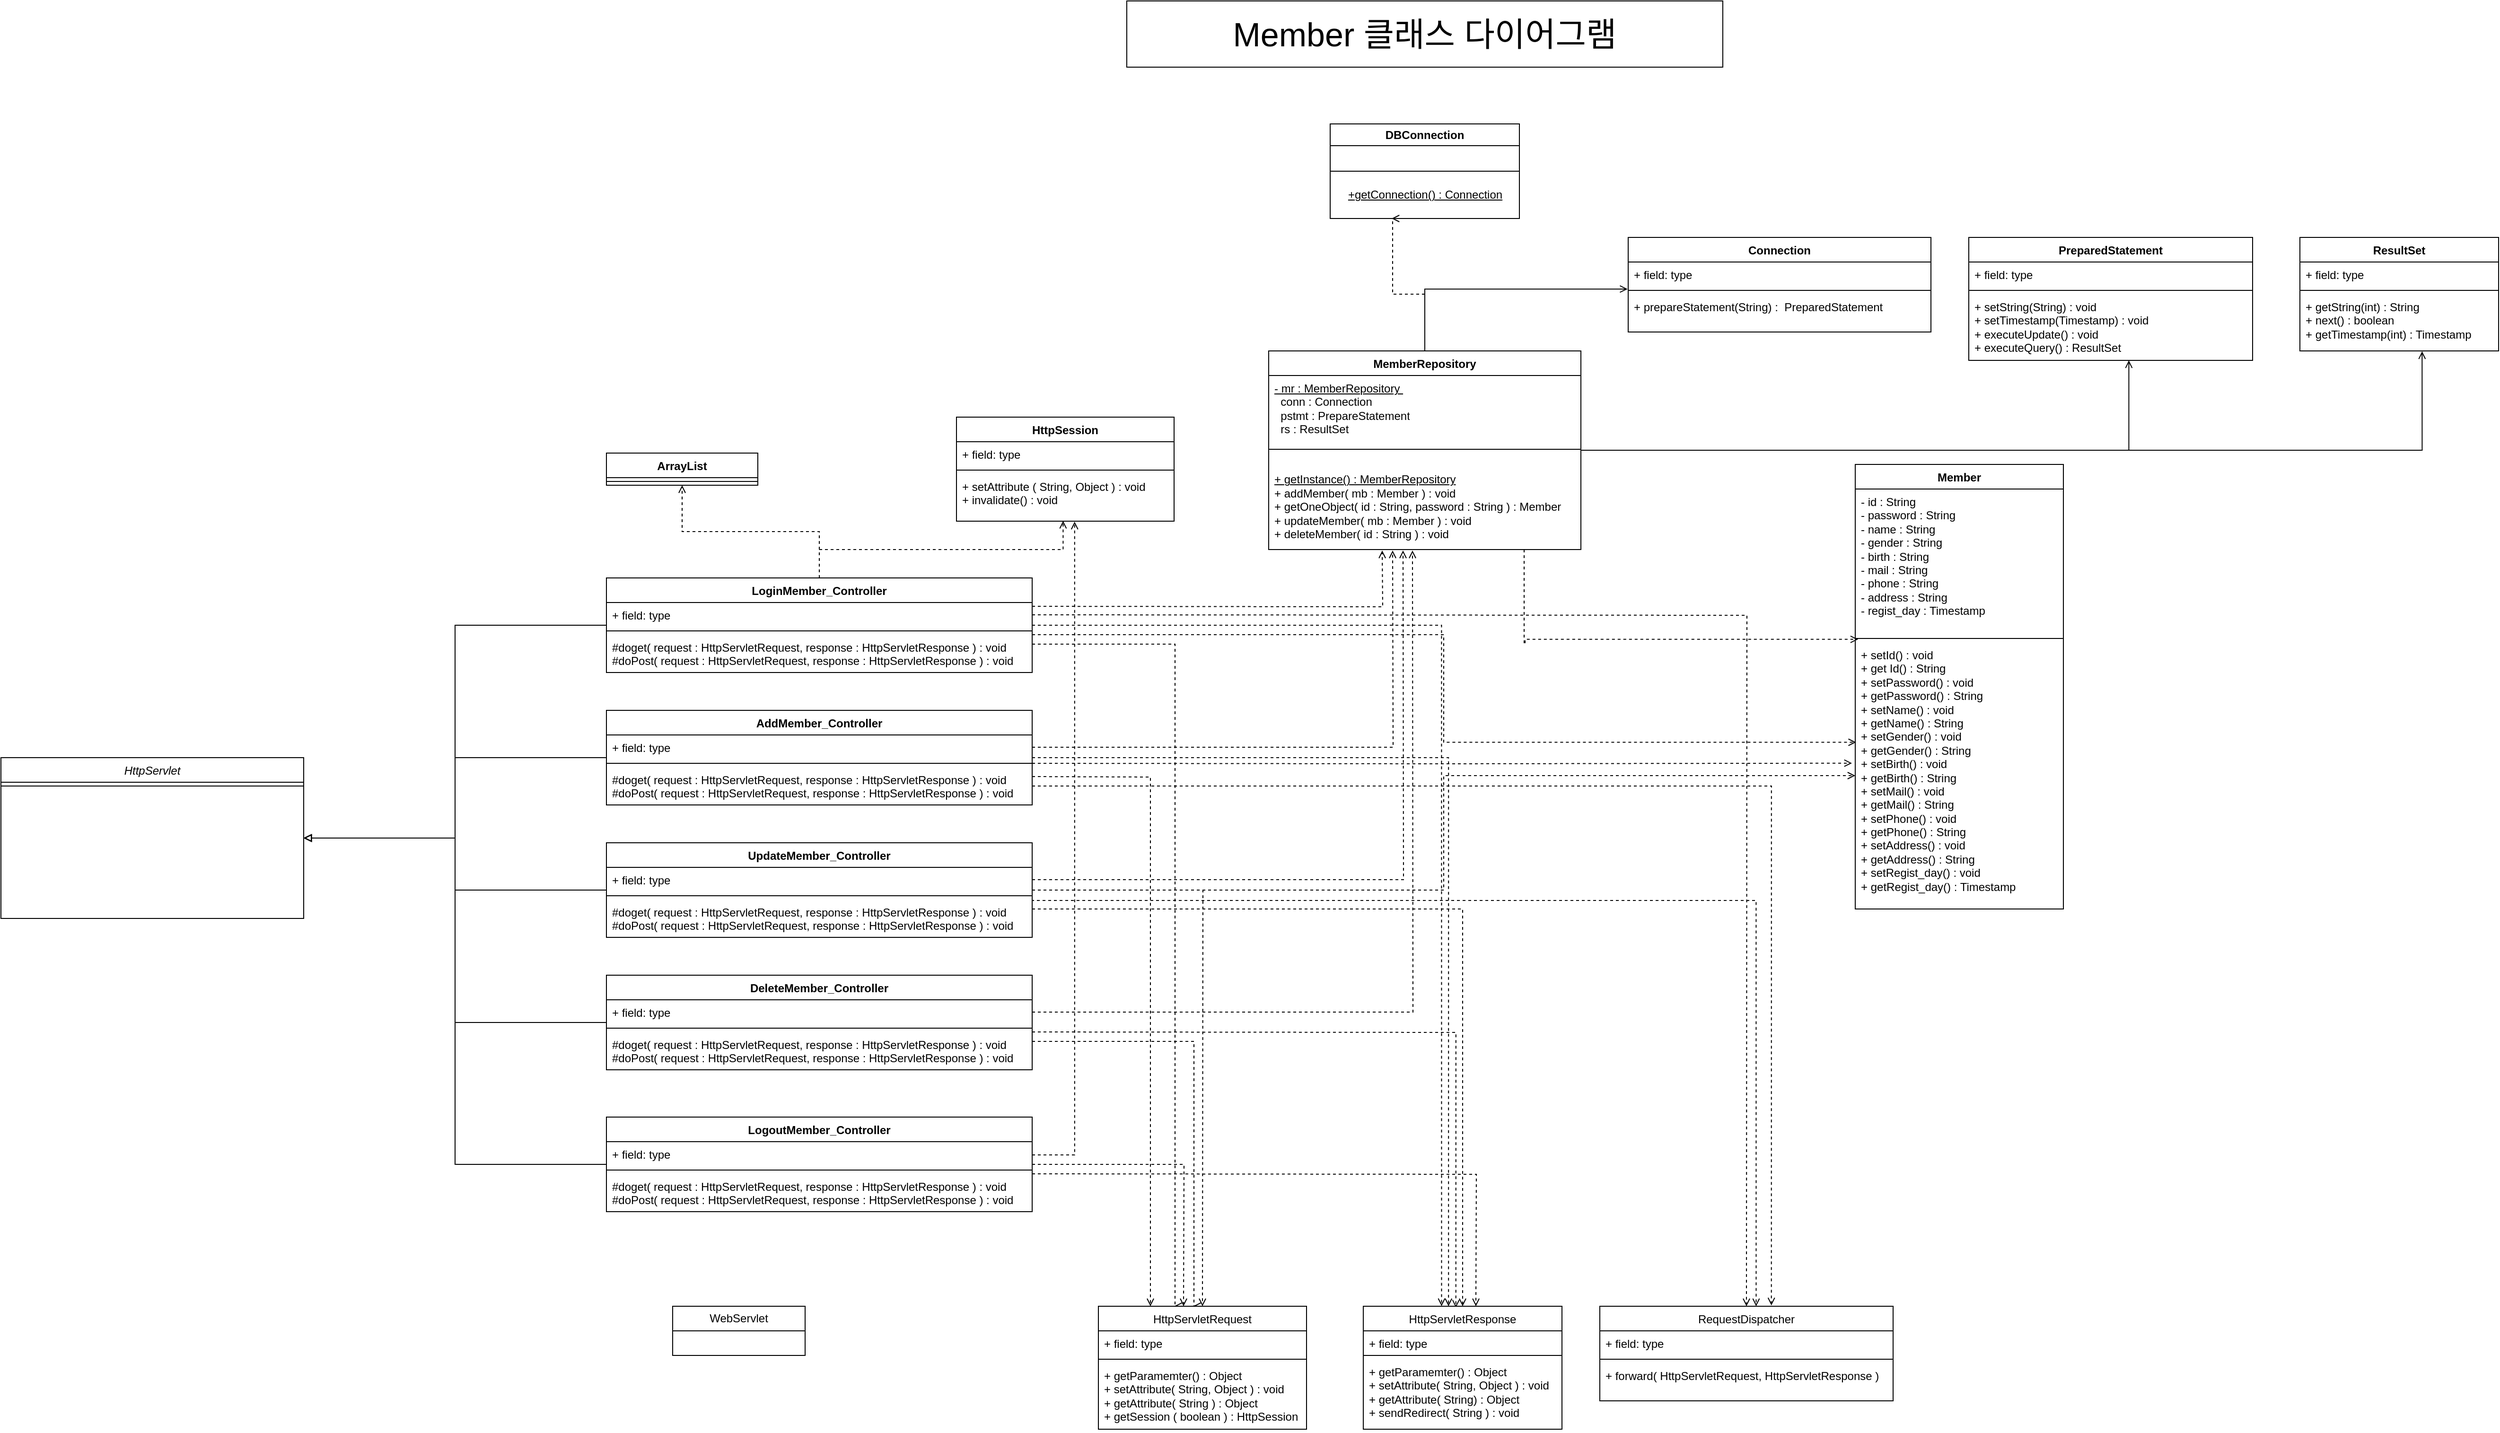 <mxfile version="24.8.4" pages="3">
  <diagram id="C5RBs43oDa-KdzZeNtuy" name="Member">
    <mxGraphModel grid="1" page="1" gridSize="10" guides="1" tooltips="1" connect="1" arrows="1" fold="1" pageScale="1" pageWidth="10000" pageHeight="10000" math="0" shadow="0">
      <root>
        <mxCell id="WIyWlLk6GJQsqaUBKTNV-0" />
        <mxCell id="WIyWlLk6GJQsqaUBKTNV-1" parent="WIyWlLk6GJQsqaUBKTNV-0" />
        <mxCell id="zkfFHV4jXpPFQw0GAbJ--0" value="HttpServlet" style="swimlane;fontStyle=2;align=center;verticalAlign=top;childLayout=stackLayout;horizontal=1;startSize=26;horizontalStack=0;resizeParent=1;resizeLast=0;collapsible=1;marginBottom=0;rounded=0;shadow=0;strokeWidth=1;" vertex="1" parent="WIyWlLk6GJQsqaUBKTNV-1">
          <mxGeometry x="-1110" y="110" width="320" height="170" as="geometry">
            <mxRectangle x="230" y="140" width="160" height="26" as="alternateBounds" />
          </mxGeometry>
        </mxCell>
        <mxCell id="zkfFHV4jXpPFQw0GAbJ--4" value="" style="line;html=1;strokeWidth=1;align=left;verticalAlign=middle;spacingTop=-1;spacingLeft=3;spacingRight=3;rotatable=0;labelPosition=right;points=[];portConstraint=eastwest;" vertex="1" parent="zkfFHV4jXpPFQw0GAbJ--0">
          <mxGeometry y="26" width="320" height="8" as="geometry" />
        </mxCell>
        <mxCell id="UNFJWOQAjY6bLhT2jbcz-5" value="DBConnection" style="swimlane;whiteSpace=wrap;html=1;" vertex="1" parent="WIyWlLk6GJQsqaUBKTNV-1">
          <mxGeometry x="295" y="-560" width="200" height="100" as="geometry" />
        </mxCell>
        <mxCell id="UNFJWOQAjY6bLhT2jbcz-6" value="&lt;u&gt;+getConnection() : Connection&lt;/u&gt;" style="text;html=1;align=center;verticalAlign=middle;resizable=0;points=[];autosize=1;strokeColor=none;fillColor=none;" vertex="1" parent="UNFJWOQAjY6bLhT2jbcz-5">
          <mxGeometry x="5" y="60" width="190" height="30" as="geometry" />
        </mxCell>
        <mxCell id="UNFJWOQAjY6bLhT2jbcz-7" value="" style="endArrow=none;html=1;rounded=0;" edge="1" parent="UNFJWOQAjY6bLhT2jbcz-5">
          <mxGeometry width="50" height="50" relative="1" as="geometry">
            <mxPoint y="50" as="sourcePoint" />
            <mxPoint x="200" y="50" as="targetPoint" />
          </mxGeometry>
        </mxCell>
        <mxCell id="UNFJWOQAjY6bLhT2jbcz-224" style="edgeStyle=orthogonalEdgeStyle;rounded=0;orthogonalLoop=1;jettySize=auto;html=1;dashed=1;endArrow=open;endFill=0;" edge="1" parent="WIyWlLk6GJQsqaUBKTNV-1" source="UNFJWOQAjY6bLhT2jbcz-27">
          <mxGeometry relative="1" as="geometry">
            <mxPoint x="360" y="-460" as="targetPoint" />
            <Array as="points">
              <mxPoint x="395" y="-380" />
              <mxPoint x="361" y="-380" />
              <mxPoint x="361" y="-460" />
            </Array>
          </mxGeometry>
        </mxCell>
        <mxCell id="UNFJWOQAjY6bLhT2jbcz-27" value="MemberRepository" style="swimlane;fontStyle=1;align=center;verticalAlign=top;childLayout=stackLayout;horizontal=1;startSize=26;horizontalStack=0;resizeParent=1;resizeParentMax=0;resizeLast=0;collapsible=1;marginBottom=0;whiteSpace=wrap;html=1;" vertex="1" parent="WIyWlLk6GJQsqaUBKTNV-1">
          <mxGeometry x="230" y="-320" width="330" height="210" as="geometry" />
        </mxCell>
        <mxCell id="UNFJWOQAjY6bLhT2jbcz-28" value="&lt;u&gt;- mr : MemberRepository&amp;nbsp;&lt;br&gt;&lt;/u&gt;&lt;div&gt;&lt;div style=&quot;text-wrap-mode: nowrap;&quot;&gt;&amp;nbsp; conn : Connection&lt;/div&gt;&lt;div style=&quot;text-wrap-mode: nowrap;&quot;&gt;&amp;nbsp; pstmt : PrepareStatement&lt;/div&gt;&lt;div style=&quot;text-wrap-mode: nowrap;&quot;&gt;&amp;nbsp; rs : ResultSet&lt;/div&gt;&lt;div style=&quot;text-wrap-mode: nowrap;&quot;&gt;&amp;nbsp;&amp;nbsp;&lt;/div&gt;&lt;/div&gt;" style="text;strokeColor=none;fillColor=none;align=left;verticalAlign=top;spacingLeft=4;spacingRight=4;overflow=hidden;rotatable=0;points=[[0,0.5],[1,0.5]];portConstraint=eastwest;whiteSpace=wrap;html=1;" vertex="1" parent="UNFJWOQAjY6bLhT2jbcz-27">
          <mxGeometry y="26" width="330" height="74" as="geometry" />
        </mxCell>
        <mxCell id="UNFJWOQAjY6bLhT2jbcz-29" value="" style="line;strokeWidth=1;fillColor=none;align=left;verticalAlign=middle;spacingTop=-1;spacingLeft=3;spacingRight=3;rotatable=0;labelPosition=right;points=[];portConstraint=eastwest;strokeColor=inherit;" vertex="1" parent="UNFJWOQAjY6bLhT2jbcz-27">
          <mxGeometry y="100" width="330" height="8" as="geometry" />
        </mxCell>
        <mxCell id="UNFJWOQAjY6bLhT2jbcz-30" value="&lt;br&gt;&lt;div&gt;&lt;div style=&quot;text-wrap-mode: nowrap;&quot;&gt;&lt;u&gt;+ getInstance() : MemberRepository&lt;/u&gt;&lt;/div&gt;&lt;div style=&quot;text-wrap-mode: nowrap;&quot;&gt;+ addMember( mb : Member ) : void&lt;/div&gt;&lt;div style=&quot;text-wrap-mode: nowrap;&quot;&gt;+ getOneObject( id : String, password : String ) : Member&lt;/div&gt;&lt;div style=&quot;text-wrap-mode: nowrap;&quot;&gt;+ updateMember( mb : Member ) : void&lt;/div&gt;&lt;div style=&quot;text-wrap-mode: nowrap;&quot;&gt;+ deleteMember( id : String ) : void&lt;/div&gt;&lt;/div&gt;" style="text;strokeColor=none;fillColor=none;align=left;verticalAlign=top;spacingLeft=4;spacingRight=4;overflow=hidden;rotatable=0;points=[[0,0.5],[1,0.5]];portConstraint=eastwest;whiteSpace=wrap;html=1;" vertex="1" parent="UNFJWOQAjY6bLhT2jbcz-27">
          <mxGeometry y="108" width="330" height="102" as="geometry" />
        </mxCell>
        <mxCell id="UNFJWOQAjY6bLhT2jbcz-53" style="edgeStyle=orthogonalEdgeStyle;rounded=0;orthogonalLoop=1;jettySize=auto;html=1;entryX=1;entryY=0.5;entryDx=0;entryDy=0;endArrow=block;endFill=0;" edge="1" parent="WIyWlLk6GJQsqaUBKTNV-1" source="UNFJWOQAjY6bLhT2jbcz-32" target="zkfFHV4jXpPFQw0GAbJ--0">
          <mxGeometry relative="1" as="geometry" />
        </mxCell>
        <mxCell id="UNFJWOQAjY6bLhT2jbcz-214" style="edgeStyle=orthogonalEdgeStyle;rounded=0;orthogonalLoop=1;jettySize=auto;html=1;entryX=0.5;entryY=1;entryDx=0;entryDy=0;dashed=1;endArrow=open;endFill=0;" edge="1" parent="WIyWlLk6GJQsqaUBKTNV-1" source="UNFJWOQAjY6bLhT2jbcz-32" target="UNFJWOQAjY6bLhT2jbcz-210">
          <mxGeometry relative="1" as="geometry" />
        </mxCell>
        <mxCell id="UNFJWOQAjY6bLhT2jbcz-32" value="LoginMember_Controller" style="swimlane;fontStyle=1;align=center;verticalAlign=top;childLayout=stackLayout;horizontal=1;startSize=26;horizontalStack=0;resizeParent=1;resizeParentMax=0;resizeLast=0;collapsible=1;marginBottom=0;whiteSpace=wrap;html=1;" vertex="1" parent="WIyWlLk6GJQsqaUBKTNV-1">
          <mxGeometry x="-470" y="-80" width="450" height="100" as="geometry" />
        </mxCell>
        <mxCell id="UNFJWOQAjY6bLhT2jbcz-121" style="edgeStyle=orthogonalEdgeStyle;rounded=0;orthogonalLoop=1;jettySize=auto;html=1;dashed=1;endArrow=open;endFill=0;" edge="1" parent="UNFJWOQAjY6bLhT2jbcz-32">
          <mxGeometry relative="1" as="geometry">
            <mxPoint x="820" y="-29" as="targetPoint" />
            <mxPoint x="450" y="30" as="sourcePoint" />
          </mxGeometry>
        </mxCell>
        <mxCell id="UNFJWOQAjY6bLhT2jbcz-33" value="+ field: type" style="text;strokeColor=none;fillColor=none;align=left;verticalAlign=top;spacingLeft=4;spacingRight=4;overflow=hidden;rotatable=0;points=[[0,0.5],[1,0.5]];portConstraint=eastwest;whiteSpace=wrap;html=1;" vertex="1" parent="UNFJWOQAjY6bLhT2jbcz-32">
          <mxGeometry y="26" width="450" height="26" as="geometry" />
        </mxCell>
        <mxCell id="UNFJWOQAjY6bLhT2jbcz-34" value="" style="line;strokeWidth=1;fillColor=none;align=left;verticalAlign=middle;spacingTop=-1;spacingLeft=3;spacingRight=3;rotatable=0;labelPosition=right;points=[];portConstraint=eastwest;strokeColor=inherit;" vertex="1" parent="UNFJWOQAjY6bLhT2jbcz-32">
          <mxGeometry y="52" width="450" height="8" as="geometry" />
        </mxCell>
        <mxCell id="UNFJWOQAjY6bLhT2jbcz-35" value="&lt;span style=&quot;text-wrap-mode: nowrap;&quot;&gt;#doget( request : HttpServletRequest, response : HttpServletResponse ) : void&lt;/span&gt;&lt;div style=&quot;text-wrap-mode: nowrap;&quot;&gt;#doPost(&amp;nbsp;&lt;span style=&quot;background-color: initial;&quot;&gt;request : HttpServletRequest, response : HttpServletResponse ) : void&lt;/span&gt;&lt;/div&gt;" style="text;strokeColor=none;fillColor=none;align=left;verticalAlign=top;spacingLeft=4;spacingRight=4;overflow=hidden;rotatable=0;points=[[0,0.5],[1,0.5]];portConstraint=eastwest;whiteSpace=wrap;html=1;" vertex="1" parent="UNFJWOQAjY6bLhT2jbcz-32">
          <mxGeometry y="60" width="450" height="40" as="geometry" />
        </mxCell>
        <mxCell id="UNFJWOQAjY6bLhT2jbcz-57" style="edgeStyle=orthogonalEdgeStyle;rounded=0;orthogonalLoop=1;jettySize=auto;html=1;entryX=1;entryY=0.5;entryDx=0;entryDy=0;endArrow=block;endFill=0;" edge="1" parent="WIyWlLk6GJQsqaUBKTNV-1" source="UNFJWOQAjY6bLhT2jbcz-36" target="zkfFHV4jXpPFQw0GAbJ--0">
          <mxGeometry relative="1" as="geometry" />
        </mxCell>
        <mxCell id="UNFJWOQAjY6bLhT2jbcz-140" style="edgeStyle=orthogonalEdgeStyle;rounded=0;orthogonalLoop=1;jettySize=auto;html=1;entryX=0.5;entryY=0;entryDx=0;entryDy=0;endArrow=open;endFill=0;dashed=1;" edge="1" parent="WIyWlLk6GJQsqaUBKTNV-1" source="UNFJWOQAjY6bLhT2jbcz-36">
          <mxGeometry relative="1" as="geometry">
            <mxPoint x="140" y="690" as="targetPoint" />
          </mxGeometry>
        </mxCell>
        <mxCell id="UNFJWOQAjY6bLhT2jbcz-36" value="LogoutMember_Controller" style="swimlane;fontStyle=1;align=center;verticalAlign=top;childLayout=stackLayout;horizontal=1;startSize=26;horizontalStack=0;resizeParent=1;resizeParentMax=0;resizeLast=0;collapsible=1;marginBottom=0;whiteSpace=wrap;html=1;" vertex="1" parent="WIyWlLk6GJQsqaUBKTNV-1">
          <mxGeometry x="-470" y="490" width="450" height="100" as="geometry" />
        </mxCell>
        <mxCell id="UNFJWOQAjY6bLhT2jbcz-37" value="+ field: type" style="text;strokeColor=none;fillColor=none;align=left;verticalAlign=top;spacingLeft=4;spacingRight=4;overflow=hidden;rotatable=0;points=[[0,0.5],[1,0.5]];portConstraint=eastwest;whiteSpace=wrap;html=1;" vertex="1" parent="UNFJWOQAjY6bLhT2jbcz-36">
          <mxGeometry y="26" width="450" height="26" as="geometry" />
        </mxCell>
        <mxCell id="UNFJWOQAjY6bLhT2jbcz-38" value="" style="line;strokeWidth=1;fillColor=none;align=left;verticalAlign=middle;spacingTop=-1;spacingLeft=3;spacingRight=3;rotatable=0;labelPosition=right;points=[];portConstraint=eastwest;strokeColor=inherit;" vertex="1" parent="UNFJWOQAjY6bLhT2jbcz-36">
          <mxGeometry y="52" width="450" height="8" as="geometry" />
        </mxCell>
        <mxCell id="UNFJWOQAjY6bLhT2jbcz-39" value="&lt;span style=&quot;text-wrap-mode: nowrap;&quot;&gt;#doget( request : HttpServletRequest, response : HttpServletResponse ) : void&lt;/span&gt;&lt;div style=&quot;text-wrap-mode: nowrap;&quot;&gt;#doPost(&amp;nbsp;&lt;span style=&quot;background-color: initial;&quot;&gt;request : HttpServletRequest, response : HttpServletResponse ) : void&lt;/span&gt;&lt;/div&gt;" style="text;strokeColor=none;fillColor=none;align=left;verticalAlign=top;spacingLeft=4;spacingRight=4;overflow=hidden;rotatable=0;points=[[0,0.5],[1,0.5]];portConstraint=eastwest;whiteSpace=wrap;html=1;" vertex="1" parent="UNFJWOQAjY6bLhT2jbcz-36">
          <mxGeometry y="60" width="450" height="40" as="geometry" />
        </mxCell>
        <mxCell id="UNFJWOQAjY6bLhT2jbcz-56" style="edgeStyle=orthogonalEdgeStyle;rounded=0;orthogonalLoop=1;jettySize=auto;html=1;entryX=1;entryY=0.5;entryDx=0;entryDy=0;endArrow=block;endFill=0;" edge="1" parent="WIyWlLk6GJQsqaUBKTNV-1" source="UNFJWOQAjY6bLhT2jbcz-40" target="zkfFHV4jXpPFQw0GAbJ--0">
          <mxGeometry relative="1" as="geometry" />
        </mxCell>
        <mxCell id="UNFJWOQAjY6bLhT2jbcz-108" style="edgeStyle=orthogonalEdgeStyle;rounded=0;orthogonalLoop=1;jettySize=auto;html=1;endArrow=open;endFill=0;dashed=1;exitX=1;exitY=0.5;exitDx=0;exitDy=0;" edge="1" parent="WIyWlLk6GJQsqaUBKTNV-1" source="UNFJWOQAjY6bLhT2jbcz-41">
          <mxGeometry relative="1" as="geometry">
            <mxPoint x="382" y="-109" as="targetPoint" />
            <mxPoint x="-28" y="381" as="sourcePoint" />
          </mxGeometry>
        </mxCell>
        <mxCell id="UNFJWOQAjY6bLhT2jbcz-40" value="DeleteMember_Controller" style="swimlane;fontStyle=1;align=center;verticalAlign=top;childLayout=stackLayout;horizontal=1;startSize=26;horizontalStack=0;resizeParent=1;resizeParentMax=0;resizeLast=0;collapsible=1;marginBottom=0;whiteSpace=wrap;html=1;" vertex="1" parent="WIyWlLk6GJQsqaUBKTNV-1">
          <mxGeometry x="-470" y="340" width="450" height="100" as="geometry" />
        </mxCell>
        <mxCell id="UNFJWOQAjY6bLhT2jbcz-41" value="+ field: type" style="text;strokeColor=none;fillColor=none;align=left;verticalAlign=top;spacingLeft=4;spacingRight=4;overflow=hidden;rotatable=0;points=[[0,0.5],[1,0.5]];portConstraint=eastwest;whiteSpace=wrap;html=1;" vertex="1" parent="UNFJWOQAjY6bLhT2jbcz-40">
          <mxGeometry y="26" width="450" height="26" as="geometry" />
        </mxCell>
        <mxCell id="UNFJWOQAjY6bLhT2jbcz-42" value="" style="line;strokeWidth=1;fillColor=none;align=left;verticalAlign=middle;spacingTop=-1;spacingLeft=3;spacingRight=3;rotatable=0;labelPosition=right;points=[];portConstraint=eastwest;strokeColor=inherit;" vertex="1" parent="UNFJWOQAjY6bLhT2jbcz-40">
          <mxGeometry y="52" width="450" height="8" as="geometry" />
        </mxCell>
        <mxCell id="UNFJWOQAjY6bLhT2jbcz-43" value="&lt;span style=&quot;text-wrap-mode: nowrap;&quot;&gt;#doget( request : HttpServletRequest, response : HttpServletResponse ) : void&lt;/span&gt;&lt;div style=&quot;text-wrap-mode: nowrap;&quot;&gt;#doPost(&amp;nbsp;&lt;span style=&quot;background-color: initial;&quot;&gt;request : HttpServletRequest, response : HttpServletResponse ) : void&lt;/span&gt;&lt;/div&gt;" style="text;strokeColor=none;fillColor=none;align=left;verticalAlign=top;spacingLeft=4;spacingRight=4;overflow=hidden;rotatable=0;points=[[0,0.5],[1,0.5]];portConstraint=eastwest;whiteSpace=wrap;html=1;" vertex="1" parent="UNFJWOQAjY6bLhT2jbcz-40">
          <mxGeometry y="60" width="450" height="40" as="geometry" />
        </mxCell>
        <mxCell id="UNFJWOQAjY6bLhT2jbcz-55" style="edgeStyle=orthogonalEdgeStyle;rounded=0;orthogonalLoop=1;jettySize=auto;html=1;entryX=1;entryY=0.5;entryDx=0;entryDy=0;endArrow=block;endFill=0;" edge="1" parent="WIyWlLk6GJQsqaUBKTNV-1" source="UNFJWOQAjY6bLhT2jbcz-44" target="zkfFHV4jXpPFQw0GAbJ--0">
          <mxGeometry relative="1" as="geometry" />
        </mxCell>
        <mxCell id="UNFJWOQAjY6bLhT2jbcz-107" style="edgeStyle=orthogonalEdgeStyle;rounded=0;orthogonalLoop=1;jettySize=auto;html=1;endArrow=open;endFill=0;dashed=1;exitX=1;exitY=0.5;exitDx=0;exitDy=0;" edge="1" parent="WIyWlLk6GJQsqaUBKTNV-1" source="UNFJWOQAjY6bLhT2jbcz-45">
          <mxGeometry relative="1" as="geometry">
            <mxPoint x="372" y="-109" as="targetPoint" />
            <mxPoint x="-38" y="241" as="sourcePoint" />
          </mxGeometry>
        </mxCell>
        <mxCell id="UNFJWOQAjY6bLhT2jbcz-148" style="edgeStyle=orthogonalEdgeStyle;rounded=0;orthogonalLoop=1;jettySize=auto;html=1;endArrow=open;endFill=0;dashed=1;" edge="1" parent="WIyWlLk6GJQsqaUBKTNV-1" source="UNFJWOQAjY6bLhT2jbcz-44">
          <mxGeometry relative="1" as="geometry">
            <mxPoint x="160" y="690.0" as="targetPoint" />
          </mxGeometry>
        </mxCell>
        <mxCell id="UNFJWOQAjY6bLhT2jbcz-221" style="edgeStyle=orthogonalEdgeStyle;rounded=0;orthogonalLoop=1;jettySize=auto;html=1;entryX=0;entryY=0.5;entryDx=0;entryDy=0;endArrow=open;endFill=0;dashed=1;" edge="1" parent="WIyWlLk6GJQsqaUBKTNV-1" source="UNFJWOQAjY6bLhT2jbcz-44" target="UNFJWOQAjY6bLhT2jbcz-61">
          <mxGeometry relative="1" as="geometry" />
        </mxCell>
        <mxCell id="UNFJWOQAjY6bLhT2jbcz-44" value="UpdateMember_Controller" style="swimlane;fontStyle=1;align=center;verticalAlign=top;childLayout=stackLayout;horizontal=1;startSize=26;horizontalStack=0;resizeParent=1;resizeParentMax=0;resizeLast=0;collapsible=1;marginBottom=0;whiteSpace=wrap;html=1;" vertex="1" parent="WIyWlLk6GJQsqaUBKTNV-1">
          <mxGeometry x="-470" y="200" width="450" height="100" as="geometry" />
        </mxCell>
        <mxCell id="UNFJWOQAjY6bLhT2jbcz-45" value="+ field: type" style="text;strokeColor=none;fillColor=none;align=left;verticalAlign=top;spacingLeft=4;spacingRight=4;overflow=hidden;rotatable=0;points=[[0,0.5],[1,0.5]];portConstraint=eastwest;whiteSpace=wrap;html=1;" vertex="1" parent="UNFJWOQAjY6bLhT2jbcz-44">
          <mxGeometry y="26" width="450" height="26" as="geometry" />
        </mxCell>
        <mxCell id="UNFJWOQAjY6bLhT2jbcz-46" value="" style="line;strokeWidth=1;fillColor=none;align=left;verticalAlign=middle;spacingTop=-1;spacingLeft=3;spacingRight=3;rotatable=0;labelPosition=right;points=[];portConstraint=eastwest;strokeColor=inherit;" vertex="1" parent="UNFJWOQAjY6bLhT2jbcz-44">
          <mxGeometry y="52" width="450" height="8" as="geometry" />
        </mxCell>
        <mxCell id="UNFJWOQAjY6bLhT2jbcz-47" value="&lt;span style=&quot;text-wrap-mode: nowrap;&quot;&gt;#doget( request : HttpServletRequest, response : HttpServletResponse ) : void&lt;/span&gt;&lt;div style=&quot;text-wrap-mode: nowrap;&quot;&gt;#doPost(&amp;nbsp;&lt;span style=&quot;background-color: initial;&quot;&gt;request : HttpServletRequest, response : HttpServletResponse ) : void&lt;/span&gt;&lt;/div&gt;" style="text;strokeColor=none;fillColor=none;align=left;verticalAlign=top;spacingLeft=4;spacingRight=4;overflow=hidden;rotatable=0;points=[[0,0.5],[1,0.5]];portConstraint=eastwest;whiteSpace=wrap;html=1;" vertex="1" parent="UNFJWOQAjY6bLhT2jbcz-44">
          <mxGeometry y="60" width="450" height="40" as="geometry" />
        </mxCell>
        <mxCell id="UNFJWOQAjY6bLhT2jbcz-54" style="edgeStyle=orthogonalEdgeStyle;rounded=0;orthogonalLoop=1;jettySize=auto;html=1;entryX=1;entryY=0.5;entryDx=0;entryDy=0;endArrow=block;endFill=0;" edge="1" parent="WIyWlLk6GJQsqaUBKTNV-1" source="UNFJWOQAjY6bLhT2jbcz-48" target="zkfFHV4jXpPFQw0GAbJ--0">
          <mxGeometry relative="1" as="geometry" />
        </mxCell>
        <mxCell id="UNFJWOQAjY6bLhT2jbcz-104" style="edgeStyle=orthogonalEdgeStyle;rounded=0;orthogonalLoop=1;jettySize=auto;html=1;endArrow=open;endFill=0;dashed=1;exitX=1;exitY=0.5;exitDx=0;exitDy=0;" edge="1" parent="WIyWlLk6GJQsqaUBKTNV-1" source="UNFJWOQAjY6bLhT2jbcz-49">
          <mxGeometry relative="1" as="geometry">
            <mxPoint x="361" y="-109" as="targetPoint" />
            <mxPoint x="-49" y="101" as="sourcePoint" />
          </mxGeometry>
        </mxCell>
        <mxCell id="UNFJWOQAjY6bLhT2jbcz-157" style="edgeStyle=orthogonalEdgeStyle;rounded=0;orthogonalLoop=1;jettySize=auto;html=1;entryX=0.429;entryY=0;entryDx=0;entryDy=0;dashed=1;endArrow=open;endFill=0;entryPerimeter=0;" edge="1" parent="WIyWlLk6GJQsqaUBKTNV-1" source="UNFJWOQAjY6bLhT2jbcz-48" target="UNFJWOQAjY6bLhT2jbcz-171">
          <mxGeometry relative="1" as="geometry">
            <mxPoint x="290.0" y="690" as="targetPoint" />
          </mxGeometry>
        </mxCell>
        <mxCell id="UNFJWOQAjY6bLhT2jbcz-48" value="AddMember_Controller" style="swimlane;fontStyle=1;align=center;verticalAlign=top;childLayout=stackLayout;horizontal=1;startSize=26;horizontalStack=0;resizeParent=1;resizeParentMax=0;resizeLast=0;collapsible=1;marginBottom=0;whiteSpace=wrap;html=1;" vertex="1" parent="WIyWlLk6GJQsqaUBKTNV-1">
          <mxGeometry x="-470" y="60" width="450" height="100" as="geometry" />
        </mxCell>
        <mxCell id="UNFJWOQAjY6bLhT2jbcz-49" value="+ field: type" style="text;strokeColor=none;fillColor=none;align=left;verticalAlign=top;spacingLeft=4;spacingRight=4;overflow=hidden;rotatable=0;points=[[0,0.5],[1,0.5]];portConstraint=eastwest;whiteSpace=wrap;html=1;" vertex="1" parent="UNFJWOQAjY6bLhT2jbcz-48">
          <mxGeometry y="26" width="450" height="26" as="geometry" />
        </mxCell>
        <mxCell id="UNFJWOQAjY6bLhT2jbcz-50" value="" style="line;strokeWidth=1;fillColor=none;align=left;verticalAlign=middle;spacingTop=-1;spacingLeft=3;spacingRight=3;rotatable=0;labelPosition=right;points=[];portConstraint=eastwest;strokeColor=inherit;" vertex="1" parent="UNFJWOQAjY6bLhT2jbcz-48">
          <mxGeometry y="52" width="450" height="8" as="geometry" />
        </mxCell>
        <mxCell id="UNFJWOQAjY6bLhT2jbcz-51" value="&lt;span style=&quot;text-wrap-mode: nowrap;&quot;&gt;#doget( request : HttpServletRequest, response : HttpServletResponse ) : void&lt;/span&gt;&lt;div style=&quot;text-wrap-mode: nowrap;&quot;&gt;#doPost(&amp;nbsp;&lt;span style=&quot;background-color: initial;&quot;&gt;request : HttpServletRequest, response : HttpServletResponse ) : void&lt;/span&gt;&lt;/div&gt;" style="text;strokeColor=none;fillColor=none;align=left;verticalAlign=top;spacingLeft=4;spacingRight=4;overflow=hidden;rotatable=0;points=[[0,0.5],[1,0.5]];portConstraint=eastwest;whiteSpace=wrap;html=1;" vertex="1" parent="UNFJWOQAjY6bLhT2jbcz-48">
          <mxGeometry y="60" width="450" height="40" as="geometry" />
        </mxCell>
        <mxCell id="UNFJWOQAjY6bLhT2jbcz-58" value="Member" style="swimlane;fontStyle=1;align=center;verticalAlign=top;childLayout=stackLayout;horizontal=1;startSize=26;horizontalStack=0;resizeParent=1;resizeParentMax=0;resizeLast=0;collapsible=1;marginBottom=0;whiteSpace=wrap;html=1;" vertex="1" parent="WIyWlLk6GJQsqaUBKTNV-1">
          <mxGeometry x="850" y="-200" width="220" height="470" as="geometry" />
        </mxCell>
        <mxCell id="UNFJWOQAjY6bLhT2jbcz-59" value="&lt;span style=&quot;text-wrap-mode: nowrap;&quot;&gt;- id : String&lt;/span&gt;&lt;div style=&quot;text-wrap-mode: nowrap;&quot;&gt;- password : String&lt;/div&gt;&lt;div style=&quot;text-wrap-mode: nowrap;&quot;&gt;- name : String&lt;/div&gt;&lt;div style=&quot;text-wrap-mode: nowrap;&quot;&gt;- gender : String&lt;/div&gt;&lt;div style=&quot;text-wrap-mode: nowrap;&quot;&gt;- birth : String&lt;/div&gt;&lt;div style=&quot;text-wrap-mode: nowrap;&quot;&gt;- mail : String&lt;/div&gt;&lt;div style=&quot;text-wrap-mode: nowrap;&quot;&gt;- phone : String&lt;/div&gt;&lt;div style=&quot;text-wrap-mode: nowrap;&quot;&gt;- address : String&lt;/div&gt;&lt;div style=&quot;text-wrap-mode: nowrap;&quot;&gt;- regist_day : Timestamp&lt;/div&gt;" style="text;strokeColor=none;fillColor=none;align=left;verticalAlign=top;spacingLeft=4;spacingRight=4;overflow=hidden;rotatable=0;points=[[0,0.5],[1,0.5]];portConstraint=eastwest;whiteSpace=wrap;html=1;" vertex="1" parent="UNFJWOQAjY6bLhT2jbcz-58">
          <mxGeometry y="26" width="220" height="154" as="geometry" />
        </mxCell>
        <mxCell id="UNFJWOQAjY6bLhT2jbcz-60" value="" style="line;strokeWidth=1;fillColor=none;align=left;verticalAlign=middle;spacingTop=-1;spacingLeft=3;spacingRight=3;rotatable=0;labelPosition=right;points=[];portConstraint=eastwest;strokeColor=inherit;" vertex="1" parent="UNFJWOQAjY6bLhT2jbcz-58">
          <mxGeometry y="180" width="220" height="8" as="geometry" />
        </mxCell>
        <mxCell id="UNFJWOQAjY6bLhT2jbcz-61" value="&lt;span style=&quot;text-wrap-mode: nowrap;&quot;&gt;+ setId() : void&lt;/span&gt;&lt;div style=&quot;text-wrap-mode: nowrap;&quot;&gt;+ get Id() : String&lt;/div&gt;&lt;div style=&quot;text-wrap-mode: nowrap;&quot;&gt;+ setPassword() : void&lt;/div&gt;&lt;div style=&quot;text-wrap-mode: nowrap;&quot;&gt;+ getPassword() : String&lt;/div&gt;&lt;div style=&quot;text-wrap-mode: nowrap;&quot;&gt;+ setName() : void&lt;/div&gt;&lt;div style=&quot;text-wrap-mode: nowrap;&quot;&gt;+ getName() : String&lt;/div&gt;&lt;div style=&quot;text-wrap-mode: nowrap;&quot;&gt;+ setGender() : void&lt;/div&gt;&lt;div style=&quot;text-wrap-mode: nowrap;&quot;&gt;+ getGender() : String&lt;/div&gt;&lt;div style=&quot;text-wrap-mode: nowrap;&quot;&gt;+ setBirth() : void&lt;/div&gt;&lt;div style=&quot;text-wrap-mode: nowrap;&quot;&gt;+ getBirth() : String&lt;/div&gt;&lt;div style=&quot;text-wrap-mode: nowrap;&quot;&gt;+ setMail() : void&lt;/div&gt;&lt;div style=&quot;text-wrap-mode: nowrap;&quot;&gt;+ getMail() : String&lt;/div&gt;&lt;div style=&quot;text-wrap-mode: nowrap;&quot;&gt;+ setPhone() : void&lt;/div&gt;&lt;div style=&quot;text-wrap-mode: nowrap;&quot;&gt;+ getPhone() : String&lt;/div&gt;&lt;div style=&quot;text-wrap-mode: nowrap;&quot;&gt;+ setAddress() : void&lt;/div&gt;&lt;div style=&quot;text-wrap-mode: nowrap;&quot;&gt;+ getAddress() : String&lt;/div&gt;&lt;div style=&quot;text-wrap-mode: nowrap;&quot;&gt;+ setRegist_day() : void&lt;/div&gt;&lt;div style=&quot;text-wrap-mode: nowrap;&quot;&gt;+ getRegist_day() : Timestamp&lt;/div&gt;" style="text;strokeColor=none;fillColor=none;align=left;verticalAlign=top;spacingLeft=4;spacingRight=4;overflow=hidden;rotatable=0;points=[[0,0.5],[1,0.5]];portConstraint=eastwest;whiteSpace=wrap;html=1;" vertex="1" parent="UNFJWOQAjY6bLhT2jbcz-58">
          <mxGeometry y="188" width="220" height="282" as="geometry" />
        </mxCell>
        <mxCell id="UNFJWOQAjY6bLhT2jbcz-94" style="edgeStyle=orthogonalEdgeStyle;rounded=0;orthogonalLoop=1;jettySize=auto;html=1;entryX=0.014;entryY=-0.011;entryDx=0;entryDy=0;entryPerimeter=0;dashed=1;endArrow=open;endFill=0;" edge="1" parent="WIyWlLk6GJQsqaUBKTNV-1" target="UNFJWOQAjY6bLhT2jbcz-61">
          <mxGeometry relative="1" as="geometry">
            <mxPoint x="500" y="-110" as="sourcePoint" />
            <Array as="points">
              <mxPoint x="500" y="-10" />
              <mxPoint x="501" y="-10" />
              <mxPoint x="501" y="-15" />
            </Array>
          </mxGeometry>
        </mxCell>
        <mxCell id="UNFJWOQAjY6bLhT2jbcz-135" value="WebServlet" style="swimlane;fontStyle=0;childLayout=stackLayout;horizontal=1;startSize=26;fillColor=none;horizontalStack=0;resizeParent=1;resizeParentMax=0;resizeLast=0;collapsible=1;marginBottom=0;whiteSpace=wrap;html=1;" vertex="1" parent="WIyWlLk6GJQsqaUBKTNV-1">
          <mxGeometry x="-400" y="690" width="140" height="52" as="geometry" />
        </mxCell>
        <mxCell id="UNFJWOQAjY6bLhT2jbcz-141" style="edgeStyle=orthogonalEdgeStyle;rounded=0;orthogonalLoop=1;jettySize=auto;html=1;endArrow=open;endFill=0;dashed=1;" edge="1" parent="WIyWlLk6GJQsqaUBKTNV-1">
          <mxGeometry relative="1" as="geometry">
            <mxPoint x="-20" y="550" as="sourcePoint" />
            <mxPoint x="449" y="690" as="targetPoint" />
          </mxGeometry>
        </mxCell>
        <mxCell id="UNFJWOQAjY6bLhT2jbcz-144" style="edgeStyle=orthogonalEdgeStyle;rounded=0;orthogonalLoop=1;jettySize=auto;html=1;dashed=1;endArrow=open;endFill=0;" edge="1" parent="WIyWlLk6GJQsqaUBKTNV-1" source="UNFJWOQAjY6bLhT2jbcz-40">
          <mxGeometry relative="1" as="geometry">
            <mxPoint x="150" y="690" as="targetPoint" />
            <Array as="points">
              <mxPoint x="151" y="410" />
              <mxPoint x="151" y="690" />
            </Array>
          </mxGeometry>
        </mxCell>
        <mxCell id="UNFJWOQAjY6bLhT2jbcz-145" style="edgeStyle=orthogonalEdgeStyle;rounded=0;orthogonalLoop=1;jettySize=auto;html=1;dashed=1;endArrow=open;endFill=0;entryX=0.466;entryY=0.011;entryDx=0;entryDy=0;entryPerimeter=0;" edge="1" parent="WIyWlLk6GJQsqaUBKTNV-1" target="UNFJWOQAjY6bLhT2jbcz-171">
          <mxGeometry relative="1" as="geometry">
            <mxPoint x="-20" y="399.999" as="sourcePoint" />
            <mxPoint x="428.28" y="701.62" as="targetPoint" />
          </mxGeometry>
        </mxCell>
        <mxCell id="UNFJWOQAjY6bLhT2jbcz-149" style="edgeStyle=orthogonalEdgeStyle;rounded=0;orthogonalLoop=1;jettySize=auto;html=1;dashed=1;endArrow=open;endFill=0;" edge="1" parent="WIyWlLk6GJQsqaUBKTNV-1" source="UNFJWOQAjY6bLhT2jbcz-44" target="UNFJWOQAjY6bLhT2jbcz-171">
          <mxGeometry relative="1" as="geometry">
            <mxPoint x="320" y="690" as="targetPoint" />
            <Array as="points">
              <mxPoint x="435" y="270" />
            </Array>
          </mxGeometry>
        </mxCell>
        <mxCell id="UNFJWOQAjY6bLhT2jbcz-150" style="edgeStyle=orthogonalEdgeStyle;rounded=0;orthogonalLoop=1;jettySize=auto;html=1;dashed=1;endArrow=open;endFill=0;entryX=0.533;entryY=0;entryDx=0;entryDy=0;entryPerimeter=0;" edge="1" parent="WIyWlLk6GJQsqaUBKTNV-1" target="UNFJWOQAjY6bLhT2jbcz-176">
          <mxGeometry relative="1" as="geometry">
            <mxPoint x="-20" y="260" as="sourcePoint" />
            <mxPoint x="745.23" y="699.9" as="targetPoint" />
            <Array as="points">
              <mxPoint x="745" y="261" />
            </Array>
          </mxGeometry>
        </mxCell>
        <mxCell id="UNFJWOQAjY6bLhT2jbcz-156" style="edgeStyle=orthogonalEdgeStyle;rounded=0;orthogonalLoop=1;jettySize=auto;html=1;entryX=0.25;entryY=0;entryDx=0;entryDy=0;dashed=1;endArrow=open;endFill=0;" edge="1" parent="WIyWlLk6GJQsqaUBKTNV-1" target="UNFJWOQAjY6bLhT2jbcz-167">
          <mxGeometry relative="1" as="geometry">
            <mxPoint x="-20" y="130" as="sourcePoint" />
            <mxPoint x="119.98" y="711.82" as="targetPoint" />
          </mxGeometry>
        </mxCell>
        <mxCell id="UNFJWOQAjY6bLhT2jbcz-159" style="edgeStyle=orthogonalEdgeStyle;rounded=0;orthogonalLoop=1;jettySize=auto;html=1;endArrow=open;endFill=0;dashed=1;" edge="1" parent="WIyWlLk6GJQsqaUBKTNV-1" source="UNFJWOQAjY6bLhT2jbcz-32">
          <mxGeometry relative="1" as="geometry">
            <mxPoint x="130" y="690" as="targetPoint" />
            <Array as="points">
              <mxPoint x="131" y="-10" />
              <mxPoint x="131" y="690" />
            </Array>
          </mxGeometry>
        </mxCell>
        <mxCell id="UNFJWOQAjY6bLhT2jbcz-160" style="edgeStyle=orthogonalEdgeStyle;rounded=0;orthogonalLoop=1;jettySize=auto;html=1;entryX=0.394;entryY=-0.001;entryDx=0;entryDy=0;entryPerimeter=0;dashed=1;endArrow=open;endFill=0;" edge="1" parent="WIyWlLk6GJQsqaUBKTNV-1" source="UNFJWOQAjY6bLhT2jbcz-32" target="UNFJWOQAjY6bLhT2jbcz-171">
          <mxGeometry relative="1" as="geometry">
            <mxPoint x="279.78" y="690.52" as="targetPoint" />
          </mxGeometry>
        </mxCell>
        <mxCell id="UNFJWOQAjY6bLhT2jbcz-162" style="edgeStyle=orthogonalEdgeStyle;rounded=0;orthogonalLoop=1;jettySize=auto;html=1;entryX=0.004;entryY=0.375;entryDx=0;entryDy=0;entryPerimeter=0;dashed=1;endArrow=open;endFill=0;" edge="1" parent="WIyWlLk6GJQsqaUBKTNV-1" source="UNFJWOQAjY6bLhT2jbcz-32" target="UNFJWOQAjY6bLhT2jbcz-61">
          <mxGeometry relative="1" as="geometry">
            <Array as="points">
              <mxPoint x="415" y="-20" />
              <mxPoint x="415" y="94" />
            </Array>
          </mxGeometry>
        </mxCell>
        <mxCell id="UNFJWOQAjY6bLhT2jbcz-167" value="&lt;span style=&quot;font-weight: 400;&quot;&gt;HttpServletRequest&lt;/span&gt;" style="swimlane;fontStyle=1;align=center;verticalAlign=top;childLayout=stackLayout;horizontal=1;startSize=26;horizontalStack=0;resizeParent=1;resizeParentMax=0;resizeLast=0;collapsible=1;marginBottom=0;whiteSpace=wrap;html=1;" vertex="1" parent="WIyWlLk6GJQsqaUBKTNV-1">
          <mxGeometry x="50" y="690" width="220" height="130" as="geometry" />
        </mxCell>
        <mxCell id="UNFJWOQAjY6bLhT2jbcz-168" value="+ field: type" style="text;strokeColor=none;fillColor=none;align=left;verticalAlign=top;spacingLeft=4;spacingRight=4;overflow=hidden;rotatable=0;points=[[0,0.5],[1,0.5]];portConstraint=eastwest;whiteSpace=wrap;html=1;" vertex="1" parent="UNFJWOQAjY6bLhT2jbcz-167">
          <mxGeometry y="26" width="220" height="26" as="geometry" />
        </mxCell>
        <mxCell id="UNFJWOQAjY6bLhT2jbcz-169" value="" style="line;strokeWidth=1;fillColor=none;align=left;verticalAlign=middle;spacingTop=-1;spacingLeft=3;spacingRight=3;rotatable=0;labelPosition=right;points=[];portConstraint=eastwest;strokeColor=inherit;" vertex="1" parent="UNFJWOQAjY6bLhT2jbcz-167">
          <mxGeometry y="52" width="220" height="8" as="geometry" />
        </mxCell>
        <mxCell id="UNFJWOQAjY6bLhT2jbcz-170" value="+ getParamemter() : Object&lt;div&gt;+ setAttribute( String, Object ) : void&lt;/div&gt;&lt;div&gt;+ getAttribute( String ) : Object&amp;nbsp;&lt;/div&gt;&lt;div&gt;+ getSession ( boolean ) : HttpSession&lt;/div&gt;" style="text;strokeColor=none;fillColor=none;align=left;verticalAlign=top;spacingLeft=4;spacingRight=4;overflow=hidden;rotatable=0;points=[[0,0.5],[1,0.5]];portConstraint=eastwest;whiteSpace=wrap;html=1;" vertex="1" parent="UNFJWOQAjY6bLhT2jbcz-167">
          <mxGeometry y="60" width="220" height="70" as="geometry" />
        </mxCell>
        <mxCell id="UNFJWOQAjY6bLhT2jbcz-171" value="&lt;span style=&quot;font-weight: 400;&quot;&gt;HttpServletResponse&lt;/span&gt;" style="swimlane;fontStyle=1;align=center;verticalAlign=top;childLayout=stackLayout;horizontal=1;startSize=26;horizontalStack=0;resizeParent=1;resizeParentMax=0;resizeLast=0;collapsible=1;marginBottom=0;whiteSpace=wrap;html=1;" vertex="1" parent="WIyWlLk6GJQsqaUBKTNV-1">
          <mxGeometry x="330" y="690" width="210" height="130" as="geometry" />
        </mxCell>
        <mxCell id="UNFJWOQAjY6bLhT2jbcz-172" value="+ field: type" style="text;strokeColor=none;fillColor=none;align=left;verticalAlign=top;spacingLeft=4;spacingRight=4;overflow=hidden;rotatable=0;points=[[0,0.5],[1,0.5]];portConstraint=eastwest;whiteSpace=wrap;html=1;" vertex="1" parent="UNFJWOQAjY6bLhT2jbcz-171">
          <mxGeometry y="26" width="210" height="22" as="geometry" />
        </mxCell>
        <mxCell id="UNFJWOQAjY6bLhT2jbcz-173" value="" style="line;strokeWidth=1;fillColor=none;align=left;verticalAlign=middle;spacingTop=-1;spacingLeft=3;spacingRight=3;rotatable=0;labelPosition=right;points=[];portConstraint=eastwest;strokeColor=inherit;" vertex="1" parent="UNFJWOQAjY6bLhT2jbcz-171">
          <mxGeometry y="48" width="210" height="8" as="geometry" />
        </mxCell>
        <mxCell id="UNFJWOQAjY6bLhT2jbcz-174" value="+ getParamemter() : Object&lt;div&gt;+ setAttribute( String, Object ) : void&lt;/div&gt;&lt;div&gt;+ getAttribute( String) : Object&amp;nbsp;&lt;/div&gt;&lt;div&gt;+ sendRedirect( String ) : void&lt;/div&gt;" style="text;strokeColor=none;fillColor=none;align=left;verticalAlign=top;spacingLeft=4;spacingRight=4;overflow=hidden;rotatable=0;points=[[0,0.5],[1,0.5]];portConstraint=eastwest;whiteSpace=wrap;html=1;" vertex="1" parent="UNFJWOQAjY6bLhT2jbcz-171">
          <mxGeometry y="56" width="210" height="74" as="geometry" />
        </mxCell>
        <mxCell id="UNFJWOQAjY6bLhT2jbcz-176" value="&lt;span style=&quot;font-weight: 400;&quot;&gt;RequestDispatcher&lt;/span&gt;" style="swimlane;fontStyle=1;align=center;verticalAlign=top;childLayout=stackLayout;horizontal=1;startSize=26;horizontalStack=0;resizeParent=1;resizeParentMax=0;resizeLast=0;collapsible=1;marginBottom=0;whiteSpace=wrap;html=1;" vertex="1" parent="WIyWlLk6GJQsqaUBKTNV-1">
          <mxGeometry x="580" y="690" width="310" height="100" as="geometry" />
        </mxCell>
        <mxCell id="UNFJWOQAjY6bLhT2jbcz-177" value="+ field: type" style="text;strokeColor=none;fillColor=none;align=left;verticalAlign=top;spacingLeft=4;spacingRight=4;overflow=hidden;rotatable=0;points=[[0,0.5],[1,0.5]];portConstraint=eastwest;whiteSpace=wrap;html=1;" vertex="1" parent="UNFJWOQAjY6bLhT2jbcz-176">
          <mxGeometry y="26" width="310" height="26" as="geometry" />
        </mxCell>
        <mxCell id="UNFJWOQAjY6bLhT2jbcz-178" value="" style="line;strokeWidth=1;fillColor=none;align=left;verticalAlign=middle;spacingTop=-1;spacingLeft=3;spacingRight=3;rotatable=0;labelPosition=right;points=[];portConstraint=eastwest;strokeColor=inherit;" vertex="1" parent="UNFJWOQAjY6bLhT2jbcz-176">
          <mxGeometry y="52" width="310" height="8" as="geometry" />
        </mxCell>
        <mxCell id="UNFJWOQAjY6bLhT2jbcz-179" value="+ forward( HttpServletRequest, HttpServletResponse )" style="text;strokeColor=none;fillColor=none;align=left;verticalAlign=top;spacingLeft=4;spacingRight=4;overflow=hidden;rotatable=0;points=[[0,0.5],[1,0.5]];portConstraint=eastwest;whiteSpace=wrap;html=1;" vertex="1" parent="UNFJWOQAjY6bLhT2jbcz-176">
          <mxGeometry y="60" width="310" height="40" as="geometry" />
        </mxCell>
        <mxCell id="UNFJWOQAjY6bLhT2jbcz-180" value="Connection" style="swimlane;fontStyle=1;align=center;verticalAlign=top;childLayout=stackLayout;horizontal=1;startSize=26;horizontalStack=0;resizeParent=1;resizeParentMax=0;resizeLast=0;collapsible=1;marginBottom=0;whiteSpace=wrap;html=1;" vertex="1" parent="WIyWlLk6GJQsqaUBKTNV-1">
          <mxGeometry x="610" y="-440" width="320" height="100" as="geometry" />
        </mxCell>
        <mxCell id="UNFJWOQAjY6bLhT2jbcz-181" value="+ field: type" style="text;strokeColor=none;fillColor=none;align=left;verticalAlign=top;spacingLeft=4;spacingRight=4;overflow=hidden;rotatable=0;points=[[0,0.5],[1,0.5]];portConstraint=eastwest;whiteSpace=wrap;html=1;" vertex="1" parent="UNFJWOQAjY6bLhT2jbcz-180">
          <mxGeometry y="26" width="320" height="26" as="geometry" />
        </mxCell>
        <mxCell id="UNFJWOQAjY6bLhT2jbcz-182" value="" style="line;strokeWidth=1;fillColor=none;align=left;verticalAlign=middle;spacingTop=-1;spacingLeft=3;spacingRight=3;rotatable=0;labelPosition=right;points=[];portConstraint=eastwest;strokeColor=inherit;" vertex="1" parent="UNFJWOQAjY6bLhT2jbcz-180">
          <mxGeometry y="52" width="320" height="8" as="geometry" />
        </mxCell>
        <mxCell id="UNFJWOQAjY6bLhT2jbcz-183" value="+ prepareStatement(String) :&amp;nbsp; PreparedStatement" style="text;strokeColor=none;fillColor=none;align=left;verticalAlign=top;spacingLeft=4;spacingRight=4;overflow=hidden;rotatable=0;points=[[0,0.5],[1,0.5]];portConstraint=eastwest;whiteSpace=wrap;html=1;" vertex="1" parent="UNFJWOQAjY6bLhT2jbcz-180">
          <mxGeometry y="60" width="320" height="40" as="geometry" />
        </mxCell>
        <mxCell id="UNFJWOQAjY6bLhT2jbcz-186" style="edgeStyle=orthogonalEdgeStyle;rounded=0;orthogonalLoop=1;jettySize=auto;html=1;entryX=-0.002;entryY=1.1;entryDx=0;entryDy=0;entryPerimeter=0;endArrow=open;endFill=0;" edge="1" parent="WIyWlLk6GJQsqaUBKTNV-1" source="UNFJWOQAjY6bLhT2jbcz-27" target="UNFJWOQAjY6bLhT2jbcz-181">
          <mxGeometry relative="1" as="geometry" />
        </mxCell>
        <mxCell id="UNFJWOQAjY6bLhT2jbcz-191" value="PreparedStatement" style="swimlane;fontStyle=1;align=center;verticalAlign=top;childLayout=stackLayout;horizontal=1;startSize=26;horizontalStack=0;resizeParent=1;resizeParentMax=0;resizeLast=0;collapsible=1;marginBottom=0;whiteSpace=wrap;html=1;" vertex="1" parent="WIyWlLk6GJQsqaUBKTNV-1">
          <mxGeometry x="970" y="-440" width="300" height="130" as="geometry" />
        </mxCell>
        <mxCell id="UNFJWOQAjY6bLhT2jbcz-192" value="+ field: type" style="text;strokeColor=none;fillColor=none;align=left;verticalAlign=top;spacingLeft=4;spacingRight=4;overflow=hidden;rotatable=0;points=[[0,0.5],[1,0.5]];portConstraint=eastwest;whiteSpace=wrap;html=1;" vertex="1" parent="UNFJWOQAjY6bLhT2jbcz-191">
          <mxGeometry y="26" width="300" height="26" as="geometry" />
        </mxCell>
        <mxCell id="UNFJWOQAjY6bLhT2jbcz-193" value="" style="line;strokeWidth=1;fillColor=none;align=left;verticalAlign=middle;spacingTop=-1;spacingLeft=3;spacingRight=3;rotatable=0;labelPosition=right;points=[];portConstraint=eastwest;strokeColor=inherit;" vertex="1" parent="UNFJWOQAjY6bLhT2jbcz-191">
          <mxGeometry y="52" width="300" height="8" as="geometry" />
        </mxCell>
        <mxCell id="UNFJWOQAjY6bLhT2jbcz-194" value="+ setString(String) : void&lt;div&gt;+ setTimestamp(Timestamp) : void&lt;/div&gt;&lt;div&gt;+ executeUpdate() : void&lt;/div&gt;&lt;div&gt;+ executeQuery() : ResultSet&lt;/div&gt;" style="text;strokeColor=none;fillColor=none;align=left;verticalAlign=top;spacingLeft=4;spacingRight=4;overflow=hidden;rotatable=0;points=[[0,0.5],[1,0.5]];portConstraint=eastwest;whiteSpace=wrap;html=1;" vertex="1" parent="UNFJWOQAjY6bLhT2jbcz-191">
          <mxGeometry y="60" width="300" height="70" as="geometry" />
        </mxCell>
        <mxCell id="UNFJWOQAjY6bLhT2jbcz-200" value="ResultSet" style="swimlane;fontStyle=1;align=center;verticalAlign=top;childLayout=stackLayout;horizontal=1;startSize=26;horizontalStack=0;resizeParent=1;resizeParentMax=0;resizeLast=0;collapsible=1;marginBottom=0;whiteSpace=wrap;html=1;" vertex="1" parent="WIyWlLk6GJQsqaUBKTNV-1">
          <mxGeometry x="1320" y="-440" width="210" height="120" as="geometry" />
        </mxCell>
        <mxCell id="UNFJWOQAjY6bLhT2jbcz-201" value="+ field: type" style="text;strokeColor=none;fillColor=none;align=left;verticalAlign=top;spacingLeft=4;spacingRight=4;overflow=hidden;rotatable=0;points=[[0,0.5],[1,0.5]];portConstraint=eastwest;whiteSpace=wrap;html=1;" vertex="1" parent="UNFJWOQAjY6bLhT2jbcz-200">
          <mxGeometry y="26" width="210" height="26" as="geometry" />
        </mxCell>
        <mxCell id="UNFJWOQAjY6bLhT2jbcz-202" value="" style="line;strokeWidth=1;fillColor=none;align=left;verticalAlign=middle;spacingTop=-1;spacingLeft=3;spacingRight=3;rotatable=0;labelPosition=right;points=[];portConstraint=eastwest;strokeColor=inherit;" vertex="1" parent="UNFJWOQAjY6bLhT2jbcz-200">
          <mxGeometry y="52" width="210" height="8" as="geometry" />
        </mxCell>
        <mxCell id="UNFJWOQAjY6bLhT2jbcz-203" value="&lt;div&gt;+ getString(int) : String&lt;/div&gt;+ next() : boolean&lt;div&gt;+ getTimestamp(int) : Timestamp&lt;/div&gt;" style="text;strokeColor=none;fillColor=none;align=left;verticalAlign=top;spacingLeft=4;spacingRight=4;overflow=hidden;rotatable=0;points=[[0,0.5],[1,0.5]];portConstraint=eastwest;whiteSpace=wrap;html=1;" vertex="1" parent="UNFJWOQAjY6bLhT2jbcz-200">
          <mxGeometry y="60" width="210" height="60" as="geometry" />
        </mxCell>
        <mxCell id="UNFJWOQAjY6bLhT2jbcz-205" style="edgeStyle=orthogonalEdgeStyle;rounded=0;orthogonalLoop=1;jettySize=auto;html=1;entryX=0.615;entryY=1.007;entryDx=0;entryDy=0;entryPerimeter=0;endArrow=open;endFill=0;" edge="1" parent="WIyWlLk6GJQsqaUBKTNV-1" source="UNFJWOQAjY6bLhT2jbcz-27" target="UNFJWOQAjY6bLhT2jbcz-203">
          <mxGeometry relative="1" as="geometry" />
        </mxCell>
        <mxCell id="UNFJWOQAjY6bLhT2jbcz-206" style="edgeStyle=orthogonalEdgeStyle;rounded=0;orthogonalLoop=1;jettySize=auto;html=1;entryX=0.564;entryY=0.999;entryDx=0;entryDy=0;entryPerimeter=0;endArrow=open;endFill=0;" edge="1" parent="WIyWlLk6GJQsqaUBKTNV-1" source="UNFJWOQAjY6bLhT2jbcz-27" target="UNFJWOQAjY6bLhT2jbcz-194">
          <mxGeometry relative="1" as="geometry" />
        </mxCell>
        <mxCell id="UNFJWOQAjY6bLhT2jbcz-209" style="edgeStyle=orthogonalEdgeStyle;rounded=0;orthogonalLoop=1;jettySize=auto;html=1;entryX=-0.016;entryY=0.432;entryDx=0;entryDy=0;entryPerimeter=0;dashed=1;endArrow=open;endFill=0;" edge="1" parent="WIyWlLk6GJQsqaUBKTNV-1">
          <mxGeometry relative="1" as="geometry">
            <mxPoint x="-20" y="116" as="sourcePoint" />
            <mxPoint x="846.48" y="115.824" as="targetPoint" />
          </mxGeometry>
        </mxCell>
        <mxCell id="UNFJWOQAjY6bLhT2jbcz-210" value="ArrayList" style="swimlane;fontStyle=1;align=center;verticalAlign=top;childLayout=stackLayout;horizontal=1;startSize=26;horizontalStack=0;resizeParent=1;resizeParentMax=0;resizeLast=0;collapsible=1;marginBottom=0;whiteSpace=wrap;html=1;" vertex="1" parent="WIyWlLk6GJQsqaUBKTNV-1">
          <mxGeometry x="-470" y="-212" width="160" height="34" as="geometry" />
        </mxCell>
        <mxCell id="UNFJWOQAjY6bLhT2jbcz-212" value="" style="line;strokeWidth=1;fillColor=none;align=left;verticalAlign=middle;spacingTop=-1;spacingLeft=3;spacingRight=3;rotatable=0;labelPosition=right;points=[];portConstraint=eastwest;strokeColor=inherit;" vertex="1" parent="UNFJWOQAjY6bLhT2jbcz-210">
          <mxGeometry y="26" width="160" height="8" as="geometry" />
        </mxCell>
        <mxCell id="UNFJWOQAjY6bLhT2jbcz-215" value="HttpSession" style="swimlane;fontStyle=1;align=center;verticalAlign=top;childLayout=stackLayout;horizontal=1;startSize=26;horizontalStack=0;resizeParent=1;resizeParentMax=0;resizeLast=0;collapsible=1;marginBottom=0;whiteSpace=wrap;html=1;" vertex="1" parent="WIyWlLk6GJQsqaUBKTNV-1">
          <mxGeometry x="-100" y="-250" width="230" height="110" as="geometry" />
        </mxCell>
        <mxCell id="UNFJWOQAjY6bLhT2jbcz-216" value="+ field: type" style="text;strokeColor=none;fillColor=none;align=left;verticalAlign=top;spacingLeft=4;spacingRight=4;overflow=hidden;rotatable=0;points=[[0,0.5],[1,0.5]];portConstraint=eastwest;whiteSpace=wrap;html=1;" vertex="1" parent="UNFJWOQAjY6bLhT2jbcz-215">
          <mxGeometry y="26" width="230" height="26" as="geometry" />
        </mxCell>
        <mxCell id="UNFJWOQAjY6bLhT2jbcz-217" value="" style="line;strokeWidth=1;fillColor=none;align=left;verticalAlign=middle;spacingTop=-1;spacingLeft=3;spacingRight=3;rotatable=0;labelPosition=right;points=[];portConstraint=eastwest;strokeColor=inherit;" vertex="1" parent="UNFJWOQAjY6bLhT2jbcz-215">
          <mxGeometry y="52" width="230" height="8" as="geometry" />
        </mxCell>
        <mxCell id="UNFJWOQAjY6bLhT2jbcz-218" value="&lt;div&gt;&lt;span style=&quot;background-color: initial;&quot;&gt;+ setAttribute ( String, Object ) : void&lt;/span&gt;&lt;/div&gt;&lt;div&gt;+ invalidate() : void&lt;/div&gt;" style="text;strokeColor=none;fillColor=none;align=left;verticalAlign=top;spacingLeft=4;spacingRight=4;overflow=hidden;rotatable=0;points=[[0,0.5],[1,0.5]];portConstraint=eastwest;whiteSpace=wrap;html=1;" vertex="1" parent="UNFJWOQAjY6bLhT2jbcz-215">
          <mxGeometry y="60" width="230" height="50" as="geometry" />
        </mxCell>
        <mxCell id="UNFJWOQAjY6bLhT2jbcz-219" style="edgeStyle=orthogonalEdgeStyle;rounded=0;orthogonalLoop=1;jettySize=auto;html=1;entryX=0.49;entryY=0.992;entryDx=0;entryDy=0;entryPerimeter=0;dashed=1;endArrow=open;endFill=0;" edge="1" parent="WIyWlLk6GJQsqaUBKTNV-1" source="UNFJWOQAjY6bLhT2jbcz-32" target="UNFJWOQAjY6bLhT2jbcz-218">
          <mxGeometry relative="1" as="geometry" />
        </mxCell>
        <mxCell id="UNFJWOQAjY6bLhT2jbcz-222" style="edgeStyle=orthogonalEdgeStyle;rounded=0;orthogonalLoop=1;jettySize=auto;html=1;entryX=0.543;entryY=1.01;entryDx=0;entryDy=0;entryPerimeter=0;dashed=1;endArrow=open;endFill=0;" edge="1" parent="WIyWlLk6GJQsqaUBKTNV-1" source="UNFJWOQAjY6bLhT2jbcz-36" target="UNFJWOQAjY6bLhT2jbcz-218">
          <mxGeometry relative="1" as="geometry">
            <Array as="points">
              <mxPoint x="25" y="530" />
            </Array>
          </mxGeometry>
        </mxCell>
        <mxCell id="UNFJWOQAjY6bLhT2jbcz-227" style="edgeStyle=orthogonalEdgeStyle;rounded=0;orthogonalLoop=1;jettySize=auto;html=1;entryX=0.585;entryY=-0.009;entryDx=0;entryDy=0;entryPerimeter=0;dashed=1;endArrow=open;endFill=0;" edge="1" parent="WIyWlLk6GJQsqaUBKTNV-1" source="UNFJWOQAjY6bLhT2jbcz-48" target="UNFJWOQAjY6bLhT2jbcz-176">
          <mxGeometry relative="1" as="geometry">
            <Array as="points">
              <mxPoint x="761" y="140" />
            </Array>
          </mxGeometry>
        </mxCell>
        <mxCell id="UNFJWOQAjY6bLhT2jbcz-228" style="edgeStyle=orthogonalEdgeStyle;rounded=0;orthogonalLoop=1;jettySize=auto;html=1;entryX=0.5;entryY=0;entryDx=0;entryDy=0;dashed=1;endArrow=open;endFill=0;" edge="1" parent="WIyWlLk6GJQsqaUBKTNV-1">
          <mxGeometry relative="1" as="geometry">
            <mxPoint x="-20" y="-41" as="sourcePoint" />
            <mxPoint x="735" y="690" as="targetPoint" />
          </mxGeometry>
        </mxCell>
        <mxCell id="UNFJWOQAjY6bLhT2jbcz-232" value="&lt;font style=&quot;font-size: 35px;&quot;&gt;Member 클래스 다이어그램&lt;/font&gt;" style="text;html=1;align=center;verticalAlign=middle;whiteSpace=wrap;rounded=0;strokeColor=default;" vertex="1" parent="WIyWlLk6GJQsqaUBKTNV-1">
          <mxGeometry x="80" y="-690" width="630" height="70" as="geometry" />
        </mxCell>
      </root>
    </mxGraphModel>
  </diagram>
  <diagram id="UnJdfxydfUaqYtd82dLH" name="Book, Cart">
    <mxGraphModel grid="1" page="1" gridSize="10" guides="1" tooltips="1" connect="1" arrows="1" fold="1" pageScale="1" pageWidth="10000" pageHeight="10000" math="0" shadow="0">
      <root>
        <mxCell id="0" />
        <mxCell id="1" parent="0" />
        <mxCell id="396qlQ5B3hLJf8_UHIIY-14" value="HttpServlet" style="swimlane;fontStyle=0;childLayout=stackLayout;horizontal=1;startSize=26;fillColor=none;horizontalStack=0;resizeParent=1;resizeParentMax=0;resizeLast=0;collapsible=1;marginBottom=0;whiteSpace=wrap;html=1;" vertex="1" parent="1">
          <mxGeometry x="-4505" y="5030" width="140" height="100" as="geometry" />
        </mxCell>
        <mxCell id="rFGMBPtFLbGweJdBF11b-4" style="edgeStyle=orthogonalEdgeStyle;rounded=0;orthogonalLoop=1;jettySize=auto;html=1;entryX=0;entryY=0.5;entryDx=0;entryDy=0;endArrow=block;endFill=0;" edge="1" parent="1" source="FStrJQChQxe4te-u4X6c-1" target="396qlQ5B3hLJf8_UHIIY-14">
          <mxGeometry relative="1" as="geometry" />
        </mxCell>
        <mxCell id="CqCNXm84BIxn-8kVymhy-9" style="edgeStyle=orthogonalEdgeStyle;rounded=0;orthogonalLoop=1;jettySize=auto;html=1;dashed=1;startArrow=none;startFill=0;endArrow=open;endFill=0;" edge="1" parent="1" source="FStrJQChQxe4te-u4X6c-1" target="gxKatDsyWYHASI4oytr7-11">
          <mxGeometry relative="1" as="geometry">
            <Array as="points">
              <mxPoint x="-4600" y="5490" />
              <mxPoint x="-4600" y="5280" />
            </Array>
          </mxGeometry>
        </mxCell>
        <mxCell id="CqCNXm84BIxn-8kVymhy-10" style="edgeStyle=orthogonalEdgeStyle;rounded=0;orthogonalLoop=1;jettySize=auto;html=1;dashed=1;endArrow=open;endFill=0;" edge="1" parent="1" source="FStrJQChQxe4te-u4X6c-1" target="gxKatDsyWYHASI4oytr7-7">
          <mxGeometry relative="1" as="geometry">
            <Array as="points">
              <mxPoint x="-4620" y="5510" />
              <mxPoint x="-4620" y="5460" />
            </Array>
          </mxGeometry>
        </mxCell>
        <mxCell id="CqCNXm84BIxn-8kVymhy-11" style="edgeStyle=orthogonalEdgeStyle;rounded=0;orthogonalLoop=1;jettySize=auto;html=1;dashed=1;endArrow=open;endFill=0;" edge="1" parent="1" source="FStrJQChQxe4te-u4X6c-1" target="gxKatDsyWYHASI4oytr7-3">
          <mxGeometry relative="1" as="geometry">
            <Array as="points">
              <mxPoint x="-4630" y="5520" />
              <mxPoint x="-4630" y="5630" />
            </Array>
          </mxGeometry>
        </mxCell>
        <mxCell id="CqCNXm84BIxn-8kVymhy-12" style="edgeStyle=orthogonalEdgeStyle;rounded=0;orthogonalLoop=1;jettySize=auto;html=1;dashed=1;endArrow=open;endFill=0;" edge="1" parent="1" source="FStrJQChQxe4te-u4X6c-1" target="25ByzeKxXQ6RjnZrFQ-E-1">
          <mxGeometry relative="1" as="geometry">
            <Array as="points">
              <mxPoint x="-4710" y="5480" />
              <mxPoint x="-4710" y="4923" />
            </Array>
          </mxGeometry>
        </mxCell>
        <mxCell id="FStrJQChQxe4te-u4X6c-1" value="editBook_Controller" style="swimlane;fontStyle=1;align=center;verticalAlign=top;childLayout=stackLayout;horizontal=1;startSize=26;horizontalStack=0;resizeParent=1;resizeParentMax=0;resizeLast=0;collapsible=1;marginBottom=0;whiteSpace=wrap;html=1;" vertex="1" parent="1">
          <mxGeometry x="-5250" y="5450" width="440" height="100" as="geometry" />
        </mxCell>
        <mxCell id="FStrJQChQxe4te-u4X6c-2" value="+ field: type" style="text;strokeColor=none;fillColor=none;align=left;verticalAlign=top;spacingLeft=4;spacingRight=4;overflow=hidden;rotatable=0;points=[[0,0.5],[1,0.5]];portConstraint=eastwest;whiteSpace=wrap;html=1;" vertex="1" parent="FStrJQChQxe4te-u4X6c-1">
          <mxGeometry y="26" width="440" height="26" as="geometry" />
        </mxCell>
        <mxCell id="FStrJQChQxe4te-u4X6c-3" value="" style="line;strokeWidth=1;fillColor=none;align=left;verticalAlign=middle;spacingTop=-1;spacingLeft=3;spacingRight=3;rotatable=0;labelPosition=right;points=[];portConstraint=eastwest;strokeColor=inherit;" vertex="1" parent="FStrJQChQxe4te-u4X6c-1">
          <mxGeometry y="52" width="440" height="8" as="geometry" />
        </mxCell>
        <mxCell id="FStrJQChQxe4te-u4X6c-4" value="#doGet( request : HttpServletRequest, response HttpServletResponse ) : void&lt;div&gt;#doPost(&amp;nbsp;&lt;span style=&quot;background-color: initial;&quot;&gt;request : HttpServletRequest, response HttpServletResponse&lt;/span&gt;&lt;span style=&quot;background-color: initial;&quot;&gt;&amp;nbsp;&lt;/span&gt;&lt;span style=&quot;background-color: initial;&quot;&gt;) : void&lt;/span&gt;&lt;/div&gt;" style="text;strokeColor=none;fillColor=none;align=left;verticalAlign=top;spacingLeft=4;spacingRight=4;overflow=hidden;rotatable=0;points=[[0,0.5],[1,0.5]];portConstraint=eastwest;whiteSpace=wrap;html=1;" vertex="1" parent="FStrJQChQxe4te-u4X6c-1">
          <mxGeometry y="60" width="440" height="40" as="geometry" />
        </mxCell>
        <mxCell id="25ByzeKxXQ6RjnZrFQ-E-5" style="edgeStyle=orthogonalEdgeStyle;rounded=0;orthogonalLoop=1;jettySize=auto;html=1;entryX=0;entryY=0.5;entryDx=0;entryDy=0;dashed=1;endArrow=open;endFill=0;" edge="1" parent="1" source="FStrJQChQxe4te-u4X6c-5" target="25ByzeKxXQ6RjnZrFQ-E-2">
          <mxGeometry relative="1" as="geometry" />
        </mxCell>
        <mxCell id="rFGMBPtFLbGweJdBF11b-5" style="edgeStyle=orthogonalEdgeStyle;rounded=0;orthogonalLoop=1;jettySize=auto;html=1;entryX=0;entryY=0.5;entryDx=0;entryDy=0;endArrow=block;endFill=0;" edge="1" parent="1" source="FStrJQChQxe4te-u4X6c-5" target="396qlQ5B3hLJf8_UHIIY-14">
          <mxGeometry relative="1" as="geometry" />
        </mxCell>
        <mxCell id="rFGMBPtFLbGweJdBF11b-8" style="edgeStyle=orthogonalEdgeStyle;rounded=0;orthogonalLoop=1;jettySize=auto;html=1;dashed=1;endArrow=open;endFill=0;" edge="1" parent="1" source="FStrJQChQxe4te-u4X6c-5" target="gxKatDsyWYHASI4oytr7-11">
          <mxGeometry relative="1" as="geometry">
            <mxPoint x="-4545" y="5250" as="targetPoint" />
            <Array as="points">
              <mxPoint x="-4600" y="5140" />
              <mxPoint x="-4600" y="5280" />
            </Array>
          </mxGeometry>
        </mxCell>
        <mxCell id="lxra6J1Z8iuQaPRAFH1F-10" style="edgeStyle=orthogonalEdgeStyle;rounded=0;orthogonalLoop=1;jettySize=auto;html=1;dashed=1;endArrow=classic;endFill=1;" edge="1" parent="1" source="FStrJQChQxe4te-u4X6c-5" target="25ByzeKxXQ6RjnZrFQ-E-6">
          <mxGeometry relative="1" as="geometry">
            <Array as="points">
              <mxPoint x="-4460" y="5160" />
              <mxPoint x="-4460" y="5160" />
            </Array>
          </mxGeometry>
        </mxCell>
        <mxCell id="FStrJQChQxe4te-u4X6c-5" value="Books_Controller" style="swimlane;fontStyle=1;align=center;verticalAlign=top;childLayout=stackLayout;horizontal=1;startSize=26;horizontalStack=0;resizeParent=1;resizeParentMax=0;resizeLast=0;collapsible=1;marginBottom=0;whiteSpace=wrap;html=1;" vertex="1" parent="1">
          <mxGeometry x="-5249" y="5100" width="440" height="90" as="geometry" />
        </mxCell>
        <mxCell id="FStrJQChQxe4te-u4X6c-6" value="+ field: type" style="text;strokeColor=none;fillColor=none;align=left;verticalAlign=top;spacingLeft=4;spacingRight=4;overflow=hidden;rotatable=0;points=[[0,0.5],[1,0.5]];portConstraint=eastwest;whiteSpace=wrap;html=1;" vertex="1" parent="FStrJQChQxe4te-u4X6c-5">
          <mxGeometry y="26" width="440" height="26" as="geometry" />
        </mxCell>
        <mxCell id="FStrJQChQxe4te-u4X6c-7" value="" style="line;strokeWidth=1;fillColor=none;align=left;verticalAlign=middle;spacingTop=-1;spacingLeft=3;spacingRight=3;rotatable=0;labelPosition=right;points=[];portConstraint=eastwest;strokeColor=inherit;" vertex="1" parent="FStrJQChQxe4te-u4X6c-5">
          <mxGeometry y="52" width="440" height="8" as="geometry" />
        </mxCell>
        <mxCell id="FStrJQChQxe4te-u4X6c-8" value="#doGet( request : HttpServletRequest, response HttpServletResponse ) : void" style="text;strokeColor=none;fillColor=none;align=left;verticalAlign=top;spacingLeft=4;spacingRight=4;overflow=hidden;rotatable=0;points=[[0,0.5],[1,0.5]];portConstraint=eastwest;whiteSpace=wrap;html=1;" vertex="1" parent="FStrJQChQxe4te-u4X6c-5">
          <mxGeometry y="60" width="440" height="30" as="geometry" />
        </mxCell>
        <mxCell id="rFGMBPtFLbGweJdBF11b-6" style="edgeStyle=orthogonalEdgeStyle;rounded=0;orthogonalLoop=1;jettySize=auto;html=1;entryX=0;entryY=0.5;entryDx=0;entryDy=0;endArrow=block;endFill=0;" edge="1" parent="1" source="FStrJQChQxe4te-u4X6c-9" target="396qlQ5B3hLJf8_UHIIY-14">
          <mxGeometry relative="1" as="geometry" />
        </mxCell>
        <mxCell id="rFGMBPtFLbGweJdBF11b-20" style="edgeStyle=orthogonalEdgeStyle;rounded=0;orthogonalLoop=1;jettySize=auto;html=1;endArrow=open;endFill=0;dashed=1;" edge="1" parent="1" source="FStrJQChQxe4te-u4X6c-9" target="gxKatDsyWYHASI4oytr7-11">
          <mxGeometry relative="1" as="geometry">
            <Array as="points">
              <mxPoint x="-4600" y="5260" />
              <mxPoint x="-4600" y="5280" />
            </Array>
          </mxGeometry>
        </mxCell>
        <mxCell id="rFGMBPtFLbGweJdBF11b-21" style="edgeStyle=orthogonalEdgeStyle;rounded=0;orthogonalLoop=1;jettySize=auto;html=1;endArrow=open;endFill=0;dashed=1;" edge="1" parent="1" source="FStrJQChQxe4te-u4X6c-9" target="gxKatDsyWYHASI4oytr7-7">
          <mxGeometry relative="1" as="geometry">
            <Array as="points">
              <mxPoint x="-4620" y="5270" />
              <mxPoint x="-4620" y="5460" />
            </Array>
          </mxGeometry>
        </mxCell>
        <mxCell id="rFGMBPtFLbGweJdBF11b-22" style="edgeStyle=orthogonalEdgeStyle;rounded=0;orthogonalLoop=1;jettySize=auto;html=1;dashed=1;endArrow=open;endFill=0;" edge="1" parent="1" source="FStrJQChQxe4te-u4X6c-9" target="gxKatDsyWYHASI4oytr7-3">
          <mxGeometry relative="1" as="geometry">
            <Array as="points">
              <mxPoint x="-4630" y="5280" />
              <mxPoint x="-4630" y="5630" />
            </Array>
          </mxGeometry>
        </mxCell>
        <mxCell id="CqCNXm84BIxn-8kVymhy-1" style="edgeStyle=orthogonalEdgeStyle;rounded=0;orthogonalLoop=1;jettySize=auto;html=1;dashed=1;endArrow=open;endFill=0;" edge="1" parent="1" source="FStrJQChQxe4te-u4X6c-9" target="25ByzeKxXQ6RjnZrFQ-E-6">
          <mxGeometry relative="1" as="geometry">
            <Array as="points">
              <mxPoint x="-4600" y="5240" />
              <mxPoint x="-4600" y="5160" />
            </Array>
          </mxGeometry>
        </mxCell>
        <mxCell id="CqCNXm84BIxn-8kVymhy-14" style="edgeStyle=orthogonalEdgeStyle;rounded=0;orthogonalLoop=1;jettySize=auto;html=1;dashed=1;endArrow=open;endFill=0;" edge="1" parent="1" source="FStrJQChQxe4te-u4X6c-9" target="rFGMBPtFLbGweJdBF11b-27">
          <mxGeometry relative="1" as="geometry">
            <Array as="points">
              <mxPoint x="-4770" y="5250" />
            </Array>
          </mxGeometry>
        </mxCell>
        <mxCell id="lxra6J1Z8iuQaPRAFH1F-12" style="edgeStyle=orthogonalEdgeStyle;rounded=0;orthogonalLoop=1;jettySize=auto;html=1;endArrow=open;endFill=0;dashed=1;" edge="1" parent="1" source="FStrJQChQxe4te-u4X6c-9" target="kUz0gBFOLJOMzMmLlgTL-1">
          <mxGeometry relative="1" as="geometry">
            <Array as="points">
              <mxPoint x="-4720" y="5290" />
              <mxPoint x="-4720" y="5540" />
            </Array>
          </mxGeometry>
        </mxCell>
        <mxCell id="FStrJQChQxe4te-u4X6c-9" value="AddBook_Controller" style="swimlane;fontStyle=1;align=center;verticalAlign=top;childLayout=stackLayout;horizontal=1;startSize=26;horizontalStack=0;resizeParent=1;resizeParentMax=0;resizeLast=0;collapsible=1;marginBottom=0;whiteSpace=wrap;html=1;" vertex="1" parent="1">
          <mxGeometry x="-5250" y="5215" width="440" height="100" as="geometry" />
        </mxCell>
        <mxCell id="FStrJQChQxe4te-u4X6c-10" value="+ field: type" style="text;strokeColor=none;fillColor=none;align=left;verticalAlign=top;spacingLeft=4;spacingRight=4;overflow=hidden;rotatable=0;points=[[0,0.5],[1,0.5]];portConstraint=eastwest;whiteSpace=wrap;html=1;" vertex="1" parent="FStrJQChQxe4te-u4X6c-9">
          <mxGeometry y="26" width="440" height="26" as="geometry" />
        </mxCell>
        <mxCell id="FStrJQChQxe4te-u4X6c-11" value="" style="line;strokeWidth=1;fillColor=none;align=left;verticalAlign=middle;spacingTop=-1;spacingLeft=3;spacingRight=3;rotatable=0;labelPosition=right;points=[];portConstraint=eastwest;strokeColor=inherit;" vertex="1" parent="FStrJQChQxe4te-u4X6c-9">
          <mxGeometry y="52" width="440" height="8" as="geometry" />
        </mxCell>
        <mxCell id="FStrJQChQxe4te-u4X6c-12" value="#doGet( request : HttpServletRequest, response HttpServletResponse ) : void&lt;div&gt;#doPost(&amp;nbsp;&lt;span style=&quot;background-color: initial;&quot;&gt;request : HttpServletRequest, response HttpServletResponse&lt;/span&gt;&lt;span style=&quot;background-color: initial;&quot;&gt;&amp;nbsp;&lt;/span&gt;&lt;span style=&quot;background-color: initial;&quot;&gt;) : void&lt;/span&gt;&lt;/div&gt;" style="text;strokeColor=none;fillColor=none;align=left;verticalAlign=top;spacingLeft=4;spacingRight=4;overflow=hidden;rotatable=0;points=[[0,0.5],[1,0.5]];portConstraint=eastwest;whiteSpace=wrap;html=1;" vertex="1" parent="FStrJQChQxe4te-u4X6c-9">
          <mxGeometry y="60" width="440" height="40" as="geometry" />
        </mxCell>
        <mxCell id="rFGMBPtFLbGweJdBF11b-1" style="edgeStyle=orthogonalEdgeStyle;rounded=0;orthogonalLoop=1;jettySize=auto;html=1;entryX=0;entryY=0.5;entryDx=0;entryDy=0;endArrow=block;endFill=0;" edge="1" parent="1" source="FStrJQChQxe4te-u4X6c-17" target="396qlQ5B3hLJf8_UHIIY-14">
          <mxGeometry relative="1" as="geometry" />
        </mxCell>
        <mxCell id="lxra6J1Z8iuQaPRAFH1F-3" style="edgeStyle=orthogonalEdgeStyle;rounded=0;orthogonalLoop=1;jettySize=auto;html=1;dashed=1;endArrow=open;endFill=0;" edge="1" parent="1" source="FStrJQChQxe4te-u4X6c-17" target="25ByzeKxXQ6RjnZrFQ-E-6">
          <mxGeometry relative="1" as="geometry">
            <Array as="points">
              <mxPoint x="-4600" y="5740" />
              <mxPoint x="-4600" y="5160" />
            </Array>
          </mxGeometry>
        </mxCell>
        <mxCell id="lxra6J1Z8iuQaPRAFH1F-4" style="edgeStyle=orthogonalEdgeStyle;rounded=0;orthogonalLoop=1;jettySize=auto;html=1;dashed=1;endArrow=open;endFill=0;" edge="1" parent="1" source="FStrJQChQxe4te-u4X6c-17" target="gxKatDsyWYHASI4oytr7-11">
          <mxGeometry relative="1" as="geometry">
            <Array as="points">
              <mxPoint x="-4680" y="5720" />
              <mxPoint x="-4680" y="5280" />
            </Array>
          </mxGeometry>
        </mxCell>
        <mxCell id="lxra6J1Z8iuQaPRAFH1F-5" style="edgeStyle=orthogonalEdgeStyle;rounded=0;orthogonalLoop=1;jettySize=auto;html=1;dashed=1;endArrow=open;endFill=0;" edge="1" parent="1" source="FStrJQChQxe4te-u4X6c-17" target="gxKatDsyWYHASI4oytr7-7">
          <mxGeometry relative="1" as="geometry">
            <Array as="points">
              <mxPoint x="-4620" y="5750" />
              <mxPoint x="-4620" y="5460" />
            </Array>
          </mxGeometry>
        </mxCell>
        <mxCell id="lxra6J1Z8iuQaPRAFH1F-6" style="edgeStyle=orthogonalEdgeStyle;rounded=0;orthogonalLoop=1;jettySize=auto;html=1;dashed=1;endArrow=open;endFill=0;" edge="1" parent="1" source="FStrJQChQxe4te-u4X6c-17" target="gxKatDsyWYHASI4oytr7-3">
          <mxGeometry relative="1" as="geometry">
            <Array as="points">
              <mxPoint x="-4630" y="5710" />
              <mxPoint x="-4630" y="5630" />
            </Array>
          </mxGeometry>
        </mxCell>
        <mxCell id="FStrJQChQxe4te-u4X6c-17" value="deleteBook_Controller" style="swimlane;fontStyle=1;align=center;verticalAlign=top;childLayout=stackLayout;horizontal=1;startSize=26;horizontalStack=0;resizeParent=1;resizeParentMax=0;resizeLast=0;collapsible=1;marginBottom=0;whiteSpace=wrap;html=1;" vertex="1" parent="1">
          <mxGeometry x="-5250" y="5680" width="440" height="100" as="geometry" />
        </mxCell>
        <mxCell id="FStrJQChQxe4te-u4X6c-18" value="+ field: type" style="text;strokeColor=none;fillColor=none;align=left;verticalAlign=top;spacingLeft=4;spacingRight=4;overflow=hidden;rotatable=0;points=[[0,0.5],[1,0.5]];portConstraint=eastwest;whiteSpace=wrap;html=1;" vertex="1" parent="FStrJQChQxe4te-u4X6c-17">
          <mxGeometry y="26" width="440" height="26" as="geometry" />
        </mxCell>
        <mxCell id="FStrJQChQxe4te-u4X6c-19" value="" style="line;strokeWidth=1;fillColor=none;align=left;verticalAlign=middle;spacingTop=-1;spacingLeft=3;spacingRight=3;rotatable=0;labelPosition=right;points=[];portConstraint=eastwest;strokeColor=inherit;" vertex="1" parent="FStrJQChQxe4te-u4X6c-17">
          <mxGeometry y="52" width="440" height="8" as="geometry" />
        </mxCell>
        <mxCell id="FStrJQChQxe4te-u4X6c-20" value="#doGet( request : HttpServletRequest, response HttpServletResponse ) : void&lt;div&gt;#doPost(&amp;nbsp;&lt;span style=&quot;background-color: initial;&quot;&gt;request : HttpServletRequest, response HttpServletResponse&lt;/span&gt;&lt;span style=&quot;background-color: initial;&quot;&gt;&amp;nbsp;&lt;/span&gt;&lt;span style=&quot;background-color: initial;&quot;&gt;) : void&lt;/span&gt;&lt;/div&gt;" style="text;strokeColor=none;fillColor=none;align=left;verticalAlign=top;spacingLeft=4;spacingRight=4;overflow=hidden;rotatable=0;points=[[0,0.5],[1,0.5]];portConstraint=eastwest;whiteSpace=wrap;html=1;" vertex="1" parent="FStrJQChQxe4te-u4X6c-17">
          <mxGeometry y="60" width="440" height="40" as="geometry" />
        </mxCell>
        <mxCell id="rFGMBPtFLbGweJdBF11b-3" style="edgeStyle=orthogonalEdgeStyle;rounded=0;orthogonalLoop=1;jettySize=auto;html=1;entryX=0;entryY=0.5;entryDx=0;entryDy=0;endArrow=block;endFill=0;" edge="1" parent="1" source="FStrJQChQxe4te-u4X6c-21" target="396qlQ5B3hLJf8_UHIIY-14">
          <mxGeometry relative="1" as="geometry" />
        </mxCell>
        <mxCell id="CqCNXm84BIxn-8kVymhy-16" style="edgeStyle=orthogonalEdgeStyle;rounded=0;orthogonalLoop=1;jettySize=auto;html=1;dashed=1;endArrow=open;endFill=0;" edge="1" parent="1" source="FStrJQChQxe4te-u4X6c-21" target="gxKatDsyWYHASI4oytr7-11">
          <mxGeometry relative="1" as="geometry">
            <Array as="points">
              <mxPoint x="-4600" y="5580" />
              <mxPoint x="-4600" y="5280" />
            </Array>
          </mxGeometry>
        </mxCell>
        <mxCell id="CqCNXm84BIxn-8kVymhy-17" style="edgeStyle=orthogonalEdgeStyle;rounded=0;orthogonalLoop=1;jettySize=auto;html=1;dashed=1;endArrow=open;endFill=0;" edge="1" parent="1" source="FStrJQChQxe4te-u4X6c-21" target="gxKatDsyWYHASI4oytr7-7">
          <mxGeometry relative="1" as="geometry">
            <Array as="points">
              <mxPoint x="-4620" y="5640" />
              <mxPoint x="-4620" y="5460" />
            </Array>
          </mxGeometry>
        </mxCell>
        <mxCell id="lxra6J1Z8iuQaPRAFH1F-1" style="edgeStyle=orthogonalEdgeStyle;rounded=0;orthogonalLoop=1;jettySize=auto;html=1;dashed=1;endArrow=open;endFill=0;" edge="1" parent="1" source="FStrJQChQxe4te-u4X6c-21" target="kUz0gBFOLJOMzMmLlgTL-1">
          <mxGeometry relative="1" as="geometry">
            <Array as="points">
              <mxPoint x="-4720" y="5570" />
              <mxPoint x="-4720" y="5540" />
            </Array>
          </mxGeometry>
        </mxCell>
        <mxCell id="lxra6J1Z8iuQaPRAFH1F-2" style="edgeStyle=orthogonalEdgeStyle;rounded=0;orthogonalLoop=1;jettySize=auto;html=1;dashed=1;endArrow=open;endFill=0;" edge="1" parent="1" source="FStrJQChQxe4te-u4X6c-21" target="25ByzeKxXQ6RjnZrFQ-E-6">
          <mxGeometry relative="1" as="geometry">
            <Array as="points">
              <mxPoint x="-4600" y="5650" />
              <mxPoint x="-4600" y="5160" />
            </Array>
          </mxGeometry>
        </mxCell>
        <mxCell id="FStrJQChQxe4te-u4X6c-21" value="updateBook_Controller" style="swimlane;fontStyle=1;align=center;verticalAlign=top;childLayout=stackLayout;horizontal=1;startSize=26;horizontalStack=0;resizeParent=1;resizeParentMax=0;resizeLast=0;collapsible=1;marginBottom=0;whiteSpace=wrap;html=1;" vertex="1" parent="1">
          <mxGeometry x="-5250" y="5564" width="440" height="100" as="geometry" />
        </mxCell>
        <mxCell id="FStrJQChQxe4te-u4X6c-22" value="+ field: type" style="text;strokeColor=none;fillColor=none;align=left;verticalAlign=top;spacingLeft=4;spacingRight=4;overflow=hidden;rotatable=0;points=[[0,0.5],[1,0.5]];portConstraint=eastwest;whiteSpace=wrap;html=1;" vertex="1" parent="FStrJQChQxe4te-u4X6c-21">
          <mxGeometry y="26" width="440" height="26" as="geometry" />
        </mxCell>
        <mxCell id="FStrJQChQxe4te-u4X6c-23" value="" style="line;strokeWidth=1;fillColor=none;align=left;verticalAlign=middle;spacingTop=-1;spacingLeft=3;spacingRight=3;rotatable=0;labelPosition=right;points=[];portConstraint=eastwest;strokeColor=inherit;" vertex="1" parent="FStrJQChQxe4te-u4X6c-21">
          <mxGeometry y="52" width="440" height="8" as="geometry" />
        </mxCell>
        <mxCell id="FStrJQChQxe4te-u4X6c-24" value="#doGet( request : HttpServletRequest, response HttpServletResponse ) : void&lt;div&gt;#doPost(&amp;nbsp;&lt;span style=&quot;background-color: initial;&quot;&gt;request : HttpServletRequest, response HttpServletResponse&lt;/span&gt;&lt;span style=&quot;background-color: initial;&quot;&gt;&amp;nbsp;&lt;/span&gt;&lt;span style=&quot;background-color: initial;&quot;&gt;) : void&lt;/span&gt;&lt;/div&gt;" style="text;strokeColor=none;fillColor=none;align=left;verticalAlign=top;spacingLeft=4;spacingRight=4;overflow=hidden;rotatable=0;points=[[0,0.5],[1,0.5]];portConstraint=eastwest;whiteSpace=wrap;html=1;" vertex="1" parent="FStrJQChQxe4te-u4X6c-21">
          <mxGeometry y="60" width="440" height="40" as="geometry" />
        </mxCell>
        <mxCell id="CqCNXm84BIxn-8kVymhy-3" style="edgeStyle=orthogonalEdgeStyle;rounded=0;orthogonalLoop=1;jettySize=auto;html=1;dashed=1;endArrow=open;endFill=0;" edge="1" parent="1">
          <mxGeometry relative="1" as="geometry">
            <mxPoint x="-4809" y="5380" as="sourcePoint" />
            <mxPoint x="-4544" y="5280" as="targetPoint" />
            <Array as="points">
              <mxPoint x="-4599" y="5380" />
              <mxPoint x="-4599" y="5280" />
            </Array>
          </mxGeometry>
        </mxCell>
        <mxCell id="CqCNXm84BIxn-8kVymhy-5" style="edgeStyle=orthogonalEdgeStyle;rounded=0;orthogonalLoop=1;jettySize=auto;html=1;dashed=1;" edge="1" parent="1" source="FStrJQChQxe4te-u4X6c-13" target="kUz0gBFOLJOMzMmLlgTL-1">
          <mxGeometry relative="1" as="geometry">
            <Array as="points">
              <mxPoint x="-4720" y="5390" />
              <mxPoint x="-4720" y="5540" />
            </Array>
          </mxGeometry>
        </mxCell>
        <mxCell id="CqCNXm84BIxn-8kVymhy-6" style="edgeStyle=orthogonalEdgeStyle;rounded=0;orthogonalLoop=1;jettySize=auto;html=1;dashed=1;endArrow=open;endFill=0;" edge="1" parent="1" source="FStrJQChQxe4te-u4X6c-13" target="gxKatDsyWYHASI4oytr7-7">
          <mxGeometry relative="1" as="geometry">
            <Array as="points">
              <mxPoint x="-4620" y="5400" />
              <mxPoint x="-4620" y="5460" />
            </Array>
          </mxGeometry>
        </mxCell>
        <mxCell id="CqCNXm84BIxn-8kVymhy-7" style="edgeStyle=orthogonalEdgeStyle;rounded=0;orthogonalLoop=1;jettySize=auto;html=1;dashed=1;endArrow=open;endFill=0;" edge="1" parent="1" source="FStrJQChQxe4te-u4X6c-13" target="gxKatDsyWYHASI4oytr7-3">
          <mxGeometry relative="1" as="geometry">
            <Array as="points">
              <mxPoint x="-4630" y="5360" />
              <mxPoint x="-4630" y="5630" />
            </Array>
          </mxGeometry>
        </mxCell>
        <mxCell id="FStrJQChQxe4te-u4X6c-13" value="Book_Controller" style="swimlane;fontStyle=1;align=center;verticalAlign=top;childLayout=stackLayout;horizontal=1;startSize=26;horizontalStack=0;resizeParent=1;resizeParentMax=0;resizeLast=0;collapsible=1;marginBottom=0;whiteSpace=wrap;html=1;" vertex="1" parent="1">
          <mxGeometry x="-5250" y="5330" width="440" height="100" as="geometry" />
        </mxCell>
        <mxCell id="FStrJQChQxe4te-u4X6c-14" value="+ field: type" style="text;strokeColor=none;fillColor=none;align=left;verticalAlign=top;spacingLeft=4;spacingRight=4;overflow=hidden;rotatable=0;points=[[0,0.5],[1,0.5]];portConstraint=eastwest;whiteSpace=wrap;html=1;" vertex="1" parent="FStrJQChQxe4te-u4X6c-13">
          <mxGeometry y="26" width="440" height="26" as="geometry" />
        </mxCell>
        <mxCell id="FStrJQChQxe4te-u4X6c-15" value="" style="line;strokeWidth=1;fillColor=none;align=left;verticalAlign=middle;spacingTop=-1;spacingLeft=3;spacingRight=3;rotatable=0;labelPosition=right;points=[];portConstraint=eastwest;strokeColor=inherit;" vertex="1" parent="FStrJQChQxe4te-u4X6c-13">
          <mxGeometry y="52" width="440" height="8" as="geometry" />
        </mxCell>
        <mxCell id="FStrJQChQxe4te-u4X6c-16" value="#doGet( request : HttpServletRequest, response HttpServletResponse ) : void&lt;div&gt;#doPost(&amp;nbsp;&lt;span style=&quot;background-color: initial;&quot;&gt;request : HttpServletRequest, response HttpServletResponse&lt;/span&gt;&lt;span style=&quot;background-color: initial;&quot;&gt;&amp;nbsp;&lt;/span&gt;&lt;span style=&quot;background-color: initial;&quot;&gt;) : void&lt;/span&gt;&lt;/div&gt;" style="text;strokeColor=none;fillColor=none;align=left;verticalAlign=top;spacingLeft=4;spacingRight=4;overflow=hidden;rotatable=0;points=[[0,0.5],[1,0.5]];portConstraint=eastwest;whiteSpace=wrap;html=1;" vertex="1" parent="FStrJQChQxe4te-u4X6c-13">
          <mxGeometry y="60" width="440" height="40" as="geometry" />
        </mxCell>
        <mxCell id="25ByzeKxXQ6RjnZrFQ-E-1" value="ArrayList" style="swimlane;fontStyle=1;align=center;verticalAlign=top;childLayout=stackLayout;horizontal=1;startSize=26;horizontalStack=0;resizeParent=1;resizeParentMax=0;resizeLast=0;collapsible=1;marginBottom=0;whiteSpace=wrap;html=1;" vertex="1" parent="1">
          <mxGeometry x="-4540" y="4880" width="160" height="100" as="geometry" />
        </mxCell>
        <mxCell id="25ByzeKxXQ6RjnZrFQ-E-2" value="+ field: type" style="text;strokeColor=none;fillColor=none;align=left;verticalAlign=top;spacingLeft=4;spacingRight=4;overflow=hidden;rotatable=0;points=[[0,0.5],[1,0.5]];portConstraint=eastwest;whiteSpace=wrap;html=1;" vertex="1" parent="25ByzeKxXQ6RjnZrFQ-E-1">
          <mxGeometry y="26" width="160" height="26" as="geometry" />
        </mxCell>
        <mxCell id="25ByzeKxXQ6RjnZrFQ-E-3" value="" style="line;strokeWidth=1;fillColor=none;align=left;verticalAlign=middle;spacingTop=-1;spacingLeft=3;spacingRight=3;rotatable=0;labelPosition=right;points=[];portConstraint=eastwest;strokeColor=inherit;" vertex="1" parent="25ByzeKxXQ6RjnZrFQ-E-1">
          <mxGeometry y="52" width="160" height="8" as="geometry" />
        </mxCell>
        <mxCell id="25ByzeKxXQ6RjnZrFQ-E-4" value="+ add( Book ) : ArrayList&lt;div&gt;+ clear() : void&lt;/div&gt;&lt;div&gt;&lt;br&gt;&lt;/div&gt;" style="text;strokeColor=none;fillColor=none;align=left;verticalAlign=top;spacingLeft=4;spacingRight=4;overflow=hidden;rotatable=0;points=[[0,0.5],[1,0.5]];portConstraint=eastwest;whiteSpace=wrap;html=1;" vertex="1" parent="25ByzeKxXQ6RjnZrFQ-E-1">
          <mxGeometry y="60" width="160" height="40" as="geometry" />
        </mxCell>
        <mxCell id="rFGMBPtFLbGweJdBF11b-15" style="edgeStyle=orthogonalEdgeStyle;rounded=0;orthogonalLoop=1;jettySize=auto;html=1;endArrow=open;endFill=0;dashed=1;" edge="1" parent="1" source="25ByzeKxXQ6RjnZrFQ-E-6" target="25ByzeKxXQ6RjnZrFQ-E-27">
          <mxGeometry relative="1" as="geometry" />
        </mxCell>
        <mxCell id="rFGMBPtFLbGweJdBF11b-16" style="edgeStyle=orthogonalEdgeStyle;rounded=0;orthogonalLoop=1;jettySize=auto;html=1;endArrow=open;endFill=0;" edge="1" parent="1" source="25ByzeKxXQ6RjnZrFQ-E-6" target="uWlacTdR_QAtoBVKEiq4-1">
          <mxGeometry relative="1" as="geometry" />
        </mxCell>
        <mxCell id="rFGMBPtFLbGweJdBF11b-17" style="edgeStyle=orthogonalEdgeStyle;rounded=0;orthogonalLoop=1;jettySize=auto;html=1;endArrow=open;endFill=0;" edge="1" parent="1" source="25ByzeKxXQ6RjnZrFQ-E-6" target="yFr8bbc78irt6pdwYR_X-1">
          <mxGeometry relative="1" as="geometry" />
        </mxCell>
        <mxCell id="rFGMBPtFLbGweJdBF11b-18" style="edgeStyle=orthogonalEdgeStyle;rounded=0;orthogonalLoop=1;jettySize=auto;html=1;endArrow=classicThin;endFill=1;" edge="1" parent="1" source="25ByzeKxXQ6RjnZrFQ-E-6" target="yFr8bbc78irt6pdwYR_X-6">
          <mxGeometry relative="1" as="geometry">
            <Array as="points">
              <mxPoint x="-3750" y="5145" />
              <mxPoint x="-3750" y="5450" />
            </Array>
          </mxGeometry>
        </mxCell>
        <mxCell id="rFGMBPtFLbGweJdBF11b-19" style="edgeStyle=orthogonalEdgeStyle;rounded=0;orthogonalLoop=1;jettySize=auto;html=1;dashed=1;endArrow=open;endFill=0;" edge="1" parent="1" source="25ByzeKxXQ6RjnZrFQ-E-6" target="kUz0gBFOLJOMzMmLlgTL-1">
          <mxGeometry relative="1" as="geometry" />
        </mxCell>
        <mxCell id="25ByzeKxXQ6RjnZrFQ-E-6" value="BookRepository" style="swimlane;fontStyle=1;align=center;verticalAlign=top;childLayout=stackLayout;horizontal=1;startSize=26;horizontalStack=0;resizeParent=1;resizeParentMax=0;resizeLast=0;collapsible=1;marginBottom=0;whiteSpace=wrap;html=1;" vertex="1" parent="1">
          <mxGeometry x="-4100" y="5040" width="250" height="210" as="geometry" />
        </mxCell>
        <mxCell id="25ByzeKxXQ6RjnZrFQ-E-7" value="&lt;u&gt;- instance : BookRepository&lt;/u&gt;&lt;div&gt;&amp;nbsp; conn : Connection&lt;/div&gt;&lt;div&gt;&amp;nbsp; pstmt : PreparedStatement&lt;/div&gt;&lt;div&gt;&amp;nbsp; rs : ResultSet&lt;/div&gt;" style="text;strokeColor=none;fillColor=none;align=left;verticalAlign=top;spacingLeft=4;spacingRight=4;overflow=hidden;rotatable=0;points=[[0,0.5],[1,0.5]];portConstraint=eastwest;whiteSpace=wrap;html=1;" vertex="1" parent="25ByzeKxXQ6RjnZrFQ-E-6">
          <mxGeometry y="26" width="250" height="74" as="geometry" />
        </mxCell>
        <mxCell id="25ByzeKxXQ6RjnZrFQ-E-8" value="" style="line;strokeWidth=1;fillColor=none;align=left;verticalAlign=middle;spacingTop=-1;spacingLeft=3;spacingRight=3;rotatable=0;labelPosition=right;points=[];portConstraint=eastwest;strokeColor=inherit;" vertex="1" parent="25ByzeKxXQ6RjnZrFQ-E-6">
          <mxGeometry y="100" width="250" height="8" as="geometry" />
        </mxCell>
        <mxCell id="25ByzeKxXQ6RjnZrFQ-E-9" value="&lt;u&gt;+ getInstance() : BookRepository&lt;/u&gt;&lt;div&gt;+ getAllBooks() : ArrayList&amp;lt;Book&amp;gt;&lt;/div&gt;&lt;div&gt;+ getBookById( bookId : String ) : Book&lt;/div&gt;&lt;div&gt;+ addBook ( book : Book ) : void&lt;/div&gt;&lt;div&gt;+ updateBook ( book : Book ) : void&lt;/div&gt;&lt;div&gt;+ delBook ( bookId : String ) : void&lt;/div&gt;" style="text;strokeColor=none;fillColor=none;align=left;verticalAlign=top;spacingLeft=4;spacingRight=4;overflow=hidden;rotatable=0;points=[[0,0.5],[1,0.5]];portConstraint=eastwest;whiteSpace=wrap;html=1;" vertex="1" parent="25ByzeKxXQ6RjnZrFQ-E-6">
          <mxGeometry y="108" width="250" height="102" as="geometry" />
        </mxCell>
        <mxCell id="25ByzeKxXQ6RjnZrFQ-E-10" style="edgeStyle=orthogonalEdgeStyle;rounded=0;orthogonalLoop=1;jettySize=auto;html=1;entryX=1.012;entryY=-0.127;entryDx=0;entryDy=0;entryPerimeter=0;dashed=1;endArrow=open;endFill=0;" edge="1" parent="1" source="25ByzeKxXQ6RjnZrFQ-E-6" target="25ByzeKxXQ6RjnZrFQ-E-4">
          <mxGeometry relative="1" as="geometry" />
        </mxCell>
        <mxCell id="25ByzeKxXQ6RjnZrFQ-E-27" value="DBConnection" style="swimlane;fontStyle=1;align=center;verticalAlign=top;childLayout=stackLayout;horizontal=1;startSize=26;horizontalStack=0;resizeParent=1;resizeParentMax=0;resizeLast=0;collapsible=1;marginBottom=0;whiteSpace=wrap;html=1;" vertex="1" parent="1">
          <mxGeometry x="-3650" y="5000" width="180" height="86" as="geometry" />
        </mxCell>
        <mxCell id="25ByzeKxXQ6RjnZrFQ-E-28" value="+ field: type" style="text;strokeColor=none;fillColor=none;align=left;verticalAlign=top;spacingLeft=4;spacingRight=4;overflow=hidden;rotatable=0;points=[[0,0.5],[1,0.5]];portConstraint=eastwest;whiteSpace=wrap;html=1;" vertex="1" parent="25ByzeKxXQ6RjnZrFQ-E-27">
          <mxGeometry y="26" width="180" height="26" as="geometry" />
        </mxCell>
        <mxCell id="25ByzeKxXQ6RjnZrFQ-E-29" value="" style="line;strokeWidth=1;fillColor=none;align=left;verticalAlign=middle;spacingTop=-1;spacingLeft=3;spacingRight=3;rotatable=0;labelPosition=right;points=[];portConstraint=eastwest;strokeColor=inherit;" vertex="1" parent="25ByzeKxXQ6RjnZrFQ-E-27">
          <mxGeometry y="52" width="180" height="8" as="geometry" />
        </mxCell>
        <mxCell id="25ByzeKxXQ6RjnZrFQ-E-30" value="&lt;u&gt;+ getConnection() : Connection&lt;/u&gt;" style="text;strokeColor=none;fillColor=none;align=left;verticalAlign=top;spacingLeft=4;spacingRight=4;overflow=hidden;rotatable=0;points=[[0,0.5],[1,0.5]];portConstraint=eastwest;whiteSpace=wrap;html=1;" vertex="1" parent="25ByzeKxXQ6RjnZrFQ-E-27">
          <mxGeometry y="60" width="180" height="26" as="geometry" />
        </mxCell>
        <mxCell id="uWlacTdR_QAtoBVKEiq4-1" value="Connection" style="swimlane;fontStyle=1;align=center;verticalAlign=top;childLayout=stackLayout;horizontal=1;startSize=26;horizontalStack=0;resizeParent=1;resizeParentMax=0;resizeLast=0;collapsible=1;marginBottom=0;whiteSpace=wrap;html=1;" vertex="1" parent="1">
          <mxGeometry x="-3650" y="5110" width="270" height="86" as="geometry" />
        </mxCell>
        <mxCell id="uWlacTdR_QAtoBVKEiq4-2" value="+ field: type" style="text;strokeColor=none;fillColor=none;align=left;verticalAlign=top;spacingLeft=4;spacingRight=4;overflow=hidden;rotatable=0;points=[[0,0.5],[1,0.5]];portConstraint=eastwest;whiteSpace=wrap;html=1;" vertex="1" parent="uWlacTdR_QAtoBVKEiq4-1">
          <mxGeometry y="26" width="270" height="26" as="geometry" />
        </mxCell>
        <mxCell id="uWlacTdR_QAtoBVKEiq4-3" value="" style="line;strokeWidth=1;fillColor=none;align=left;verticalAlign=middle;spacingTop=-1;spacingLeft=3;spacingRight=3;rotatable=0;labelPosition=right;points=[];portConstraint=eastwest;strokeColor=inherit;" vertex="1" parent="uWlacTdR_QAtoBVKEiq4-1">
          <mxGeometry y="52" width="270" height="8" as="geometry" />
        </mxCell>
        <mxCell id="uWlacTdR_QAtoBVKEiq4-4" value="+ prepareStatement(String) : PreparedStatement" style="text;strokeColor=none;fillColor=none;align=left;verticalAlign=top;spacingLeft=4;spacingRight=4;overflow=hidden;rotatable=0;points=[[0,0.5],[1,0.5]];portConstraint=eastwest;whiteSpace=wrap;html=1;" vertex="1" parent="uWlacTdR_QAtoBVKEiq4-1">
          <mxGeometry y="60" width="270" height="26" as="geometry" />
        </mxCell>
        <mxCell id="yFr8bbc78irt6pdwYR_X-1" value="PreparedStatement" style="swimlane;fontStyle=1;align=center;verticalAlign=top;childLayout=stackLayout;horizontal=1;startSize=26;horizontalStack=0;resizeParent=1;resizeParentMax=0;resizeLast=0;collapsible=1;marginBottom=0;whiteSpace=wrap;html=1;" vertex="1" parent="1">
          <mxGeometry x="-3650" y="5215" width="180" height="140" as="geometry" />
        </mxCell>
        <mxCell id="yFr8bbc78irt6pdwYR_X-2" value="+ field: type" style="text;strokeColor=none;fillColor=none;align=left;verticalAlign=top;spacingLeft=4;spacingRight=4;overflow=hidden;rotatable=0;points=[[0,0.5],[1,0.5]];portConstraint=eastwest;whiteSpace=wrap;html=1;" vertex="1" parent="yFr8bbc78irt6pdwYR_X-1">
          <mxGeometry y="26" width="180" height="26" as="geometry" />
        </mxCell>
        <mxCell id="yFr8bbc78irt6pdwYR_X-3" value="" style="line;strokeWidth=1;fillColor=none;align=left;verticalAlign=middle;spacingTop=-1;spacingLeft=3;spacingRight=3;rotatable=0;labelPosition=right;points=[];portConstraint=eastwest;strokeColor=inherit;" vertex="1" parent="yFr8bbc78irt6pdwYR_X-1">
          <mxGeometry y="52" width="180" height="8" as="geometry" />
        </mxCell>
        <mxCell id="yFr8bbc78irt6pdwYR_X-4" value="+ setString(index, String) : void&lt;div&gt;+ setInt(index, int) : void&lt;/div&gt;&lt;div&gt;+ setLong(index, long) : void&lt;/div&gt;&lt;div&gt;+ executeUpdate() : void&lt;/div&gt;&lt;div&gt;+ executeQuery() : ResultSet&lt;br&gt;&lt;div&gt;&lt;br&gt;&lt;/div&gt;&lt;/div&gt;" style="text;strokeColor=none;fillColor=none;align=left;verticalAlign=top;spacingLeft=4;spacingRight=4;overflow=hidden;rotatable=0;points=[[0,0.5],[1,0.5]];portConstraint=eastwest;whiteSpace=wrap;html=1;" vertex="1" parent="yFr8bbc78irt6pdwYR_X-1">
          <mxGeometry y="60" width="180" height="80" as="geometry" />
        </mxCell>
        <mxCell id="yFr8bbc78irt6pdwYR_X-6" value="ResultSet" style="swimlane;fontStyle=1;align=center;verticalAlign=top;childLayout=stackLayout;horizontal=1;startSize=26;horizontalStack=0;resizeParent=1;resizeParentMax=0;resizeLast=0;collapsible=1;marginBottom=0;whiteSpace=wrap;html=1;" vertex="1" parent="1">
          <mxGeometry x="-3650" y="5385" width="210" height="130" as="geometry" />
        </mxCell>
        <mxCell id="yFr8bbc78irt6pdwYR_X-7" value="+ field: type" style="text;strokeColor=none;fillColor=none;align=left;verticalAlign=top;spacingLeft=4;spacingRight=4;overflow=hidden;rotatable=0;points=[[0,0.5],[1,0.5]];portConstraint=eastwest;whiteSpace=wrap;html=1;" vertex="1" parent="yFr8bbc78irt6pdwYR_X-6">
          <mxGeometry y="26" width="210" height="26" as="geometry" />
        </mxCell>
        <mxCell id="yFr8bbc78irt6pdwYR_X-8" value="" style="line;strokeWidth=1;fillColor=none;align=left;verticalAlign=middle;spacingTop=-1;spacingLeft=3;spacingRight=3;rotatable=0;labelPosition=right;points=[];portConstraint=eastwest;strokeColor=inherit;" vertex="1" parent="yFr8bbc78irt6pdwYR_X-6">
          <mxGeometry y="52" width="210" height="8" as="geometry" />
        </mxCell>
        <mxCell id="yFr8bbc78irt6pdwYR_X-9" value="+ next() : boolean&lt;div&gt;+ getString(index) : String&lt;/div&gt;&lt;div&gt;+ getInt(index) : Int&lt;/div&gt;&lt;div&gt;+ getLong(&lt;span style=&quot;background-color: initial;&quot;&gt;index) : Long&lt;/span&gt;&lt;/div&gt;" style="text;strokeColor=none;fillColor=none;align=left;verticalAlign=top;spacingLeft=4;spacingRight=4;overflow=hidden;rotatable=0;points=[[0,0.5],[1,0.5]];portConstraint=eastwest;whiteSpace=wrap;html=1;" vertex="1" parent="yFr8bbc78irt6pdwYR_X-6">
          <mxGeometry y="60" width="210" height="70" as="geometry" />
        </mxCell>
        <mxCell id="gxKatDsyWYHASI4oytr7-3" value="RequestDispatcher" style="swimlane;fontStyle=1;align=center;verticalAlign=top;childLayout=stackLayout;horizontal=1;startSize=26;horizontalStack=0;resizeParent=1;resizeParentMax=0;resizeLast=0;collapsible=1;marginBottom=0;whiteSpace=wrap;html=1;" vertex="1" parent="1">
          <mxGeometry x="-4595" y="5578" width="320" height="86" as="geometry" />
        </mxCell>
        <mxCell id="gxKatDsyWYHASI4oytr7-4" value="+ field: type" style="text;strokeColor=none;fillColor=none;align=left;verticalAlign=top;spacingLeft=4;spacingRight=4;overflow=hidden;rotatable=0;points=[[0,0.5],[1,0.5]];portConstraint=eastwest;whiteSpace=wrap;html=1;" vertex="1" parent="gxKatDsyWYHASI4oytr7-3">
          <mxGeometry y="26" width="320" height="26" as="geometry" />
        </mxCell>
        <mxCell id="gxKatDsyWYHASI4oytr7-5" value="" style="line;strokeWidth=1;fillColor=none;align=left;verticalAlign=middle;spacingTop=-1;spacingLeft=3;spacingRight=3;rotatable=0;labelPosition=right;points=[];portConstraint=eastwest;strokeColor=inherit;" vertex="1" parent="gxKatDsyWYHASI4oytr7-3">
          <mxGeometry y="52" width="320" height="8" as="geometry" />
        </mxCell>
        <mxCell id="gxKatDsyWYHASI4oytr7-6" value="Forward ( HttpServletRequest, HttpServletResponse )&amp;nbsp;" style="text;strokeColor=none;fillColor=none;align=left;verticalAlign=top;spacingLeft=4;spacingRight=4;overflow=hidden;rotatable=0;points=[[0,0.5],[1,0.5]];portConstraint=eastwest;whiteSpace=wrap;html=1;" vertex="1" parent="gxKatDsyWYHASI4oytr7-3">
          <mxGeometry y="60" width="320" height="26" as="geometry" />
        </mxCell>
        <mxCell id="gxKatDsyWYHASI4oytr7-7" value="HttpServletResponse" style="swimlane;fontStyle=1;align=center;verticalAlign=top;childLayout=stackLayout;horizontal=1;startSize=26;horizontalStack=0;resizeParent=1;resizeParentMax=0;resizeLast=0;collapsible=1;marginBottom=0;whiteSpace=wrap;html=1;" vertex="1" parent="1">
          <mxGeometry x="-4530" y="5385" width="190" height="140" as="geometry" />
        </mxCell>
        <mxCell id="gxKatDsyWYHASI4oytr7-8" value="+ field: type" style="text;strokeColor=none;fillColor=none;align=left;verticalAlign=top;spacingLeft=4;spacingRight=4;overflow=hidden;rotatable=0;points=[[0,0.5],[1,0.5]];portConstraint=eastwest;whiteSpace=wrap;html=1;" vertex="1" parent="gxKatDsyWYHASI4oytr7-7">
          <mxGeometry y="26" width="190" height="26" as="geometry" />
        </mxCell>
        <mxCell id="gxKatDsyWYHASI4oytr7-9" value="" style="line;strokeWidth=1;fillColor=none;align=left;verticalAlign=middle;spacingTop=-1;spacingLeft=3;spacingRight=3;rotatable=0;labelPosition=right;points=[];portConstraint=eastwest;strokeColor=inherit;" vertex="1" parent="gxKatDsyWYHASI4oytr7-7">
          <mxGeometry y="52" width="190" height="8" as="geometry" />
        </mxCell>
        <mxCell id="gxKatDsyWYHASI4oytr7-10" value="+ getParameter() : Object&lt;div&gt;+ setAttribute( String, Object )&lt;/div&gt;&lt;div&gt;+ getAttribute( String ) : Object&lt;/div&gt;&lt;div&gt;+ sendRedirect( String ) : void&lt;/div&gt;&lt;div&gt;+ addCookie( Object ) : void&lt;/div&gt;" style="text;strokeColor=none;fillColor=none;align=left;verticalAlign=top;spacingLeft=4;spacingRight=4;overflow=hidden;rotatable=0;points=[[0,0.5],[1,0.5]];portConstraint=eastwest;whiteSpace=wrap;html=1;" vertex="1" parent="gxKatDsyWYHASI4oytr7-7">
          <mxGeometry y="60" width="190" height="80" as="geometry" />
        </mxCell>
        <mxCell id="gxKatDsyWYHASI4oytr7-11" value="HttpServletRequest" style="swimlane;fontStyle=1;align=center;verticalAlign=top;childLayout=stackLayout;horizontal=1;startSize=26;horizontalStack=0;resizeParent=1;resizeParentMax=0;resizeLast=0;collapsible=1;marginBottom=0;whiteSpace=wrap;html=1;" vertex="1" parent="1">
          <mxGeometry x="-4545" y="5185" width="270" height="190" as="geometry" />
        </mxCell>
        <mxCell id="gxKatDsyWYHASI4oytr7-12" value="+ field: type" style="text;strokeColor=none;fillColor=none;align=left;verticalAlign=top;spacingLeft=4;spacingRight=4;overflow=hidden;rotatable=0;points=[[0,0.5],[1,0.5]];portConstraint=eastwest;whiteSpace=wrap;html=1;" vertex="1" parent="gxKatDsyWYHASI4oytr7-11">
          <mxGeometry y="26" width="270" height="26" as="geometry" />
        </mxCell>
        <mxCell id="gxKatDsyWYHASI4oytr7-13" value="" style="line;strokeWidth=1;fillColor=none;align=left;verticalAlign=middle;spacingTop=-1;spacingLeft=3;spacingRight=3;rotatable=0;labelPosition=right;points=[];portConstraint=eastwest;strokeColor=inherit;" vertex="1" parent="gxKatDsyWYHASI4oytr7-11">
          <mxGeometry y="52" width="270" height="8" as="geometry" />
        </mxCell>
        <mxCell id="gxKatDsyWYHASI4oytr7-14" value="+ getParameter() : Object&lt;div&gt;+ setAttribute( String, Object ) : void&lt;/div&gt;&lt;div&gt;+ getAttribute( String ) : Object&lt;/div&gt;&lt;div&gt;+ getServletContext() :&amp;nbsp;ServletContext&amp;nbsp;&lt;/div&gt;&lt;div&gt;+ getRealPath( String path ) : String&lt;/div&gt;&lt;div&gt;+ setCharacterEncoding ( String charset ) : void&amp;nbsp;&lt;/div&gt;&lt;div&gt;+ getSession ( boolean ) : HttpSession&lt;/div&gt;&lt;div&gt;+ getCookies() : Cookie&lt;/div&gt;" style="text;strokeColor=none;fillColor=none;align=left;verticalAlign=top;spacingLeft=4;spacingRight=4;overflow=hidden;rotatable=0;points=[[0,0.5],[1,0.5]];portConstraint=eastwest;whiteSpace=wrap;html=1;" vertex="1" parent="gxKatDsyWYHASI4oytr7-11">
          <mxGeometry y="60" width="270" height="130" as="geometry" />
        </mxCell>
        <mxCell id="kUz0gBFOLJOMzMmLlgTL-1" value="Book" style="swimlane;fontStyle=1;align=center;verticalAlign=top;childLayout=stackLayout;horizontal=1;startSize=26;horizontalStack=0;resizeParent=1;resizeParentMax=0;resizeLast=0;collapsible=1;marginBottom=0;whiteSpace=wrap;html=1;" vertex="1" parent="1">
          <mxGeometry x="-4095" y="5380" width="240" height="250" as="geometry" />
        </mxCell>
        <mxCell id="kUz0gBFOLJOMzMmLlgTL-2" value="- bookId : String&lt;div&gt;- name : String&lt;/div&gt;&lt;div&gt;- unitPrice : int&lt;/div&gt;&lt;div&gt;- author : String&lt;/div&gt;&lt;div&gt;- description : String&lt;/div&gt;&lt;div&gt;- publisher : String&lt;/div&gt;&lt;div&gt;- category : String&lt;/div&gt;&lt;div&gt;- unitsInStock : Long&lt;/div&gt;&lt;div&gt;- releaseDate : String&lt;/div&gt;&lt;div&gt;- condition : String&lt;/div&gt;&lt;div&gt;- fileName : String&lt;/div&gt;&lt;div&gt;- quantity : int&lt;/div&gt;" style="text;strokeColor=none;fillColor=none;align=left;verticalAlign=top;spacingLeft=4;spacingRight=4;overflow=hidden;rotatable=0;points=[[0,0.5],[1,0.5]];portConstraint=eastwest;whiteSpace=wrap;html=1;" vertex="1" parent="kUz0gBFOLJOMzMmLlgTL-1">
          <mxGeometry y="26" width="240" height="184" as="geometry" />
        </mxCell>
        <mxCell id="kUz0gBFOLJOMzMmLlgTL-3" value="" style="line;strokeWidth=1;fillColor=none;align=left;verticalAlign=middle;spacingTop=-1;spacingLeft=3;spacingRight=3;rotatable=0;labelPosition=right;points=[];portConstraint=eastwest;strokeColor=inherit;" vertex="1" parent="kUz0gBFOLJOMzMmLlgTL-1">
          <mxGeometry y="210" width="240" height="8" as="geometry" />
        </mxCell>
        <mxCell id="kUz0gBFOLJOMzMmLlgTL-4" value="+ getter() / setter ()&amp;nbsp;" style="text;strokeColor=none;fillColor=none;align=left;verticalAlign=top;spacingLeft=4;spacingRight=4;overflow=hidden;rotatable=0;points=[[0,0.5],[1,0.5]];portConstraint=eastwest;whiteSpace=wrap;html=1;" vertex="1" parent="kUz0gBFOLJOMzMmLlgTL-1">
          <mxGeometry y="218" width="240" height="32" as="geometry" />
        </mxCell>
        <mxCell id="rFGMBPtFLbGweJdBF11b-9" style="edgeStyle=orthogonalEdgeStyle;rounded=0;orthogonalLoop=1;jettySize=auto;html=1;dashed=1;endArrow=open;endFill=0;" edge="1" parent="1" source="FStrJQChQxe4te-u4X6c-5" target="gxKatDsyWYHASI4oytr7-7">
          <mxGeometry relative="1" as="geometry">
            <Array as="points">
              <mxPoint x="-4620" y="5170" />
              <mxPoint x="-4620" y="5460" />
            </Array>
          </mxGeometry>
        </mxCell>
        <mxCell id="rFGMBPtFLbGweJdBF11b-11" style="edgeStyle=orthogonalEdgeStyle;rounded=0;orthogonalLoop=1;jettySize=auto;html=1;dashed=1;endArrow=open;endFill=0;" edge="1" parent="1" source="FStrJQChQxe4te-u4X6c-5" target="gxKatDsyWYHASI4oytr7-3">
          <mxGeometry relative="1" as="geometry">
            <Array as="points">
              <mxPoint x="-4630" y="5180" />
              <mxPoint x="-4630" y="5630" />
            </Array>
          </mxGeometry>
        </mxCell>
        <mxCell id="rFGMBPtFLbGweJdBF11b-27" value="MultipartRequest" style="swimlane;fontStyle=1;align=center;verticalAlign=top;childLayout=stackLayout;horizontal=1;startSize=26;horizontalStack=0;resizeParent=1;resizeParentMax=0;resizeLast=0;collapsible=1;marginBottom=0;whiteSpace=wrap;html=1;" vertex="1" parent="1">
          <mxGeometry x="-4960" y="4930" width="200" height="130" as="geometry" />
        </mxCell>
        <mxCell id="rFGMBPtFLbGweJdBF11b-28" value="+ field: type" style="text;strokeColor=none;fillColor=none;align=left;verticalAlign=top;spacingLeft=4;spacingRight=4;overflow=hidden;rotatable=0;points=[[0,0.5],[1,0.5]];portConstraint=eastwest;whiteSpace=wrap;html=1;" vertex="1" parent="rFGMBPtFLbGweJdBF11b-27">
          <mxGeometry y="26" width="200" height="26" as="geometry" />
        </mxCell>
        <mxCell id="rFGMBPtFLbGweJdBF11b-29" value="" style="line;strokeWidth=1;fillColor=none;align=left;verticalAlign=middle;spacingTop=-1;spacingLeft=3;spacingRight=3;rotatable=0;labelPosition=right;points=[];portConstraint=eastwest;strokeColor=inherit;" vertex="1" parent="rFGMBPtFLbGweJdBF11b-27">
          <mxGeometry y="52" width="200" height="8" as="geometry" />
        </mxCell>
        <mxCell id="rFGMBPtFLbGweJdBF11b-30" value="+ getParameter() : Object&lt;div&gt;+ getFileSystemName() : Object&lt;/div&gt;&lt;div&gt;&lt;br&gt;&lt;/div&gt;" style="text;strokeColor=none;fillColor=none;align=left;verticalAlign=top;spacingLeft=4;spacingRight=4;overflow=hidden;rotatable=0;points=[[0,0.5],[1,0.5]];portConstraint=eastwest;whiteSpace=wrap;html=1;" vertex="1" parent="rFGMBPtFLbGweJdBF11b-27">
          <mxGeometry y="60" width="200" height="70" as="geometry" />
        </mxCell>
        <mxCell id="CqCNXm84BIxn-8kVymhy-4" style="edgeStyle=orthogonalEdgeStyle;rounded=0;orthogonalLoop=1;jettySize=auto;html=1;dashed=1;endArrow=open;endFill=0;" edge="1" parent="1" source="FStrJQChQxe4te-u4X6c-14" target="25ByzeKxXQ6RjnZrFQ-E-6">
          <mxGeometry relative="1" as="geometry">
            <Array as="points">
              <mxPoint x="-4600" y="5369" />
              <mxPoint x="-4600" y="5160" />
            </Array>
          </mxGeometry>
        </mxCell>
        <mxCell id="CqCNXm84BIxn-8kVymhy-15" style="edgeStyle=orthogonalEdgeStyle;rounded=0;orthogonalLoop=1;jettySize=auto;html=1;entryX=0.9;entryY=1;entryDx=0;entryDy=0;entryPerimeter=0;dashed=1;endArrow=open;endFill=0;" edge="1" parent="1" source="FStrJQChQxe4te-u4X6c-21" target="rFGMBPtFLbGweJdBF11b-30">
          <mxGeometry relative="1" as="geometry">
            <Array as="points">
              <mxPoint x="-4770" y="5600" />
              <mxPoint x="-4770" y="5060" />
            </Array>
          </mxGeometry>
        </mxCell>
        <mxCell id="lxra6J1Z8iuQaPRAFH1F-69" style="edgeStyle=orthogonalEdgeStyle;rounded=0;orthogonalLoop=1;jettySize=auto;html=1;endArrow=block;endFill=0;" edge="1" parent="1" source="lxra6J1Z8iuQaPRAFH1F-14" target="396qlQ5B3hLJf8_UHIIY-14">
          <mxGeometry relative="1" as="geometry">
            <Array as="points">
              <mxPoint x="-2910" y="5810" />
              <mxPoint x="-4140" y="5810" />
              <mxPoint x="-4140" y="5080" />
            </Array>
          </mxGeometry>
        </mxCell>
        <mxCell id="lxra6J1Z8iuQaPRAFH1F-88" style="edgeStyle=orthogonalEdgeStyle;rounded=0;orthogonalLoop=1;jettySize=auto;html=1;dashed=1;endArrow=open;endFill=0;" edge="1" parent="1" source="lxra6J1Z8iuQaPRAFH1F-14" target="lxra6J1Z8iuQaPRAFH1F-53">
          <mxGeometry relative="1" as="geometry">
            <Array as="points">
              <mxPoint x="-2910" y="6110" />
              <mxPoint x="-4710" y="6110" />
            </Array>
          </mxGeometry>
        </mxCell>
        <mxCell id="lxra6J1Z8iuQaPRAFH1F-90" style="edgeStyle=orthogonalEdgeStyle;rounded=0;orthogonalLoop=1;jettySize=auto;html=1;dashed=1;endArrow=open;endFill=0;" edge="1" parent="1" source="lxra6J1Z8iuQaPRAFH1F-14" target="gxKatDsyWYHASI4oytr7-3">
          <mxGeometry relative="1" as="geometry">
            <Array as="points">
              <mxPoint x="-2920" y="5820" />
              <mxPoint x="-4435" y="5820" />
            </Array>
          </mxGeometry>
        </mxCell>
        <mxCell id="lxra6J1Z8iuQaPRAFH1F-93" style="edgeStyle=orthogonalEdgeStyle;rounded=0;orthogonalLoop=1;jettySize=auto;html=1;dashed=1;endArrow=open;endFill=0;" edge="1" parent="1" source="lxra6J1Z8iuQaPRAFH1F-14" target="gxKatDsyWYHASI4oytr7-7">
          <mxGeometry relative="1" as="geometry">
            <Array as="points">
              <mxPoint x="-2930" y="5830" />
              <mxPoint x="-4230" y="5830" />
              <mxPoint x="-4230" y="5470" />
            </Array>
          </mxGeometry>
        </mxCell>
        <mxCell id="lxra6J1Z8iuQaPRAFH1F-98" style="edgeStyle=orthogonalEdgeStyle;rounded=0;orthogonalLoop=1;jettySize=auto;html=1;dashed=1;endArrow=open;endFill=0;" edge="1" parent="1" source="lxra6J1Z8iuQaPRAFH1F-14" target="gxKatDsyWYHASI4oytr7-11">
          <mxGeometry relative="1" as="geometry">
            <Array as="points">
              <mxPoint x="-2910" y="5770" />
              <mxPoint x="-4210" y="5770" />
              <mxPoint x="-4210" y="5280" />
            </Array>
          </mxGeometry>
        </mxCell>
        <mxCell id="lxra6J1Z8iuQaPRAFH1F-14" value="Shippinginfo_Controller" style="swimlane;fontStyle=1;align=center;verticalAlign=top;childLayout=stackLayout;horizontal=1;startSize=26;horizontalStack=0;resizeParent=1;resizeParentMax=0;resizeLast=0;collapsible=1;marginBottom=0;whiteSpace=wrap;html=1;" vertex="1" parent="1">
          <mxGeometry x="-3130" y="5875" width="440" height="100" as="geometry" />
        </mxCell>
        <mxCell id="lxra6J1Z8iuQaPRAFH1F-15" value="+ field: type" style="text;strokeColor=none;fillColor=none;align=left;verticalAlign=top;spacingLeft=4;spacingRight=4;overflow=hidden;rotatable=0;points=[[0,0.5],[1,0.5]];portConstraint=eastwest;whiteSpace=wrap;html=1;" vertex="1" parent="lxra6J1Z8iuQaPRAFH1F-14">
          <mxGeometry y="26" width="440" height="26" as="geometry" />
        </mxCell>
        <mxCell id="lxra6J1Z8iuQaPRAFH1F-16" value="" style="line;strokeWidth=1;fillColor=none;align=left;verticalAlign=middle;spacingTop=-1;spacingLeft=3;spacingRight=3;rotatable=0;labelPosition=right;points=[];portConstraint=eastwest;strokeColor=inherit;" vertex="1" parent="lxra6J1Z8iuQaPRAFH1F-14">
          <mxGeometry y="52" width="440" height="8" as="geometry" />
        </mxCell>
        <mxCell id="lxra6J1Z8iuQaPRAFH1F-17" value="#doGet( request : HttpServletRequest, response HttpServletResponse ) : void&lt;div&gt;#doPost(&amp;nbsp;&lt;span style=&quot;background-color: initial;&quot;&gt;request : HttpServletRequest, response HttpServletResponse&lt;/span&gt;&lt;span style=&quot;background-color: initial;&quot;&gt;&amp;nbsp;&lt;/span&gt;&lt;span style=&quot;background-color: initial;&quot;&gt;) : void&lt;/span&gt;&lt;/div&gt;" style="text;strokeColor=none;fillColor=none;align=left;verticalAlign=top;spacingLeft=4;spacingRight=4;overflow=hidden;rotatable=0;points=[[0,0.5],[1,0.5]];portConstraint=eastwest;whiteSpace=wrap;html=1;" vertex="1" parent="lxra6J1Z8iuQaPRAFH1F-14">
          <mxGeometry y="60" width="440" height="40" as="geometry" />
        </mxCell>
        <mxCell id="lxra6J1Z8iuQaPRAFH1F-59" style="edgeStyle=orthogonalEdgeStyle;rounded=0;orthogonalLoop=1;jettySize=auto;html=1;dashed=1;endArrow=open;endFill=0;" edge="1" parent="1" source="lxra6J1Z8iuQaPRAFH1F-18" target="lxra6J1Z8iuQaPRAFH1F-53">
          <mxGeometry relative="1" as="geometry">
            <Array as="points">
              <mxPoint x="-4280" y="6110" />
              <mxPoint x="-4710" y="6110" />
            </Array>
          </mxGeometry>
        </mxCell>
        <mxCell id="lxra6J1Z8iuQaPRAFH1F-63" style="edgeStyle=orthogonalEdgeStyle;rounded=0;orthogonalLoop=1;jettySize=auto;html=1;endArrow=block;endFill=0;" edge="1" parent="1" source="lxra6J1Z8iuQaPRAFH1F-18" target="396qlQ5B3hLJf8_UHIIY-14">
          <mxGeometry relative="1" as="geometry">
            <Array as="points">
              <mxPoint x="-4270" y="5810" />
              <mxPoint x="-4140" y="5810" />
              <mxPoint x="-4140" y="5080" />
            </Array>
          </mxGeometry>
        </mxCell>
        <mxCell id="lxra6J1Z8iuQaPRAFH1F-70" style="edgeStyle=orthogonalEdgeStyle;rounded=0;orthogonalLoop=1;jettySize=auto;html=1;dashed=1;endArrow=open;endFill=0;" edge="1" parent="1" source="lxra6J1Z8iuQaPRAFH1F-18" target="gxKatDsyWYHASI4oytr7-11">
          <mxGeometry relative="1" as="geometry">
            <Array as="points">
              <mxPoint x="-4280" y="5770" />
              <mxPoint x="-4210" y="5770" />
              <mxPoint x="-4210" y="5280" />
            </Array>
          </mxGeometry>
        </mxCell>
        <mxCell id="lxra6J1Z8iuQaPRAFH1F-71" style="edgeStyle=orthogonalEdgeStyle;rounded=0;orthogonalLoop=1;jettySize=auto;html=1;dashed=1;" edge="1" parent="1" source="lxra6J1Z8iuQaPRAFH1F-18" target="gxKatDsyWYHASI4oytr7-7">
          <mxGeometry relative="1" as="geometry">
            <Array as="points">
              <mxPoint x="-4300" y="5830" />
              <mxPoint x="-4230" y="5830" />
              <mxPoint x="-4230" y="5465" />
            </Array>
          </mxGeometry>
        </mxCell>
        <mxCell id="lxra6J1Z8iuQaPRAFH1F-72" style="edgeStyle=orthogonalEdgeStyle;rounded=0;orthogonalLoop=1;jettySize=auto;html=1;dashed=1;" edge="1" parent="1" source="lxra6J1Z8iuQaPRAFH1F-18" target="gxKatDsyWYHASI4oytr7-3">
          <mxGeometry relative="1" as="geometry">
            <Array as="points">
              <mxPoint x="-4250" y="5820" />
              <mxPoint x="-4435" y="5820" />
            </Array>
          </mxGeometry>
        </mxCell>
        <mxCell id="lxra6J1Z8iuQaPRAFH1F-18" value="OrderConfirm_Controller" style="swimlane;fontStyle=1;align=center;verticalAlign=top;childLayout=stackLayout;horizontal=1;startSize=26;horizontalStack=0;resizeParent=1;resizeParentMax=0;resizeLast=0;collapsible=1;marginBottom=0;whiteSpace=wrap;html=1;" vertex="1" parent="1">
          <mxGeometry x="-4490" y="5875" width="440" height="100" as="geometry" />
        </mxCell>
        <mxCell id="lxra6J1Z8iuQaPRAFH1F-19" value="+ field: type" style="text;strokeColor=none;fillColor=none;align=left;verticalAlign=top;spacingLeft=4;spacingRight=4;overflow=hidden;rotatable=0;points=[[0,0.5],[1,0.5]];portConstraint=eastwest;whiteSpace=wrap;html=1;" vertex="1" parent="lxra6J1Z8iuQaPRAFH1F-18">
          <mxGeometry y="26" width="440" height="26" as="geometry" />
        </mxCell>
        <mxCell id="lxra6J1Z8iuQaPRAFH1F-20" value="" style="line;strokeWidth=1;fillColor=none;align=left;verticalAlign=middle;spacingTop=-1;spacingLeft=3;spacingRight=3;rotatable=0;labelPosition=right;points=[];portConstraint=eastwest;strokeColor=inherit;" vertex="1" parent="lxra6J1Z8iuQaPRAFH1F-18">
          <mxGeometry y="52" width="440" height="8" as="geometry" />
        </mxCell>
        <mxCell id="lxra6J1Z8iuQaPRAFH1F-21" value="#doGet( request : HttpServletRequest, response HttpServletResponse ) : void&lt;div&gt;#doPost(&amp;nbsp;&lt;span style=&quot;background-color: initial;&quot;&gt;request : HttpServletRequest, response HttpServletResponse&lt;/span&gt;&lt;span style=&quot;background-color: initial;&quot;&gt;&amp;nbsp;&lt;/span&gt;&lt;span style=&quot;background-color: initial;&quot;&gt;) : void&lt;/span&gt;&lt;/div&gt;" style="text;strokeColor=none;fillColor=none;align=left;verticalAlign=top;spacingLeft=4;spacingRight=4;overflow=hidden;rotatable=0;points=[[0,0.5],[1,0.5]];portConstraint=eastwest;whiteSpace=wrap;html=1;" vertex="1" parent="lxra6J1Z8iuQaPRAFH1F-18">
          <mxGeometry y="60" width="440" height="40" as="geometry" />
        </mxCell>
        <mxCell id="lxra6J1Z8iuQaPRAFH1F-45" style="edgeStyle=orthogonalEdgeStyle;rounded=0;orthogonalLoop=1;jettySize=auto;html=1;endArrow=open;endFill=0;dashed=1;" edge="1" parent="1" source="lxra6J1Z8iuQaPRAFH1F-26" target="lxra6J1Z8iuQaPRAFH1F-40">
          <mxGeometry relative="1" as="geometry" />
        </mxCell>
        <mxCell id="lxra6J1Z8iuQaPRAFH1F-46" style="edgeStyle=orthogonalEdgeStyle;rounded=0;orthogonalLoop=1;jettySize=auto;html=1;dashed=1;endArrow=open;endFill=0;" edge="1" parent="1" source="lxra6J1Z8iuQaPRAFH1F-26" target="25ByzeKxXQ6RjnZrFQ-E-1">
          <mxGeometry relative="1" as="geometry">
            <Array as="points">
              <mxPoint x="-4710" y="4920" />
            </Array>
          </mxGeometry>
        </mxCell>
        <mxCell id="lxra6J1Z8iuQaPRAFH1F-47" style="edgeStyle=orthogonalEdgeStyle;rounded=0;orthogonalLoop=1;jettySize=auto;html=1;dashed=1;endArrow=open;endFill=0;" edge="1" parent="1" source="lxra6J1Z8iuQaPRAFH1F-26" target="kUz0gBFOLJOMzMmLlgTL-1">
          <mxGeometry relative="1" as="geometry">
            <Array as="points">
              <mxPoint x="-4730" y="5780" />
              <mxPoint x="-3975" y="5780" />
            </Array>
          </mxGeometry>
        </mxCell>
        <mxCell id="lxra6J1Z8iuQaPRAFH1F-48" style="edgeStyle=orthogonalEdgeStyle;rounded=0;orthogonalLoop=1;jettySize=auto;html=1;dashed=1;endArrow=open;endFill=0;" edge="1" parent="1" source="lxra6J1Z8iuQaPRAFH1F-26" target="25ByzeKxXQ6RjnZrFQ-E-6">
          <mxGeometry relative="1" as="geometry">
            <Array as="points">
              <mxPoint x="-4690" y="5800" />
              <mxPoint x="-4180" y="5800" />
              <mxPoint x="-4180" y="5310" />
              <mxPoint x="-3990" y="5310" />
            </Array>
          </mxGeometry>
        </mxCell>
        <mxCell id="lxra6J1Z8iuQaPRAFH1F-49" style="edgeStyle=orthogonalEdgeStyle;rounded=0;orthogonalLoop=1;jettySize=auto;html=1;dashed=1;endArrow=open;endFill=0;" edge="1" parent="1" source="lxra6J1Z8iuQaPRAFH1F-26" target="gxKatDsyWYHASI4oytr7-3">
          <mxGeometry relative="1" as="geometry">
            <Array as="points">
              <mxPoint x="-4640" y="5820" />
              <mxPoint x="-4435" y="5820" />
            </Array>
          </mxGeometry>
        </mxCell>
        <mxCell id="lxra6J1Z8iuQaPRAFH1F-50" style="edgeStyle=orthogonalEdgeStyle;rounded=0;orthogonalLoop=1;jettySize=auto;html=1;strokeColor=none;dashed=1;endArrow=open;endFill=0;" edge="1" parent="1" source="lxra6J1Z8iuQaPRAFH1F-26" target="gxKatDsyWYHASI4oytr7-7">
          <mxGeometry relative="1" as="geometry">
            <Array as="points">
              <mxPoint x="-4760" y="5770" />
              <mxPoint x="-4220" y="5770" />
              <mxPoint x="-4220" y="5465" />
            </Array>
          </mxGeometry>
        </mxCell>
        <mxCell id="lxra6J1Z8iuQaPRAFH1F-51" style="edgeStyle=orthogonalEdgeStyle;rounded=0;orthogonalLoop=1;jettySize=auto;html=1;dashed=1;endArrow=open;endFill=0;" edge="1" parent="1" target="gxKatDsyWYHASI4oytr7-11">
          <mxGeometry relative="1" as="geometry">
            <mxPoint x="-4770" y="5875" as="sourcePoint" />
            <Array as="points">
              <mxPoint x="-4770" y="5770" />
              <mxPoint x="-4210" y="5770" />
              <mxPoint x="-4210" y="5280" />
            </Array>
          </mxGeometry>
        </mxCell>
        <mxCell id="lxra6J1Z8iuQaPRAFH1F-52" style="edgeStyle=orthogonalEdgeStyle;rounded=0;orthogonalLoop=1;jettySize=auto;html=1;dashed=1;endArrow=open;endFill=0;" edge="1" parent="1" source="lxra6J1Z8iuQaPRAFH1F-26" target="gxKatDsyWYHASI4oytr7-7">
          <mxGeometry relative="1" as="geometry">
            <Array as="points">
              <mxPoint x="-4750" y="5830" />
              <mxPoint x="-4230" y="5830" />
              <mxPoint x="-4230" y="5465" />
            </Array>
          </mxGeometry>
        </mxCell>
        <mxCell id="lxra6J1Z8iuQaPRAFH1F-60" style="edgeStyle=orthogonalEdgeStyle;rounded=0;orthogonalLoop=1;jettySize=auto;html=1;endArrow=block;endFill=0;" edge="1" parent="1" source="lxra6J1Z8iuQaPRAFH1F-26" target="396qlQ5B3hLJf8_UHIIY-14">
          <mxGeometry relative="1" as="geometry">
            <Array as="points">
              <mxPoint x="-4620" y="5810" />
              <mxPoint x="-4140" y="5810" />
              <mxPoint x="-4140" y="5080" />
            </Array>
          </mxGeometry>
        </mxCell>
        <mxCell id="lxra6J1Z8iuQaPRAFH1F-26" value="AddCart_Controller" style="swimlane;fontStyle=1;align=center;verticalAlign=top;childLayout=stackLayout;horizontal=1;startSize=26;horizontalStack=0;resizeParent=1;resizeParentMax=0;resizeLast=0;collapsible=1;marginBottom=0;whiteSpace=wrap;html=1;" vertex="1" parent="1">
          <mxGeometry x="-4950" y="5875" width="440" height="100" as="geometry" />
        </mxCell>
        <mxCell id="lxra6J1Z8iuQaPRAFH1F-27" value="+ field: type" style="text;strokeColor=none;fillColor=none;align=left;verticalAlign=top;spacingLeft=4;spacingRight=4;overflow=hidden;rotatable=0;points=[[0,0.5],[1,0.5]];portConstraint=eastwest;whiteSpace=wrap;html=1;" vertex="1" parent="lxra6J1Z8iuQaPRAFH1F-26">
          <mxGeometry y="26" width="440" height="26" as="geometry" />
        </mxCell>
        <mxCell id="lxra6J1Z8iuQaPRAFH1F-28" value="" style="line;strokeWidth=1;fillColor=none;align=left;verticalAlign=middle;spacingTop=-1;spacingLeft=3;spacingRight=3;rotatable=0;labelPosition=right;points=[];portConstraint=eastwest;strokeColor=inherit;" vertex="1" parent="lxra6J1Z8iuQaPRAFH1F-26">
          <mxGeometry y="52" width="440" height="8" as="geometry" />
        </mxCell>
        <mxCell id="lxra6J1Z8iuQaPRAFH1F-29" value="#doGet( request : HttpServletRequest, response HttpServletResponse ) : void&lt;div&gt;#doPost(&amp;nbsp;&lt;span style=&quot;background-color: initial;&quot;&gt;request : HttpServletRequest, response HttpServletResponse&lt;/span&gt;&lt;span style=&quot;background-color: initial;&quot;&gt;&amp;nbsp;&lt;/span&gt;&lt;span style=&quot;background-color: initial;&quot;&gt;) : void&lt;/span&gt;&lt;/div&gt;" style="text;strokeColor=none;fillColor=none;align=left;verticalAlign=top;spacingLeft=4;spacingRight=4;overflow=hidden;rotatable=0;points=[[0,0.5],[1,0.5]];portConstraint=eastwest;whiteSpace=wrap;html=1;" vertex="1" parent="lxra6J1Z8iuQaPRAFH1F-26">
          <mxGeometry y="60" width="440" height="40" as="geometry" />
        </mxCell>
        <mxCell id="lxra6J1Z8iuQaPRAFH1F-64" style="edgeStyle=orthogonalEdgeStyle;rounded=0;orthogonalLoop=1;jettySize=auto;html=1;endArrow=block;endFill=0;" edge="1" parent="1" source="lxra6J1Z8iuQaPRAFH1F-30" target="396qlQ5B3hLJf8_UHIIY-14">
          <mxGeometry relative="1" as="geometry">
            <Array as="points">
              <mxPoint x="-3820" y="5810" />
              <mxPoint x="-4140" y="5810" />
              <mxPoint x="-4140" y="5080" />
            </Array>
          </mxGeometry>
        </mxCell>
        <mxCell id="lxra6J1Z8iuQaPRAFH1F-78" style="edgeStyle=orthogonalEdgeStyle;rounded=0;orthogonalLoop=1;jettySize=auto;html=1;dashed=1;endArrow=open;endFill=0;" edge="1" parent="1" source="lxra6J1Z8iuQaPRAFH1F-30" target="gxKatDsyWYHASI4oytr7-3">
          <mxGeometry relative="1" as="geometry">
            <Array as="points">
              <mxPoint x="-3830" y="5820" />
              <mxPoint x="-4435" y="5820" />
            </Array>
          </mxGeometry>
        </mxCell>
        <mxCell id="lxra6J1Z8iuQaPRAFH1F-79" style="edgeStyle=orthogonalEdgeStyle;rounded=0;orthogonalLoop=1;jettySize=auto;html=1;dashed=1;endArrow=open;endFill=0;" edge="1" parent="1" source="lxra6J1Z8iuQaPRAFH1F-30" target="gxKatDsyWYHASI4oytr7-7">
          <mxGeometry relative="1" as="geometry">
            <Array as="points">
              <mxPoint x="-3820" y="5830" />
              <mxPoint x="-4230" y="5830" />
              <mxPoint x="-4230" y="5465" />
            </Array>
          </mxGeometry>
        </mxCell>
        <mxCell id="lxra6J1Z8iuQaPRAFH1F-80" style="edgeStyle=orthogonalEdgeStyle;rounded=0;orthogonalLoop=1;jettySize=auto;html=1;dashed=1;endArrow=open;endFill=0;" edge="1" parent="1" source="lxra6J1Z8iuQaPRAFH1F-30" target="gxKatDsyWYHASI4oytr7-11">
          <mxGeometry relative="1" as="geometry">
            <Array as="points">
              <mxPoint x="-3810" y="5770" />
              <mxPoint x="-4210" y="5770" />
              <mxPoint x="-4210" y="5280" />
            </Array>
          </mxGeometry>
        </mxCell>
        <mxCell id="lxra6J1Z8iuQaPRAFH1F-83" style="edgeStyle=orthogonalEdgeStyle;rounded=0;orthogonalLoop=1;jettySize=auto;html=1;dashed=1;endArrow=open;endFill=0;" edge="1" parent="1" source="lxra6J1Z8iuQaPRAFH1F-30" target="25ByzeKxXQ6RjnZrFQ-E-1">
          <mxGeometry relative="1" as="geometry">
            <Array as="points">
              <mxPoint x="-3790" y="5780" />
              <mxPoint x="-3310" y="5780" />
              <mxPoint x="-3310" y="4930" />
            </Array>
          </mxGeometry>
        </mxCell>
        <mxCell id="lxra6J1Z8iuQaPRAFH1F-84" style="edgeStyle=orthogonalEdgeStyle;rounded=0;orthogonalLoop=1;jettySize=auto;html=1;dashed=1;endArrow=open;endFill=0;" edge="1" parent="1" source="lxra6J1Z8iuQaPRAFH1F-30" target="lxra6J1Z8iuQaPRAFH1F-40">
          <mxGeometry relative="1" as="geometry">
            <Array as="points">
              <mxPoint x="-3821" y="6070" />
              <mxPoint x="-4925" y="6070" />
            </Array>
          </mxGeometry>
        </mxCell>
        <mxCell id="lxra6J1Z8iuQaPRAFH1F-30" value="RemoveCart_Controller" style="swimlane;fontStyle=1;align=center;verticalAlign=top;childLayout=stackLayout;horizontal=1;startSize=26;horizontalStack=0;resizeParent=1;resizeParentMax=0;resizeLast=0;collapsible=1;marginBottom=0;whiteSpace=wrap;html=1;" vertex="1" parent="1">
          <mxGeometry x="-4041" y="5875" width="440" height="100" as="geometry" />
        </mxCell>
        <mxCell id="lxra6J1Z8iuQaPRAFH1F-31" value="+ field: type" style="text;strokeColor=none;fillColor=none;align=left;verticalAlign=top;spacingLeft=4;spacingRight=4;overflow=hidden;rotatable=0;points=[[0,0.5],[1,0.5]];portConstraint=eastwest;whiteSpace=wrap;html=1;" vertex="1" parent="lxra6J1Z8iuQaPRAFH1F-30">
          <mxGeometry y="26" width="440" height="26" as="geometry" />
        </mxCell>
        <mxCell id="lxra6J1Z8iuQaPRAFH1F-32" value="" style="line;strokeWidth=1;fillColor=none;align=left;verticalAlign=middle;spacingTop=-1;spacingLeft=3;spacingRight=3;rotatable=0;labelPosition=right;points=[];portConstraint=eastwest;strokeColor=inherit;" vertex="1" parent="lxra6J1Z8iuQaPRAFH1F-30">
          <mxGeometry y="52" width="440" height="8" as="geometry" />
        </mxCell>
        <mxCell id="lxra6J1Z8iuQaPRAFH1F-33" value="#doGet( request : HttpServletRequest, response HttpServletResponse ) : void&lt;div&gt;#doPost(&amp;nbsp;&lt;span style=&quot;background-color: initial;&quot;&gt;request : HttpServletRequest, response HttpServletResponse&lt;/span&gt;&lt;span style=&quot;background-color: initial;&quot;&gt;&amp;nbsp;&lt;/span&gt;&lt;span style=&quot;background-color: initial;&quot;&gt;) : void&lt;/span&gt;&lt;/div&gt;" style="text;strokeColor=none;fillColor=none;align=left;verticalAlign=top;spacingLeft=4;spacingRight=4;overflow=hidden;rotatable=0;points=[[0,0.5],[1,0.5]];portConstraint=eastwest;whiteSpace=wrap;html=1;" vertex="1" parent="lxra6J1Z8iuQaPRAFH1F-30">
          <mxGeometry y="60" width="440" height="40" as="geometry" />
        </mxCell>
        <mxCell id="lxra6J1Z8iuQaPRAFH1F-65" style="edgeStyle=orthogonalEdgeStyle;rounded=0;orthogonalLoop=1;jettySize=auto;html=1;endArrow=block;endFill=0;" edge="1" parent="1" source="lxra6J1Z8iuQaPRAFH1F-35" target="396qlQ5B3hLJf8_UHIIY-14">
          <mxGeometry relative="1" as="geometry">
            <Array as="points">
              <mxPoint x="-3360" y="5810" />
              <mxPoint x="-4140" y="5810" />
              <mxPoint x="-4140" y="5080" />
            </Array>
          </mxGeometry>
        </mxCell>
        <mxCell id="lxra6J1Z8iuQaPRAFH1F-75" style="edgeStyle=orthogonalEdgeStyle;rounded=0;orthogonalLoop=1;jettySize=auto;html=1;dashed=1;endArrow=open;endFill=0;" edge="1" parent="1" source="lxra6J1Z8iuQaPRAFH1F-35" target="25ByzeKxXQ6RjnZrFQ-E-1">
          <mxGeometry relative="1" as="geometry">
            <Array as="points">
              <mxPoint x="-3310" y="4923" />
            </Array>
          </mxGeometry>
        </mxCell>
        <mxCell id="lxra6J1Z8iuQaPRAFH1F-77" style="edgeStyle=orthogonalEdgeStyle;rounded=0;orthogonalLoop=1;jettySize=auto;html=1;dashed=1;" edge="1" parent="1" source="lxra6J1Z8iuQaPRAFH1F-35" target="lxra6J1Z8iuQaPRAFH1F-40">
          <mxGeometry relative="1" as="geometry">
            <Array as="points">
              <mxPoint x="-3360" y="6070" />
              <mxPoint x="-4925" y="6070" />
            </Array>
          </mxGeometry>
        </mxCell>
        <mxCell id="lxra6J1Z8iuQaPRAFH1F-85" style="edgeStyle=orthogonalEdgeStyle;rounded=0;orthogonalLoop=1;jettySize=auto;html=1;dashed=1;endArrow=open;endFill=0;" edge="1" parent="1" source="lxra6J1Z8iuQaPRAFH1F-35" target="gxKatDsyWYHASI4oytr7-11">
          <mxGeometry relative="1" as="geometry">
            <Array as="points">
              <mxPoint x="-3370" y="5770" />
              <mxPoint x="-4210" y="5770" />
              <mxPoint x="-4210" y="5280" />
            </Array>
          </mxGeometry>
        </mxCell>
        <mxCell id="lxra6J1Z8iuQaPRAFH1F-86" style="edgeStyle=orthogonalEdgeStyle;rounded=0;orthogonalLoop=1;jettySize=auto;html=1;dashed=1;endArrow=open;endFill=0;" edge="1" parent="1" source="lxra6J1Z8iuQaPRAFH1F-35" target="gxKatDsyWYHASI4oytr7-7">
          <mxGeometry relative="1" as="geometry">
            <Array as="points">
              <mxPoint x="-3380" y="5830" />
              <mxPoint x="-4230" y="5830" />
              <mxPoint x="-4230" y="5465" />
            </Array>
          </mxGeometry>
        </mxCell>
        <mxCell id="lxra6J1Z8iuQaPRAFH1F-87" style="edgeStyle=orthogonalEdgeStyle;rounded=0;orthogonalLoop=1;jettySize=auto;html=1;dashed=1;endArrow=open;endFill=0;" edge="1" parent="1">
          <mxGeometry relative="1" as="geometry">
            <mxPoint x="-3389.923" y="5875.0" as="sourcePoint" />
            <mxPoint x="-4435" y="5664" as="targetPoint" />
            <Array as="points">
              <mxPoint x="-3390" y="5820" />
              <mxPoint x="-4435" y="5820" />
            </Array>
          </mxGeometry>
        </mxCell>
        <mxCell id="lxra6J1Z8iuQaPRAFH1F-35" value="Remove_AllCart_Controller" style="swimlane;fontStyle=1;align=center;verticalAlign=top;childLayout=stackLayout;horizontal=1;startSize=26;horizontalStack=0;resizeParent=1;resizeParentMax=0;resizeLast=0;collapsible=1;marginBottom=0;whiteSpace=wrap;html=1;" vertex="1" parent="1">
          <mxGeometry x="-3580" y="5875" width="440" height="100" as="geometry" />
        </mxCell>
        <mxCell id="lxra6J1Z8iuQaPRAFH1F-36" value="+ field: type" style="text;strokeColor=none;fillColor=none;align=left;verticalAlign=top;spacingLeft=4;spacingRight=4;overflow=hidden;rotatable=0;points=[[0,0.5],[1,0.5]];portConstraint=eastwest;whiteSpace=wrap;html=1;" vertex="1" parent="lxra6J1Z8iuQaPRAFH1F-35">
          <mxGeometry y="26" width="440" height="26" as="geometry" />
        </mxCell>
        <mxCell id="lxra6J1Z8iuQaPRAFH1F-37" value="" style="line;strokeWidth=1;fillColor=none;align=left;verticalAlign=middle;spacingTop=-1;spacingLeft=3;spacingRight=3;rotatable=0;labelPosition=right;points=[];portConstraint=eastwest;strokeColor=inherit;" vertex="1" parent="lxra6J1Z8iuQaPRAFH1F-35">
          <mxGeometry y="52" width="440" height="8" as="geometry" />
        </mxCell>
        <mxCell id="lxra6J1Z8iuQaPRAFH1F-38" value="#doGet( request : HttpServletRequest, response HttpServletResponse ) : void&lt;div&gt;#doPost(&amp;nbsp;&lt;span style=&quot;background-color: initial;&quot;&gt;request : HttpServletRequest, response HttpServletResponse&lt;/span&gt;&lt;span style=&quot;background-color: initial;&quot;&gt;&amp;nbsp;&lt;/span&gt;&lt;span style=&quot;background-color: initial;&quot;&gt;) : void&lt;/span&gt;&lt;/div&gt;" style="text;strokeColor=none;fillColor=none;align=left;verticalAlign=top;spacingLeft=4;spacingRight=4;overflow=hidden;rotatable=0;points=[[0,0.5],[1,0.5]];portConstraint=eastwest;whiteSpace=wrap;html=1;" vertex="1" parent="lxra6J1Z8iuQaPRAFH1F-35">
          <mxGeometry y="60" width="440" height="40" as="geometry" />
        </mxCell>
        <mxCell id="lxra6J1Z8iuQaPRAFH1F-40" value="HttpSession" style="swimlane;fontStyle=1;align=center;verticalAlign=top;childLayout=stackLayout;horizontal=1;startSize=26;horizontalStack=0;resizeParent=1;resizeParentMax=0;resizeLast=0;collapsible=1;marginBottom=0;whiteSpace=wrap;html=1;" vertex="1" parent="1">
          <mxGeometry x="-5030" y="6160" width="210" height="86" as="geometry" />
        </mxCell>
        <mxCell id="lxra6J1Z8iuQaPRAFH1F-41" value="+ field: type" style="text;strokeColor=none;fillColor=none;align=left;verticalAlign=top;spacingLeft=4;spacingRight=4;overflow=hidden;rotatable=0;points=[[0,0.5],[1,0.5]];portConstraint=eastwest;whiteSpace=wrap;html=1;" vertex="1" parent="lxra6J1Z8iuQaPRAFH1F-40">
          <mxGeometry y="26" width="210" height="26" as="geometry" />
        </mxCell>
        <mxCell id="lxra6J1Z8iuQaPRAFH1F-42" value="" style="line;strokeWidth=1;fillColor=none;align=left;verticalAlign=middle;spacingTop=-1;spacingLeft=3;spacingRight=3;rotatable=0;labelPosition=right;points=[];portConstraint=eastwest;strokeColor=inherit;" vertex="1" parent="lxra6J1Z8iuQaPRAFH1F-40">
          <mxGeometry y="52" width="210" height="8" as="geometry" />
        </mxCell>
        <mxCell id="lxra6J1Z8iuQaPRAFH1F-43" value="+ getAttribute( String ) : Object" style="text;strokeColor=none;fillColor=none;align=left;verticalAlign=top;spacingLeft=4;spacingRight=4;overflow=hidden;rotatable=0;points=[[0,0.5],[1,0.5]];portConstraint=eastwest;whiteSpace=wrap;html=1;" vertex="1" parent="lxra6J1Z8iuQaPRAFH1F-40">
          <mxGeometry y="60" width="210" height="26" as="geometry" />
        </mxCell>
        <mxCell id="lxra6J1Z8iuQaPRAFH1F-53" value="Cookie" style="swimlane;fontStyle=1;align=center;verticalAlign=top;childLayout=stackLayout;horizontal=1;startSize=26;horizontalStack=0;resizeParent=1;resizeParentMax=0;resizeLast=0;collapsible=1;marginBottom=0;whiteSpace=wrap;html=1;" vertex="1" parent="1">
          <mxGeometry x="-4790" y="6160" width="160" height="86" as="geometry" />
        </mxCell>
        <mxCell id="lxra6J1Z8iuQaPRAFH1F-54" value="+ field: type" style="text;strokeColor=none;fillColor=none;align=left;verticalAlign=top;spacingLeft=4;spacingRight=4;overflow=hidden;rotatable=0;points=[[0,0.5],[1,0.5]];portConstraint=eastwest;whiteSpace=wrap;html=1;" vertex="1" parent="lxra6J1Z8iuQaPRAFH1F-53">
          <mxGeometry y="26" width="160" height="26" as="geometry" />
        </mxCell>
        <mxCell id="lxra6J1Z8iuQaPRAFH1F-55" value="" style="line;strokeWidth=1;fillColor=none;align=left;verticalAlign=middle;spacingTop=-1;spacingLeft=3;spacingRight=3;rotatable=0;labelPosition=right;points=[];portConstraint=eastwest;strokeColor=inherit;" vertex="1" parent="lxra6J1Z8iuQaPRAFH1F-53">
          <mxGeometry y="52" width="160" height="8" as="geometry" />
        </mxCell>
        <mxCell id="lxra6J1Z8iuQaPRAFH1F-56" value="+ getValue() : String" style="text;strokeColor=none;fillColor=none;align=left;verticalAlign=top;spacingLeft=4;spacingRight=4;overflow=hidden;rotatable=0;points=[[0,0.5],[1,0.5]];portConstraint=eastwest;whiteSpace=wrap;html=1;" vertex="1" parent="lxra6J1Z8iuQaPRAFH1F-53">
          <mxGeometry y="60" width="160" height="26" as="geometry" />
        </mxCell>
      </root>
    </mxGraphModel>
  </diagram>
  <diagram id="J_QLYqCrUKrWeaKQHqXn" name="Board">
    <mxGraphModel grid="1" page="1" gridSize="10" guides="1" tooltips="1" connect="1" arrows="1" fold="1" pageScale="1" pageWidth="10000" pageHeight="10000" math="0" shadow="0">
      <root>
        <mxCell id="0" />
        <mxCell id="1" parent="0" />
        <mxCell id="VixRsfz9ijs23XiR2vSf-1" value="HttpServlet" style="swimlane;fontStyle=0;childLayout=stackLayout;horizontal=1;startSize=26;fillColor=none;horizontalStack=0;resizeParent=1;resizeParentMax=0;resizeLast=0;collapsible=1;marginBottom=0;whiteSpace=wrap;html=1;" vertex="1" parent="1">
          <mxGeometry x="-4065" y="4735" width="140" height="100" as="geometry" />
        </mxCell>
        <mxCell id="VixRsfz9ijs23XiR2vSf-2" value="RequestDispatcher" style="swimlane;fontStyle=1;align=center;verticalAlign=top;childLayout=stackLayout;horizontal=1;startSize=26;horizontalStack=0;resizeParent=1;resizeParentMax=0;resizeLast=0;collapsible=1;marginBottom=0;whiteSpace=wrap;html=1;" vertex="1" parent="1">
          <mxGeometry x="-4140" y="5240" width="320" height="86" as="geometry" />
        </mxCell>
        <mxCell id="VixRsfz9ijs23XiR2vSf-3" value="+ field: type" style="text;strokeColor=none;fillColor=none;align=left;verticalAlign=top;spacingLeft=4;spacingRight=4;overflow=hidden;rotatable=0;points=[[0,0.5],[1,0.5]];portConstraint=eastwest;whiteSpace=wrap;html=1;" vertex="1" parent="VixRsfz9ijs23XiR2vSf-2">
          <mxGeometry y="26" width="320" height="26" as="geometry" />
        </mxCell>
        <mxCell id="VixRsfz9ijs23XiR2vSf-4" value="" style="line;strokeWidth=1;fillColor=none;align=left;verticalAlign=middle;spacingTop=-1;spacingLeft=3;spacingRight=3;rotatable=0;labelPosition=right;points=[];portConstraint=eastwest;strokeColor=inherit;" vertex="1" parent="VixRsfz9ijs23XiR2vSf-2">
          <mxGeometry y="52" width="320" height="8" as="geometry" />
        </mxCell>
        <mxCell id="VixRsfz9ijs23XiR2vSf-5" value="Forward ( HttpServletRequest, HttpServletResponse )&amp;nbsp;" style="text;strokeColor=none;fillColor=none;align=left;verticalAlign=top;spacingLeft=4;spacingRight=4;overflow=hidden;rotatable=0;points=[[0,0.5],[1,0.5]];portConstraint=eastwest;whiteSpace=wrap;html=1;" vertex="1" parent="VixRsfz9ijs23XiR2vSf-2">
          <mxGeometry y="60" width="320" height="26" as="geometry" />
        </mxCell>
        <mxCell id="VixRsfz9ijs23XiR2vSf-6" value="HttpServletResponse" style="swimlane;fontStyle=1;align=center;verticalAlign=top;childLayout=stackLayout;horizontal=1;startSize=26;horizontalStack=0;resizeParent=1;resizeParentMax=0;resizeLast=0;collapsible=1;marginBottom=0;whiteSpace=wrap;html=1;" vertex="1" parent="1">
          <mxGeometry x="-4090" y="5070" width="190" height="140" as="geometry" />
        </mxCell>
        <mxCell id="VixRsfz9ijs23XiR2vSf-7" value="+ field: type" style="text;strokeColor=none;fillColor=none;align=left;verticalAlign=top;spacingLeft=4;spacingRight=4;overflow=hidden;rotatable=0;points=[[0,0.5],[1,0.5]];portConstraint=eastwest;whiteSpace=wrap;html=1;" vertex="1" parent="VixRsfz9ijs23XiR2vSf-6">
          <mxGeometry y="26" width="190" height="26" as="geometry" />
        </mxCell>
        <mxCell id="VixRsfz9ijs23XiR2vSf-8" value="" style="line;strokeWidth=1;fillColor=none;align=left;verticalAlign=middle;spacingTop=-1;spacingLeft=3;spacingRight=3;rotatable=0;labelPosition=right;points=[];portConstraint=eastwest;strokeColor=inherit;" vertex="1" parent="VixRsfz9ijs23XiR2vSf-6">
          <mxGeometry y="52" width="190" height="8" as="geometry" />
        </mxCell>
        <mxCell id="VixRsfz9ijs23XiR2vSf-9" value="+ getParameter() : Object&lt;div&gt;+ setAttribute( String, Object )&lt;/div&gt;&lt;div&gt;+ getAttribute( String ) : Object&lt;/div&gt;&lt;div&gt;+ sendRedirect( String ) : void&lt;/div&gt;&lt;div&gt;+ addCookie( Object ) : void&lt;/div&gt;" style="text;strokeColor=none;fillColor=none;align=left;verticalAlign=top;spacingLeft=4;spacingRight=4;overflow=hidden;rotatable=0;points=[[0,0.5],[1,0.5]];portConstraint=eastwest;whiteSpace=wrap;html=1;" vertex="1" parent="VixRsfz9ijs23XiR2vSf-6">
          <mxGeometry y="60" width="190" height="80" as="geometry" />
        </mxCell>
        <mxCell id="VixRsfz9ijs23XiR2vSf-10" value="HttpServletRequest" style="swimlane;fontStyle=1;align=center;verticalAlign=top;childLayout=stackLayout;horizontal=1;startSize=26;horizontalStack=0;resizeParent=1;resizeParentMax=0;resizeLast=0;collapsible=1;marginBottom=0;whiteSpace=wrap;html=1;" vertex="1" parent="1">
          <mxGeometry x="-4130" y="4860" width="270" height="190" as="geometry" />
        </mxCell>
        <mxCell id="VixRsfz9ijs23XiR2vSf-11" value="+ field: type" style="text;strokeColor=none;fillColor=none;align=left;verticalAlign=top;spacingLeft=4;spacingRight=4;overflow=hidden;rotatable=0;points=[[0,0.5],[1,0.5]];portConstraint=eastwest;whiteSpace=wrap;html=1;" vertex="1" parent="VixRsfz9ijs23XiR2vSf-10">
          <mxGeometry y="26" width="270" height="26" as="geometry" />
        </mxCell>
        <mxCell id="VixRsfz9ijs23XiR2vSf-12" value="" style="line;strokeWidth=1;fillColor=none;align=left;verticalAlign=middle;spacingTop=-1;spacingLeft=3;spacingRight=3;rotatable=0;labelPosition=right;points=[];portConstraint=eastwest;strokeColor=inherit;" vertex="1" parent="VixRsfz9ijs23XiR2vSf-10">
          <mxGeometry y="52" width="270" height="8" as="geometry" />
        </mxCell>
        <mxCell id="VixRsfz9ijs23XiR2vSf-13" value="+ getParameter() : Object&lt;div&gt;+ setAttribute( String, Object ) : void&lt;/div&gt;&lt;div&gt;+ getAttribute( String ) : Object&lt;/div&gt;&lt;div&gt;+ getServletContext() :&amp;nbsp;ServletContext&amp;nbsp;&lt;/div&gt;&lt;div&gt;+ getRealPath( String path ) : String&lt;/div&gt;&lt;div&gt;+ setCharacterEncoding ( String charset ) : void&amp;nbsp;&lt;/div&gt;&lt;div&gt;+ getSession ( boolean ) : HttpSession&lt;/div&gt;&lt;div&gt;+ getCookies() : Cookie&lt;/div&gt;" style="text;strokeColor=none;fillColor=none;align=left;verticalAlign=top;spacingLeft=4;spacingRight=4;overflow=hidden;rotatable=0;points=[[0,0.5],[1,0.5]];portConstraint=eastwest;whiteSpace=wrap;html=1;" vertex="1" parent="VixRsfz9ijs23XiR2vSf-10">
          <mxGeometry y="60" width="270" height="130" as="geometry" />
        </mxCell>
        <mxCell id="deTkrduqZjmsCe11_WvL-1" value="Board" style="swimlane;fontStyle=1;align=center;verticalAlign=top;childLayout=stackLayout;horizontal=1;startSize=26;horizontalStack=0;resizeParent=1;resizeParentMax=0;resizeLast=0;collapsible=1;marginBottom=0;whiteSpace=wrap;html=1;" vertex="1" parent="1">
          <mxGeometry x="-3540" y="5020" width="240" height="200" as="geometry" />
        </mxCell>
        <mxCell id="deTkrduqZjmsCe11_WvL-2" value="- num : int&lt;div&gt;- id : String&lt;/div&gt;&lt;div&gt;- name : String&lt;/div&gt;&lt;div&gt;- subject : String&lt;/div&gt;&lt;div&gt;- content : String&lt;/div&gt;&lt;div&gt;- regist_day : String&lt;/div&gt;&lt;div&gt;- hit : int&lt;/div&gt;&lt;div&gt;- ip : String&lt;/div&gt;&lt;div&gt;&lt;br&gt;&lt;/div&gt;" style="text;strokeColor=none;fillColor=none;align=left;verticalAlign=top;spacingLeft=4;spacingRight=4;overflow=hidden;rotatable=0;points=[[0,0.5],[1,0.5]];portConstraint=eastwest;whiteSpace=wrap;html=1;" vertex="1" parent="deTkrduqZjmsCe11_WvL-1">
          <mxGeometry y="26" width="240" height="134" as="geometry" />
        </mxCell>
        <mxCell id="deTkrduqZjmsCe11_WvL-3" value="" style="line;strokeWidth=1;fillColor=none;align=left;verticalAlign=middle;spacingTop=-1;spacingLeft=3;spacingRight=3;rotatable=0;labelPosition=right;points=[];portConstraint=eastwest;strokeColor=inherit;" vertex="1" parent="deTkrduqZjmsCe11_WvL-1">
          <mxGeometry y="160" width="240" height="8" as="geometry" />
        </mxCell>
        <mxCell id="deTkrduqZjmsCe11_WvL-4" value="+ getter() / setter ()&amp;nbsp;" style="text;strokeColor=none;fillColor=none;align=left;verticalAlign=top;spacingLeft=4;spacingRight=4;overflow=hidden;rotatable=0;points=[[0,0.5],[1,0.5]];portConstraint=eastwest;whiteSpace=wrap;html=1;" vertex="1" parent="deTkrduqZjmsCe11_WvL-1">
          <mxGeometry y="168" width="240" height="32" as="geometry" />
        </mxCell>
        <mxCell id="KDvF2EU61VTkryO-VuTe-18" style="edgeStyle=orthogonalEdgeStyle;rounded=0;orthogonalLoop=1;jettySize=auto;html=1;dashed=1;endArrow=open;endFill=0;" edge="1" parent="1" source="LdTzc5Ds4XPBmI84upQB-1" target="deTkrduqZjmsCe11_WvL-1">
          <mxGeometry relative="1" as="geometry">
            <Array as="points">
              <mxPoint x="-3540" y="4825" />
              <mxPoint x="-3420" y="4825" />
            </Array>
          </mxGeometry>
        </mxCell>
        <mxCell id="KDvF2EU61VTkryO-VuTe-19" style="edgeStyle=orthogonalEdgeStyle;rounded=0;orthogonalLoop=1;jettySize=auto;html=1;dashed=1;endArrow=open;endFill=0;" edge="1" parent="1" source="LdTzc5Ds4XPBmI84upQB-1" target="e9jaqMYBT050itdwWHnv-1">
          <mxGeometry relative="1" as="geometry" />
        </mxCell>
        <mxCell id="KDvF2EU61VTkryO-VuTe-20" style="edgeStyle=orthogonalEdgeStyle;rounded=0;orthogonalLoop=1;jettySize=auto;html=1;endArrow=open;endFill=0;" edge="1" parent="1" source="LdTzc5Ds4XPBmI84upQB-1" target="e9jaqMYBT050itdwWHnv-5">
          <mxGeometry relative="1" as="geometry" />
        </mxCell>
        <mxCell id="KDvF2EU61VTkryO-VuTe-21" style="edgeStyle=orthogonalEdgeStyle;rounded=0;orthogonalLoop=1;jettySize=auto;html=1;endArrow=open;endFill=0;" edge="1" parent="1" source="LdTzc5Ds4XPBmI84upQB-1" target="e9jaqMYBT050itdwWHnv-9">
          <mxGeometry relative="1" as="geometry" />
        </mxCell>
        <mxCell id="KDvF2EU61VTkryO-VuTe-23" style="edgeStyle=orthogonalEdgeStyle;rounded=0;orthogonalLoop=1;jettySize=auto;html=1;endArrow=open;endFill=0;" edge="1" parent="1" source="LdTzc5Ds4XPBmI84upQB-1" target="e9jaqMYBT050itdwWHnv-13">
          <mxGeometry relative="1" as="geometry">
            <Array as="points">
              <mxPoint x="-3240" y="4505" />
              <mxPoint x="-3240" y="4760" />
            </Array>
          </mxGeometry>
        </mxCell>
        <mxCell id="LdTzc5Ds4XPBmI84upQB-1" value="BoardRepository" style="swimlane;fontStyle=1;align=center;verticalAlign=top;childLayout=stackLayout;horizontal=1;startSize=26;horizontalStack=0;resizeParent=1;resizeParentMax=0;resizeLast=0;collapsible=1;marginBottom=0;whiteSpace=wrap;html=1;" vertex="1" parent="1">
          <mxGeometry x="-3820" y="4380" width="450" height="250" as="geometry" />
        </mxCell>
        <mxCell id="LdTzc5Ds4XPBmI84upQB-2" value="&lt;u&gt;- br : BoardRepository&lt;/u&gt;&lt;div&gt;&amp;nbsp; conn : Connection&lt;/div&gt;&lt;div&gt;&amp;nbsp; pstmt : PreparedStatement&lt;/div&gt;&lt;div&gt;&amp;nbsp; rs : ResultSet&lt;/div&gt;" style="text;strokeColor=none;fillColor=none;align=left;verticalAlign=top;spacingLeft=4;spacingRight=4;overflow=hidden;rotatable=0;points=[[0,0.5],[1,0.5]];portConstraint=eastwest;whiteSpace=wrap;html=1;" vertex="1" parent="LdTzc5Ds4XPBmI84upQB-1">
          <mxGeometry y="26" width="450" height="74" as="geometry" />
        </mxCell>
        <mxCell id="LdTzc5Ds4XPBmI84upQB-3" value="" style="line;strokeWidth=1;fillColor=none;align=left;verticalAlign=middle;spacingTop=-1;spacingLeft=3;spacingRight=3;rotatable=0;labelPosition=right;points=[];portConstraint=eastwest;strokeColor=inherit;" vertex="1" parent="LdTzc5Ds4XPBmI84upQB-1">
          <mxGeometry y="100" width="450" height="8" as="geometry" />
        </mxCell>
        <mxCell id="LdTzc5Ds4XPBmI84upQB-4" value="&lt;u&gt;+ getInstance() : BoardRepository&lt;/u&gt;&lt;div&gt;+ insertBoard( board : Board ) : void&lt;/div&gt;&lt;div&gt;+ getListCount ( items : String, text : String ) : int&lt;/div&gt;&lt;div&gt;+ getBoardList( page : int, limit : int, items : String, text : String ) : ArrayList&amp;lt;Board&amp;gt;&lt;/div&gt;&lt;div&gt;+ getLoginNameById( id : String ) : String&lt;/div&gt;&lt;div&gt;+ updateHit( num : int ) : void&lt;/div&gt;&lt;div&gt;+ getBoardByNum( num : int, page : int ) : Board&lt;/div&gt;&lt;div&gt;+ updateBoard( board : Board ) : void&lt;/div&gt;&lt;div&gt;+ deleteBoard( num : int ) : void&lt;/div&gt;" style="text;strokeColor=none;fillColor=none;align=left;verticalAlign=top;spacingLeft=4;spacingRight=4;overflow=hidden;rotatable=0;points=[[0,0.5],[1,0.5]];portConstraint=eastwest;whiteSpace=wrap;html=1;" vertex="1" parent="LdTzc5Ds4XPBmI84upQB-1">
          <mxGeometry y="108" width="450" height="142" as="geometry" />
        </mxCell>
        <mxCell id="e9jaqMYBT050itdwWHnv-1" value="DBConnection" style="swimlane;fontStyle=1;align=center;verticalAlign=top;childLayout=stackLayout;horizontal=1;startSize=26;horizontalStack=0;resizeParent=1;resizeParentMax=0;resizeLast=0;collapsible=1;marginBottom=0;whiteSpace=wrap;html=1;" vertex="1" parent="1">
          <mxGeometry x="-3120" y="4310" width="180" height="86" as="geometry" />
        </mxCell>
        <mxCell id="e9jaqMYBT050itdwWHnv-2" value="+ field: type" style="text;strokeColor=none;fillColor=none;align=left;verticalAlign=top;spacingLeft=4;spacingRight=4;overflow=hidden;rotatable=0;points=[[0,0.5],[1,0.5]];portConstraint=eastwest;whiteSpace=wrap;html=1;" vertex="1" parent="e9jaqMYBT050itdwWHnv-1">
          <mxGeometry y="26" width="180" height="26" as="geometry" />
        </mxCell>
        <mxCell id="e9jaqMYBT050itdwWHnv-3" value="" style="line;strokeWidth=1;fillColor=none;align=left;verticalAlign=middle;spacingTop=-1;spacingLeft=3;spacingRight=3;rotatable=0;labelPosition=right;points=[];portConstraint=eastwest;strokeColor=inherit;" vertex="1" parent="e9jaqMYBT050itdwWHnv-1">
          <mxGeometry y="52" width="180" height="8" as="geometry" />
        </mxCell>
        <mxCell id="e9jaqMYBT050itdwWHnv-4" value="&lt;u&gt;+ getConnection() : Connection&lt;/u&gt;" style="text;strokeColor=none;fillColor=none;align=left;verticalAlign=top;spacingLeft=4;spacingRight=4;overflow=hidden;rotatable=0;points=[[0,0.5],[1,0.5]];portConstraint=eastwest;whiteSpace=wrap;html=1;" vertex="1" parent="e9jaqMYBT050itdwWHnv-1">
          <mxGeometry y="60" width="180" height="26" as="geometry" />
        </mxCell>
        <mxCell id="e9jaqMYBT050itdwWHnv-5" value="Connection" style="swimlane;fontStyle=1;align=center;verticalAlign=top;childLayout=stackLayout;horizontal=1;startSize=26;horizontalStack=0;resizeParent=1;resizeParentMax=0;resizeLast=0;collapsible=1;marginBottom=0;whiteSpace=wrap;html=1;" vertex="1" parent="1">
          <mxGeometry x="-3120" y="4420" width="270" height="100" as="geometry" />
        </mxCell>
        <mxCell id="e9jaqMYBT050itdwWHnv-6" value="+ field: type" style="text;strokeColor=none;fillColor=none;align=left;verticalAlign=top;spacingLeft=4;spacingRight=4;overflow=hidden;rotatable=0;points=[[0,0.5],[1,0.5]];portConstraint=eastwest;whiteSpace=wrap;html=1;" vertex="1" parent="e9jaqMYBT050itdwWHnv-5">
          <mxGeometry y="26" width="270" height="26" as="geometry" />
        </mxCell>
        <mxCell id="e9jaqMYBT050itdwWHnv-7" value="" style="line;strokeWidth=1;fillColor=none;align=left;verticalAlign=middle;spacingTop=-1;spacingLeft=3;spacingRight=3;rotatable=0;labelPosition=right;points=[];portConstraint=eastwest;strokeColor=inherit;" vertex="1" parent="e9jaqMYBT050itdwWHnv-5">
          <mxGeometry y="52" width="270" height="8" as="geometry" />
        </mxCell>
        <mxCell id="e9jaqMYBT050itdwWHnv-8" value="+ prepareStatement(String) : PreparedStatement&lt;div&gt;+ commit() : void&lt;/div&gt;" style="text;strokeColor=none;fillColor=none;align=left;verticalAlign=top;spacingLeft=4;spacingRight=4;overflow=hidden;rotatable=0;points=[[0,0.5],[1,0.5]];portConstraint=eastwest;whiteSpace=wrap;html=1;" vertex="1" parent="e9jaqMYBT050itdwWHnv-5">
          <mxGeometry y="60" width="270" height="40" as="geometry" />
        </mxCell>
        <mxCell id="e9jaqMYBT050itdwWHnv-9" value="PreparedStatement" style="swimlane;fontStyle=1;align=center;verticalAlign=top;childLayout=stackLayout;horizontal=1;startSize=26;horizontalStack=0;resizeParent=1;resizeParentMax=0;resizeLast=0;collapsible=1;marginBottom=0;whiteSpace=wrap;html=1;" vertex="1" parent="1">
          <mxGeometry x="-3120" y="4525" width="180" height="140" as="geometry" />
        </mxCell>
        <mxCell id="e9jaqMYBT050itdwWHnv-10" value="+ field: type" style="text;strokeColor=none;fillColor=none;align=left;verticalAlign=top;spacingLeft=4;spacingRight=4;overflow=hidden;rotatable=0;points=[[0,0.5],[1,0.5]];portConstraint=eastwest;whiteSpace=wrap;html=1;" vertex="1" parent="e9jaqMYBT050itdwWHnv-9">
          <mxGeometry y="26" width="180" height="26" as="geometry" />
        </mxCell>
        <mxCell id="e9jaqMYBT050itdwWHnv-11" value="" style="line;strokeWidth=1;fillColor=none;align=left;verticalAlign=middle;spacingTop=-1;spacingLeft=3;spacingRight=3;rotatable=0;labelPosition=right;points=[];portConstraint=eastwest;strokeColor=inherit;" vertex="1" parent="e9jaqMYBT050itdwWHnv-9">
          <mxGeometry y="52" width="180" height="8" as="geometry" />
        </mxCell>
        <mxCell id="e9jaqMYBT050itdwWHnv-12" value="+ setString(index, String) : void&lt;div&gt;+ setInt(index, int) : void&lt;/div&gt;&lt;div&gt;+ setLong(index, long) : void&lt;/div&gt;&lt;div&gt;+ executeUpdate() : void&lt;/div&gt;&lt;div&gt;+ executeQuery() : ResultSet&lt;br&gt;&lt;div&gt;&lt;br&gt;&lt;/div&gt;&lt;/div&gt;" style="text;strokeColor=none;fillColor=none;align=left;verticalAlign=top;spacingLeft=4;spacingRight=4;overflow=hidden;rotatable=0;points=[[0,0.5],[1,0.5]];portConstraint=eastwest;whiteSpace=wrap;html=1;" vertex="1" parent="e9jaqMYBT050itdwWHnv-9">
          <mxGeometry y="60" width="180" height="80" as="geometry" />
        </mxCell>
        <mxCell id="e9jaqMYBT050itdwWHnv-13" value="ResultSet" style="swimlane;fontStyle=1;align=center;verticalAlign=top;childLayout=stackLayout;horizontal=1;startSize=26;horizontalStack=0;resizeParent=1;resizeParentMax=0;resizeLast=0;collapsible=1;marginBottom=0;whiteSpace=wrap;html=1;" vertex="1" parent="1">
          <mxGeometry x="-3120" y="4695" width="210" height="150" as="geometry" />
        </mxCell>
        <mxCell id="e9jaqMYBT050itdwWHnv-14" value="+ field: type" style="text;strokeColor=none;fillColor=none;align=left;verticalAlign=top;spacingLeft=4;spacingRight=4;overflow=hidden;rotatable=0;points=[[0,0.5],[1,0.5]];portConstraint=eastwest;whiteSpace=wrap;html=1;" vertex="1" parent="e9jaqMYBT050itdwWHnv-13">
          <mxGeometry y="26" width="210" height="26" as="geometry" />
        </mxCell>
        <mxCell id="e9jaqMYBT050itdwWHnv-15" value="" style="line;strokeWidth=1;fillColor=none;align=left;verticalAlign=middle;spacingTop=-1;spacingLeft=3;spacingRight=3;rotatable=0;labelPosition=right;points=[];portConstraint=eastwest;strokeColor=inherit;" vertex="1" parent="e9jaqMYBT050itdwWHnv-13">
          <mxGeometry y="52" width="210" height="8" as="geometry" />
        </mxCell>
        <mxCell id="e9jaqMYBT050itdwWHnv-16" value="+ next() : boolean&lt;div&gt;+ absolute( index ) : boolean&lt;br&gt;&lt;div&gt;+ getString(index) : String&lt;/div&gt;&lt;div&gt;+ getInt(index) : Int&lt;/div&gt;&lt;div&gt;+ getLong(&lt;span style=&quot;background-color: initial;&quot;&gt;index) : Long&lt;/span&gt;&lt;/div&gt;&lt;/div&gt;" style="text;strokeColor=none;fillColor=none;align=left;verticalAlign=top;spacingLeft=4;spacingRight=4;overflow=hidden;rotatable=0;points=[[0,0.5],[1,0.5]];portConstraint=eastwest;whiteSpace=wrap;html=1;" vertex="1" parent="e9jaqMYBT050itdwWHnv-13">
          <mxGeometry y="60" width="210" height="90" as="geometry" />
        </mxCell>
        <mxCell id="cjxOpN9RyACSfWOMtMyr-27" style="edgeStyle=orthogonalEdgeStyle;rounded=0;orthogonalLoop=1;jettySize=auto;html=1;endArrow=block;endFill=0;" edge="1" parent="1" source="cjxOpN9RyACSfWOMtMyr-1" target="VixRsfz9ijs23XiR2vSf-1">
          <mxGeometry relative="1" as="geometry">
            <Array as="points">
              <mxPoint x="-4220" y="5010" />
              <mxPoint x="-4220" y="4785" />
            </Array>
          </mxGeometry>
        </mxCell>
        <mxCell id="KDvF2EU61VTkryO-VuTe-8" style="edgeStyle=orthogonalEdgeStyle;rounded=0;orthogonalLoop=1;jettySize=auto;html=1;dashed=1;endArrow=open;endFill=0;" edge="1" parent="1" source="cjxOpN9RyACSfWOMtMyr-1" target="VixRsfz9ijs23XiR2vSf-10">
          <mxGeometry relative="1" as="geometry">
            <Array as="points">
              <mxPoint x="-4240" y="5020" />
              <mxPoint x="-4240" y="4960" />
            </Array>
          </mxGeometry>
        </mxCell>
        <mxCell id="KDvF2EU61VTkryO-VuTe-13" style="edgeStyle=orthogonalEdgeStyle;rounded=0;orthogonalLoop=1;jettySize=auto;html=1;dashed=1;endArrow=open;endFill=0;" edge="1" parent="1" source="cjxOpN9RyACSfWOMtMyr-1" target="VixRsfz9ijs23XiR2vSf-6">
          <mxGeometry relative="1" as="geometry">
            <Array as="points">
              <mxPoint x="-4250" y="5030" />
              <mxPoint x="-4250" y="5140" />
            </Array>
          </mxGeometry>
        </mxCell>
        <mxCell id="KDvF2EU61VTkryO-VuTe-29" style="edgeStyle=orthogonalEdgeStyle;rounded=0;orthogonalLoop=1;jettySize=auto;html=1;dashed=1;endArrow=open;endFill=0;" edge="1" parent="1" source="cjxOpN9RyACSfWOMtMyr-1" target="VixRsfz9ijs23XiR2vSf-2">
          <mxGeometry relative="1" as="geometry">
            <Array as="points">
              <mxPoint x="-4260" y="5040" />
              <mxPoint x="-4260" y="5283" />
            </Array>
          </mxGeometry>
        </mxCell>
        <mxCell id="KDvF2EU61VTkryO-VuTe-35" style="edgeStyle=orthogonalEdgeStyle;rounded=0;orthogonalLoop=1;jettySize=auto;html=1;dashed=1;endArrow=open;endFill=0;" edge="1" parent="1" source="cjxOpN9RyACSfWOMtMyr-1" target="KDvF2EU61VTkryO-VuTe-30">
          <mxGeometry relative="1" as="geometry" />
        </mxCell>
        <mxCell id="KDvF2EU61VTkryO-VuTe-37" style="edgeStyle=orthogonalEdgeStyle;rounded=0;orthogonalLoop=1;jettySize=auto;html=1;dashed=1;endArrow=open;endFill=0;" edge="1" parent="1" source="cjxOpN9RyACSfWOMtMyr-1" target="LdTzc5Ds4XPBmI84upQB-4">
          <mxGeometry relative="1" as="geometry">
            <Array as="points">
              <mxPoint x="-4150" y="5000" />
              <mxPoint x="-4150" y="4730" />
              <mxPoint x="-3595" y="4730" />
            </Array>
          </mxGeometry>
        </mxCell>
        <mxCell id="KDvF2EU61VTkryO-VuTe-38" style="edgeStyle=orthogonalEdgeStyle;rounded=0;orthogonalLoop=1;jettySize=auto;html=1;dashed=1;endArrow=open;endFill=0;" edge="1" parent="1" source="cjxOpN9RyACSfWOMtMyr-1" target="deTkrduqZjmsCe11_WvL-1">
          <mxGeometry relative="1" as="geometry">
            <Array as="points">
              <mxPoint x="-4310" y="5010" />
              <mxPoint x="-4310" y="5060" />
            </Array>
          </mxGeometry>
        </mxCell>
        <mxCell id="cjxOpN9RyACSfWOMtMyr-1" value="AddBoard_Controller" style="swimlane;fontStyle=1;align=center;verticalAlign=top;childLayout=stackLayout;horizontal=1;startSize=26;horizontalStack=0;resizeParent=1;resizeParentMax=0;resizeLast=0;collapsible=1;marginBottom=0;whiteSpace=wrap;html=1;" vertex="1" parent="1">
          <mxGeometry x="-4830" y="4960" width="450" height="100" as="geometry" />
        </mxCell>
        <mxCell id="cjxOpN9RyACSfWOMtMyr-3" value="+ field: type" style="text;strokeColor=none;fillColor=none;align=left;verticalAlign=top;spacingLeft=4;spacingRight=4;overflow=hidden;rotatable=0;points=[[0,0.5],[1,0.5]];portConstraint=eastwest;whiteSpace=wrap;html=1;" vertex="1" parent="cjxOpN9RyACSfWOMtMyr-1">
          <mxGeometry y="26" width="450" height="26" as="geometry" />
        </mxCell>
        <mxCell id="cjxOpN9RyACSfWOMtMyr-4" value="" style="line;strokeWidth=1;fillColor=none;align=left;verticalAlign=middle;spacingTop=-1;spacingLeft=3;spacingRight=3;rotatable=0;labelPosition=right;points=[];portConstraint=eastwest;strokeColor=inherit;" vertex="1" parent="cjxOpN9RyACSfWOMtMyr-1">
          <mxGeometry y="52" width="450" height="8" as="geometry" />
        </mxCell>
        <mxCell id="cjxOpN9RyACSfWOMtMyr-5" value="&lt;span style=&quot;text-wrap-mode: nowrap;&quot;&gt;#doget( request : HttpServletRequest, response : HttpServletResponse ) : void&lt;/span&gt;&lt;div style=&quot;text-wrap-mode: nowrap;&quot;&gt;#doPost(&amp;nbsp;&lt;span style=&quot;background-color: initial;&quot;&gt;request : HttpServletRequest, response : HttpServletResponse ) : void&lt;/span&gt;&lt;/div&gt;" style="text;strokeColor=none;fillColor=none;align=left;verticalAlign=top;spacingLeft=4;spacingRight=4;overflow=hidden;rotatable=0;points=[[0,0.5],[1,0.5]];portConstraint=eastwest;whiteSpace=wrap;html=1;" vertex="1" parent="cjxOpN9RyACSfWOMtMyr-1">
          <mxGeometry y="60" width="450" height="40" as="geometry" />
        </mxCell>
        <mxCell id="cjxOpN9RyACSfWOMtMyr-28" style="edgeStyle=orthogonalEdgeStyle;rounded=0;orthogonalLoop=1;jettySize=auto;html=1;endArrow=block;endFill=0;" edge="1" parent="1" source="cjxOpN9RyACSfWOMtMyr-6" target="VixRsfz9ijs23XiR2vSf-1">
          <mxGeometry relative="1" as="geometry">
            <Array as="points">
              <mxPoint x="-4220" y="5160" />
              <mxPoint x="-4220" y="4785" />
            </Array>
          </mxGeometry>
        </mxCell>
        <mxCell id="KDvF2EU61VTkryO-VuTe-9" style="edgeStyle=orthogonalEdgeStyle;rounded=0;orthogonalLoop=1;jettySize=auto;html=1;dashed=1;endArrow=open;endFill=0;" edge="1" parent="1" source="cjxOpN9RyACSfWOMtMyr-6" target="VixRsfz9ijs23XiR2vSf-10">
          <mxGeometry relative="1" as="geometry">
            <Array as="points">
              <mxPoint x="-4240" y="5170" />
              <mxPoint x="-4240" y="4955" />
            </Array>
          </mxGeometry>
        </mxCell>
        <mxCell id="KDvF2EU61VTkryO-VuTe-14" style="edgeStyle=orthogonalEdgeStyle;rounded=0;orthogonalLoop=1;jettySize=auto;html=1;dashed=1;endArrow=open;endFill=0;" edge="1" parent="1" source="cjxOpN9RyACSfWOMtMyr-6" target="VixRsfz9ijs23XiR2vSf-6">
          <mxGeometry relative="1" as="geometry">
            <Array as="points">
              <mxPoint x="-4250" y="5180" />
              <mxPoint x="-4250" y="5140" />
            </Array>
          </mxGeometry>
        </mxCell>
        <mxCell id="KDvF2EU61VTkryO-VuTe-39" style="edgeStyle=orthogonalEdgeStyle;rounded=0;orthogonalLoop=1;jettySize=auto;html=1;dashed=1;endArrow=open;endFill=0;" edge="1" parent="1" source="cjxOpN9RyACSfWOMtMyr-6" target="VixRsfz9ijs23XiR2vSf-2">
          <mxGeometry relative="1" as="geometry">
            <Array as="points">
              <mxPoint x="-4260" y="5190" />
              <mxPoint x="-4260" y="5283" />
            </Array>
          </mxGeometry>
        </mxCell>
        <mxCell id="KDvF2EU61VTkryO-VuTe-40" style="edgeStyle=orthogonalEdgeStyle;rounded=0;orthogonalLoop=1;jettySize=auto;html=1;dashed=1;endArrow=open;endFill=0;" edge="1" parent="1" source="cjxOpN9RyACSfWOMtMyr-6" target="deTkrduqZjmsCe11_WvL-1">
          <mxGeometry relative="1" as="geometry">
            <Array as="points">
              <mxPoint x="-4310" y="5150" />
              <mxPoint x="-4310" y="5060" />
            </Array>
          </mxGeometry>
        </mxCell>
        <mxCell id="KDvF2EU61VTkryO-VuTe-41" style="edgeStyle=orthogonalEdgeStyle;rounded=0;orthogonalLoop=1;jettySize=auto;html=1;dashed=1;endArrow=open;endFill=0;" edge="1" parent="1" source="cjxOpN9RyACSfWOMtMyr-6" target="KDvF2EU61VTkryO-VuTe-30">
          <mxGeometry relative="1" as="geometry" />
        </mxCell>
        <mxCell id="KDvF2EU61VTkryO-VuTe-42" style="edgeStyle=orthogonalEdgeStyle;rounded=0;orthogonalLoop=1;jettySize=auto;html=1;dashed=1;endArrow=open;endFill=0;" edge="1" parent="1" source="cjxOpN9RyACSfWOMtMyr-6" target="LdTzc5Ds4XPBmI84upQB-4">
          <mxGeometry relative="1" as="geometry">
            <Array as="points">
              <mxPoint x="-4150" y="5160" />
              <mxPoint x="-4150" y="4730" />
              <mxPoint x="-3595" y="4730" />
            </Array>
          </mxGeometry>
        </mxCell>
        <mxCell id="cjxOpN9RyACSfWOMtMyr-6" value="UpdateBoard_Controller" style="swimlane;fontStyle=1;align=center;verticalAlign=top;childLayout=stackLayout;horizontal=1;startSize=26;horizontalStack=0;resizeParent=1;resizeParentMax=0;resizeLast=0;collapsible=1;marginBottom=0;whiteSpace=wrap;html=1;" vertex="1" parent="1">
          <mxGeometry x="-4830" y="5110" width="450" height="100" as="geometry" />
        </mxCell>
        <mxCell id="cjxOpN9RyACSfWOMtMyr-7" value="+ field: type" style="text;strokeColor=none;fillColor=none;align=left;verticalAlign=top;spacingLeft=4;spacingRight=4;overflow=hidden;rotatable=0;points=[[0,0.5],[1,0.5]];portConstraint=eastwest;whiteSpace=wrap;html=1;" vertex="1" parent="cjxOpN9RyACSfWOMtMyr-6">
          <mxGeometry y="26" width="450" height="26" as="geometry" />
        </mxCell>
        <mxCell id="cjxOpN9RyACSfWOMtMyr-8" value="" style="line;strokeWidth=1;fillColor=none;align=left;verticalAlign=middle;spacingTop=-1;spacingLeft=3;spacingRight=3;rotatable=0;labelPosition=right;points=[];portConstraint=eastwest;strokeColor=inherit;" vertex="1" parent="cjxOpN9RyACSfWOMtMyr-6">
          <mxGeometry y="52" width="450" height="8" as="geometry" />
        </mxCell>
        <mxCell id="cjxOpN9RyACSfWOMtMyr-9" value="&lt;span style=&quot;text-wrap-mode: nowrap;&quot;&gt;#doget( request : HttpServletRequest, response : HttpServletResponse ) : void&lt;/span&gt;&lt;div style=&quot;text-wrap-mode: nowrap;&quot;&gt;#doPost(&amp;nbsp;&lt;span style=&quot;background-color: initial;&quot;&gt;request : HttpServletRequest, response : HttpServletResponse ) : void&lt;/span&gt;&lt;/div&gt;" style="text;strokeColor=none;fillColor=none;align=left;verticalAlign=top;spacingLeft=4;spacingRight=4;overflow=hidden;rotatable=0;points=[[0,0.5],[1,0.5]];portConstraint=eastwest;whiteSpace=wrap;html=1;" vertex="1" parent="cjxOpN9RyACSfWOMtMyr-6">
          <mxGeometry y="60" width="450" height="40" as="geometry" />
        </mxCell>
        <mxCell id="cjxOpN9RyACSfWOMtMyr-25" style="edgeStyle=orthogonalEdgeStyle;rounded=0;orthogonalLoop=1;jettySize=auto;html=1;endArrow=block;endFill=0;" edge="1" parent="1" source="cjxOpN9RyACSfWOMtMyr-10" target="VixRsfz9ijs23XiR2vSf-1">
          <mxGeometry relative="1" as="geometry" />
        </mxCell>
        <mxCell id="KDvF2EU61VTkryO-VuTe-7" style="edgeStyle=orthogonalEdgeStyle;rounded=0;orthogonalLoop=1;jettySize=auto;html=1;dashed=1;endArrow=open;endFill=0;" edge="1" parent="1" source="cjxOpN9RyACSfWOMtMyr-10" target="VixRsfz9ijs23XiR2vSf-10">
          <mxGeometry relative="1" as="geometry">
            <Array as="points">
              <mxPoint x="-4240" y="4890" />
              <mxPoint x="-4240" y="4960" />
            </Array>
          </mxGeometry>
        </mxCell>
        <mxCell id="KDvF2EU61VTkryO-VuTe-12" style="edgeStyle=orthogonalEdgeStyle;rounded=0;orthogonalLoop=1;jettySize=auto;html=1;dashed=1;endArrow=open;endFill=0;" edge="1" parent="1" source="cjxOpN9RyACSfWOMtMyr-10" target="VixRsfz9ijs23XiR2vSf-6">
          <mxGeometry relative="1" as="geometry">
            <Array as="points">
              <mxPoint x="-4250" y="4900" />
              <mxPoint x="-4250" y="5140" />
            </Array>
          </mxGeometry>
        </mxCell>
        <mxCell id="KDvF2EU61VTkryO-VuTe-24" style="edgeStyle=orthogonalEdgeStyle;rounded=0;orthogonalLoop=1;jettySize=auto;html=1;dashed=1;endArrow=open;endFill=0;" edge="1" parent="1" source="cjxOpN9RyACSfWOMtMyr-10" target="LdTzc5Ds4XPBmI84upQB-4">
          <mxGeometry relative="1" as="geometry">
            <Array as="points">
              <mxPoint x="-4150" y="4870" />
              <mxPoint x="-4150" y="4730" />
              <mxPoint x="-3595" y="4730" />
            </Array>
          </mxGeometry>
        </mxCell>
        <mxCell id="KDvF2EU61VTkryO-VuTe-26" style="edgeStyle=orthogonalEdgeStyle;rounded=0;orthogonalLoop=1;jettySize=auto;html=1;" edge="1" parent="1" source="cjxOpN9RyACSfWOMtMyr-10" target="VixRsfz9ijs23XiR2vSf-2">
          <mxGeometry relative="1" as="geometry">
            <Array as="points">
              <mxPoint x="-4260" y="4910" />
              <mxPoint x="-4260" y="5283" />
            </Array>
          </mxGeometry>
        </mxCell>
        <mxCell id="KDvF2EU61VTkryO-VuTe-27" style="edgeStyle=orthogonalEdgeStyle;rounded=0;orthogonalLoop=1;jettySize=auto;html=1;dashed=1;endArrow=open;endFill=0;" edge="1" parent="1" source="cjxOpN9RyACSfWOMtMyr-10" target="deTkrduqZjmsCe11_WvL-2">
          <mxGeometry relative="1" as="geometry">
            <Array as="points">
              <mxPoint x="-4310" y="4920" />
              <mxPoint x="-4310" y="5060" />
            </Array>
          </mxGeometry>
        </mxCell>
        <mxCell id="cjxOpN9RyACSfWOMtMyr-10" value="ReadOneBoard_Controller" style="swimlane;fontStyle=1;align=center;verticalAlign=top;childLayout=stackLayout;horizontal=1;startSize=26;horizontalStack=0;resizeParent=1;resizeParentMax=0;resizeLast=0;collapsible=1;marginBottom=0;whiteSpace=wrap;html=1;" vertex="1" parent="1">
          <mxGeometry x="-4830" y="4835" width="450" height="100" as="geometry" />
        </mxCell>
        <mxCell id="cjxOpN9RyACSfWOMtMyr-11" value="+ field: type" style="text;strokeColor=none;fillColor=none;align=left;verticalAlign=top;spacingLeft=4;spacingRight=4;overflow=hidden;rotatable=0;points=[[0,0.5],[1,0.5]];portConstraint=eastwest;whiteSpace=wrap;html=1;" vertex="1" parent="cjxOpN9RyACSfWOMtMyr-10">
          <mxGeometry y="26" width="450" height="26" as="geometry" />
        </mxCell>
        <mxCell id="cjxOpN9RyACSfWOMtMyr-12" value="" style="line;strokeWidth=1;fillColor=none;align=left;verticalAlign=middle;spacingTop=-1;spacingLeft=3;spacingRight=3;rotatable=0;labelPosition=right;points=[];portConstraint=eastwest;strokeColor=inherit;" vertex="1" parent="cjxOpN9RyACSfWOMtMyr-10">
          <mxGeometry y="52" width="450" height="8" as="geometry" />
        </mxCell>
        <mxCell id="cjxOpN9RyACSfWOMtMyr-13" value="&lt;span style=&quot;text-wrap-mode: nowrap;&quot;&gt;#doget( request : HttpServletRequest, response : HttpServletResponse ) : void&lt;/span&gt;&lt;div style=&quot;text-wrap-mode: nowrap;&quot;&gt;#doPost(&amp;nbsp;&lt;span style=&quot;background-color: initial;&quot;&gt;request : HttpServletRequest, response : HttpServletResponse ) : void&lt;/span&gt;&lt;/div&gt;" style="text;strokeColor=none;fillColor=none;align=left;verticalAlign=top;spacingLeft=4;spacingRight=4;overflow=hidden;rotatable=0;points=[[0,0.5],[1,0.5]];portConstraint=eastwest;whiteSpace=wrap;html=1;" vertex="1" parent="cjxOpN9RyACSfWOMtMyr-10">
          <mxGeometry y="60" width="450" height="40" as="geometry" />
        </mxCell>
        <mxCell id="cjxOpN9RyACSfWOMtMyr-26" style="edgeStyle=orthogonalEdgeStyle;rounded=0;orthogonalLoop=1;jettySize=auto;html=1;endArrow=block;endFill=0;" edge="1" parent="1" source="cjxOpN9RyACSfWOMtMyr-14" target="VixRsfz9ijs23XiR2vSf-1">
          <mxGeometry relative="1" as="geometry" />
        </mxCell>
        <mxCell id="KDvF2EU61VTkryO-VuTe-5" style="edgeStyle=orthogonalEdgeStyle;rounded=0;orthogonalLoop=1;jettySize=auto;html=1;dashed=1;" edge="1" parent="1" source="cjxOpN9RyACSfWOMtMyr-14" target="KDvF2EU61VTkryO-VuTe-1">
          <mxGeometry relative="1" as="geometry">
            <Array as="points">
              <mxPoint x="-4140" y="4720" />
            </Array>
          </mxGeometry>
        </mxCell>
        <mxCell id="KDvF2EU61VTkryO-VuTe-6" style="edgeStyle=orthogonalEdgeStyle;rounded=0;orthogonalLoop=1;jettySize=auto;html=1;dashed=1;endArrow=open;endFill=0;" edge="1" parent="1" source="cjxOpN9RyACSfWOMtMyr-14" target="VixRsfz9ijs23XiR2vSf-10">
          <mxGeometry relative="1" as="geometry">
            <Array as="points">
              <mxPoint x="-4240" y="4770" />
              <mxPoint x="-4240" y="4960" />
            </Array>
          </mxGeometry>
        </mxCell>
        <mxCell id="KDvF2EU61VTkryO-VuTe-11" style="edgeStyle=orthogonalEdgeStyle;rounded=0;orthogonalLoop=1;jettySize=auto;html=1;dashed=1;endArrow=open;endFill=0;" edge="1" parent="1" source="cjxOpN9RyACSfWOMtMyr-14" target="VixRsfz9ijs23XiR2vSf-6">
          <mxGeometry relative="1" as="geometry">
            <Array as="points">
              <mxPoint x="-4250" y="4780" />
              <mxPoint x="-4250" y="5140" />
            </Array>
          </mxGeometry>
        </mxCell>
        <mxCell id="KDvF2EU61VTkryO-VuTe-16" style="edgeStyle=orthogonalEdgeStyle;rounded=0;orthogonalLoop=1;jettySize=auto;html=1;dashed=1;" edge="1" parent="1" source="cjxOpN9RyACSfWOMtMyr-14" target="LdTzc5Ds4XPBmI84upQB-1">
          <mxGeometry relative="1" as="geometry">
            <Array as="points">
              <mxPoint x="-3760" y="4730" />
              <mxPoint x="-3760" y="4730" />
            </Array>
          </mxGeometry>
        </mxCell>
        <mxCell id="KDvF2EU61VTkryO-VuTe-25" style="edgeStyle=orthogonalEdgeStyle;rounded=0;orthogonalLoop=1;jettySize=auto;html=1;dashed=1;endArrow=open;endFill=0;" edge="1" parent="1" source="cjxOpN9RyACSfWOMtMyr-14" target="VixRsfz9ijs23XiR2vSf-2">
          <mxGeometry relative="1" as="geometry">
            <Array as="points">
              <mxPoint x="-4260" y="4790" />
              <mxPoint x="-4260" y="5283" />
            </Array>
          </mxGeometry>
        </mxCell>
        <mxCell id="cjxOpN9RyACSfWOMtMyr-14" value="ReadAllBoard_Controller" style="swimlane;fontStyle=1;align=center;verticalAlign=top;childLayout=stackLayout;horizontal=1;startSize=26;horizontalStack=0;resizeParent=1;resizeParentMax=0;resizeLast=0;collapsible=1;marginBottom=0;whiteSpace=wrap;html=1;" vertex="1" parent="1">
          <mxGeometry x="-4830" y="4710" width="450" height="100" as="geometry" />
        </mxCell>
        <mxCell id="cjxOpN9RyACSfWOMtMyr-15" value="+ field: type" style="text;strokeColor=none;fillColor=none;align=left;verticalAlign=top;spacingLeft=4;spacingRight=4;overflow=hidden;rotatable=0;points=[[0,0.5],[1,0.5]];portConstraint=eastwest;whiteSpace=wrap;html=1;" vertex="1" parent="cjxOpN9RyACSfWOMtMyr-14">
          <mxGeometry y="26" width="450" height="26" as="geometry" />
        </mxCell>
        <mxCell id="cjxOpN9RyACSfWOMtMyr-16" value="" style="line;strokeWidth=1;fillColor=none;align=left;verticalAlign=middle;spacingTop=-1;spacingLeft=3;spacingRight=3;rotatable=0;labelPosition=right;points=[];portConstraint=eastwest;strokeColor=inherit;" vertex="1" parent="cjxOpN9RyACSfWOMtMyr-14">
          <mxGeometry y="52" width="450" height="8" as="geometry" />
        </mxCell>
        <mxCell id="cjxOpN9RyACSfWOMtMyr-17" value="&lt;span style=&quot;text-wrap-mode: nowrap;&quot;&gt;#doget( request : HttpServletRequest, response : HttpServletResponse ) : void&lt;/span&gt;&lt;div style=&quot;text-wrap-mode: nowrap;&quot;&gt;#doPost(&amp;nbsp;&lt;span style=&quot;background-color: initial;&quot;&gt;request : HttpServletRequest, response : HttpServletResponse ) : void&lt;/span&gt;&lt;/div&gt;" style="text;strokeColor=none;fillColor=none;align=left;verticalAlign=top;spacingLeft=4;spacingRight=4;overflow=hidden;rotatable=0;points=[[0,0.5],[1,0.5]];portConstraint=eastwest;whiteSpace=wrap;html=1;" vertex="1" parent="cjxOpN9RyACSfWOMtMyr-14">
          <mxGeometry y="60" width="450" height="40" as="geometry" />
        </mxCell>
        <mxCell id="cjxOpN9RyACSfWOMtMyr-29" style="edgeStyle=orthogonalEdgeStyle;rounded=0;orthogonalLoop=1;jettySize=auto;html=1;endArrow=block;endFill=0;" edge="1" parent="1" source="cjxOpN9RyACSfWOMtMyr-18" target="VixRsfz9ijs23XiR2vSf-1">
          <mxGeometry relative="1" as="geometry">
            <Array as="points">
              <mxPoint x="-4220" y="5313" />
              <mxPoint x="-4220" y="4785" />
            </Array>
          </mxGeometry>
        </mxCell>
        <mxCell id="KDvF2EU61VTkryO-VuTe-10" style="edgeStyle=orthogonalEdgeStyle;rounded=0;orthogonalLoop=1;jettySize=auto;html=1;dashed=1;endArrow=open;endFill=0;" edge="1" parent="1" source="cjxOpN9RyACSfWOMtMyr-18" target="VixRsfz9ijs23XiR2vSf-10">
          <mxGeometry relative="1" as="geometry">
            <Array as="points">
              <mxPoint x="-4240" y="5320" />
              <mxPoint x="-4240" y="4955" />
            </Array>
          </mxGeometry>
        </mxCell>
        <mxCell id="KDvF2EU61VTkryO-VuTe-15" style="edgeStyle=orthogonalEdgeStyle;rounded=0;orthogonalLoop=1;jettySize=auto;html=1;dashed=1;endArrow=open;endFill=0;" edge="1" parent="1" source="cjxOpN9RyACSfWOMtMyr-18" target="VixRsfz9ijs23XiR2vSf-6">
          <mxGeometry relative="1" as="geometry">
            <Array as="points">
              <mxPoint x="-4250" y="5330" />
              <mxPoint x="-4250" y="5140" />
            </Array>
          </mxGeometry>
        </mxCell>
        <mxCell id="KDvF2EU61VTkryO-VuTe-43" style="edgeStyle=orthogonalEdgeStyle;rounded=0;orthogonalLoop=1;jettySize=auto;html=1;dashed=1;endArrow=open;endFill=0;" edge="1" parent="1" source="cjxOpN9RyACSfWOMtMyr-18" target="VixRsfz9ijs23XiR2vSf-2">
          <mxGeometry relative="1" as="geometry">
            <Array as="points">
              <mxPoint x="-4260" y="5340" />
              <mxPoint x="-4260" y="5283" />
            </Array>
          </mxGeometry>
        </mxCell>
        <mxCell id="KDvF2EU61VTkryO-VuTe-44" style="edgeStyle=orthogonalEdgeStyle;rounded=0;orthogonalLoop=1;jettySize=auto;html=1;dashed=1;endArrow=open;endFill=0;" edge="1" parent="1" source="cjxOpN9RyACSfWOMtMyr-18" target="deTkrduqZjmsCe11_WvL-1">
          <mxGeometry relative="1" as="geometry">
            <Array as="points">
              <mxPoint x="-4310" y="5300" />
              <mxPoint x="-4310" y="5060" />
            </Array>
          </mxGeometry>
        </mxCell>
        <mxCell id="KDvF2EU61VTkryO-VuTe-45" style="edgeStyle=orthogonalEdgeStyle;rounded=0;orthogonalLoop=1;jettySize=auto;html=1;dashed=1;endArrow=open;endFill=0;" edge="1" parent="1" source="cjxOpN9RyACSfWOMtMyr-18" target="LdTzc5Ds4XPBmI84upQB-1">
          <mxGeometry relative="1" as="geometry">
            <Array as="points">
              <mxPoint x="-4150" y="5270" />
              <mxPoint x="-4150" y="4505" />
            </Array>
          </mxGeometry>
        </mxCell>
        <mxCell id="cjxOpN9RyACSfWOMtMyr-18" value="DeleteBoard_Controller" style="swimlane;fontStyle=1;align=center;verticalAlign=top;childLayout=stackLayout;horizontal=1;startSize=26;horizontalStack=0;resizeParent=1;resizeParentMax=0;resizeLast=0;collapsible=1;marginBottom=0;whiteSpace=wrap;html=1;" vertex="1" parent="1">
          <mxGeometry x="-4830" y="5263" width="450" height="100" as="geometry" />
        </mxCell>
        <mxCell id="cjxOpN9RyACSfWOMtMyr-19" value="+ field: type" style="text;strokeColor=none;fillColor=none;align=left;verticalAlign=top;spacingLeft=4;spacingRight=4;overflow=hidden;rotatable=0;points=[[0,0.5],[1,0.5]];portConstraint=eastwest;whiteSpace=wrap;html=1;" vertex="1" parent="cjxOpN9RyACSfWOMtMyr-18">
          <mxGeometry y="26" width="450" height="26" as="geometry" />
        </mxCell>
        <mxCell id="cjxOpN9RyACSfWOMtMyr-20" value="" style="line;strokeWidth=1;fillColor=none;align=left;verticalAlign=middle;spacingTop=-1;spacingLeft=3;spacingRight=3;rotatable=0;labelPosition=right;points=[];portConstraint=eastwest;strokeColor=inherit;" vertex="1" parent="cjxOpN9RyACSfWOMtMyr-18">
          <mxGeometry y="52" width="450" height="8" as="geometry" />
        </mxCell>
        <mxCell id="cjxOpN9RyACSfWOMtMyr-21" value="&lt;span style=&quot;text-wrap-mode: nowrap;&quot;&gt;#doget( request : HttpServletRequest, response : HttpServletResponse ) : void&lt;/span&gt;&lt;div style=&quot;text-wrap-mode: nowrap;&quot;&gt;#doPost(&amp;nbsp;&lt;span style=&quot;background-color: initial;&quot;&gt;request : HttpServletRequest, response : HttpServletResponse ) : void&lt;/span&gt;&lt;/div&gt;" style="text;strokeColor=none;fillColor=none;align=left;verticalAlign=top;spacingLeft=4;spacingRight=4;overflow=hidden;rotatable=0;points=[[0,0.5],[1,0.5]];portConstraint=eastwest;whiteSpace=wrap;html=1;" vertex="1" parent="cjxOpN9RyACSfWOMtMyr-18">
          <mxGeometry y="60" width="450" height="40" as="geometry" />
        </mxCell>
        <mxCell id="KDvF2EU61VTkryO-VuTe-1" value="ArrayList" style="swimlane;fontStyle=1;align=center;verticalAlign=top;childLayout=stackLayout;horizontal=1;startSize=26;horizontalStack=0;resizeParent=1;resizeParentMax=0;resizeLast=0;collapsible=1;marginBottom=0;whiteSpace=wrap;html=1;" vertex="1" parent="1">
          <mxGeometry x="-4220" y="4510" width="160" height="90" as="geometry" />
        </mxCell>
        <mxCell id="KDvF2EU61VTkryO-VuTe-2" value="+ field: type" style="text;strokeColor=none;fillColor=none;align=left;verticalAlign=top;spacingLeft=4;spacingRight=4;overflow=hidden;rotatable=0;points=[[0,0.5],[1,0.5]];portConstraint=eastwest;whiteSpace=wrap;html=1;" vertex="1" parent="KDvF2EU61VTkryO-VuTe-1">
          <mxGeometry y="26" width="160" height="26" as="geometry" />
        </mxCell>
        <mxCell id="KDvF2EU61VTkryO-VuTe-3" value="" style="line;strokeWidth=1;fillColor=none;align=left;verticalAlign=middle;spacingTop=-1;spacingLeft=3;spacingRight=3;rotatable=0;labelPosition=right;points=[];portConstraint=eastwest;strokeColor=inherit;" vertex="1" parent="KDvF2EU61VTkryO-VuTe-1">
          <mxGeometry y="52" width="160" height="8" as="geometry" />
        </mxCell>
        <mxCell id="KDvF2EU61VTkryO-VuTe-4" value="&lt;div&gt;+ method&lt;/div&gt;" style="text;strokeColor=none;fillColor=none;align=left;verticalAlign=top;spacingLeft=4;spacingRight=4;overflow=hidden;rotatable=0;points=[[0,0.5],[1,0.5]];portConstraint=eastwest;whiteSpace=wrap;html=1;" vertex="1" parent="KDvF2EU61VTkryO-VuTe-1">
          <mxGeometry y="60" width="160" height="30" as="geometry" />
        </mxCell>
        <mxCell id="KDvF2EU61VTkryO-VuTe-30" value="SimpleDateFormat" style="swimlane;fontStyle=0;childLayout=stackLayout;horizontal=1;startSize=26;fillColor=none;horizontalStack=0;resizeParent=1;resizeParentMax=0;resizeLast=0;collapsible=1;marginBottom=0;whiteSpace=wrap;html=1;" vertex="1" parent="1">
          <mxGeometry x="-5150" y="4984" width="140" height="56" as="geometry" />
        </mxCell>
        <mxCell id="KDvF2EU61VTkryO-VuTe-36" value="+ format() : Date" style="text;html=1;align=center;verticalAlign=middle;resizable=0;points=[];autosize=1;strokeColor=none;fillColor=none;" vertex="1" parent="KDvF2EU61VTkryO-VuTe-30">
          <mxGeometry y="26" width="140" height="30" as="geometry" />
        </mxCell>
      </root>
    </mxGraphModel>
  </diagram>
</mxfile>
